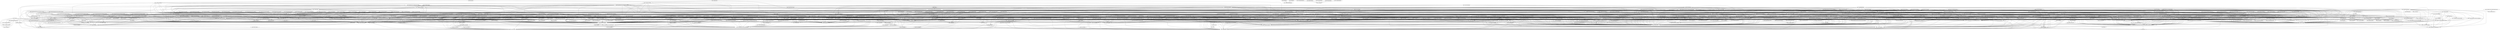digraph G { 
"fg_019: HistoryEntry" -> "fg_017: HistoryPath"; 
"fg_019: HistoryEntry" -> "fg_018: HistoryConstants"; 
"fg_042: DeviateException,AbstractDeviateException" -> "fg_001: ErrorCode"; 
"fg_043: ErrorCodeRegistry" -> "fg_001: ErrorCode"; 
"fg_044: ErrorCodeRegistry" -> "fg_001: ErrorCode"; 
"fg_045: ErrorCodeRegistry" -> "fg_001: ErrorCode"; 
"fg_046: ErrorCodeRegistry" -> "fg_001: ErrorCode"; 
"fg_047: ErrorCodeRegistry" -> "fg_001: ErrorCode"; 
"fg_049: ErrorCodeRegistry" -> "fg_001: ErrorCode"; 
"fg_050: ErrorCodeRegistry" -> "fg_001: ErrorCode"; 
"fg_051: ErrorCodeRegistry" -> "fg_001: ErrorCode"; 
"fg_052: ErrorCodeRegistry" -> "fg_001: ErrorCode"; 
"fg_053: ErrorCodeRegistry" -> "fg_001: ErrorCode"; 
"fg_054: ErrorCodeRegistry" -> "fg_001: ErrorCode"; 
"fg_055: SimpleSaveFileChooser" -> "fg_003: ResourceUtils"; 
"fg_056: IconUtils" -> "fg_006: SizeUtils"; 
"fg_057: JRibbonPanel" -> "fg_006: SizeUtils"; 
"fg_058: JRibbonTab" -> "fg_057: JRibbonPanel"; 
"fg_059: JRibbonBar" -> "fg_058: JRibbonTab"; 
"fg_060: ExplorerPlugin" -> "fg_059: JRibbonBar"; 
"fg_061: AbstractMetadataCollection" -> "fg_008: ProjectResource,MetadataAccessor"; 
"fg_063: ClusterComponentCopier,ClusterGroup,ClusterComponent,ClusterItem,ClusterVisitor" -> "fg_062: Named"; 
"fg_063: ClusterComponentCopier,ClusterGroup,ClusterComponent,ClusterItem,ClusterVisitor" -> "fg_009: Depth"; 
"fg_063: ClusterComponentCopier,ClusterGroup,ClusterComponent,ClusterItem,ClusterVisitor" -> "fg_064: ClusterParent"; 
"fg_064: ClusterParent" -> "fg_062: Named"; 
"fg_066: TreeNode" -> "fg_009: Depth"; 
"fg_067: Location,Dependency" -> "fg_012: DependencyType"; 
"fg_068: Version,Repository" -> "fg_019: HistoryEntry"; 
"fg_069: GitLogParser" -> "fg_017: HistoryPath"; 
"fg_069: GitLogParser" -> "fg_019: HistoryEntry"; 
"fg_070: LicenseException,DeviateFatalException" -> "fg_042: DeviateException,AbstractDeviateException"; 
"fg_070: LicenseException,DeviateFatalException" -> "fg_001: ErrorCode"; 
"fg_072: LicenseRestrictionException" -> "fg_042: DeviateException,AbstractDeviateException"; 
"fg_072: LicenseRestrictionException" -> "fg_001: ErrorCode"; 
"fg_073: DeviateExceptionBuilder" -> "fg_072: LicenseRestrictionException"; 
"fg_073: DeviateExceptionBuilder" -> "fg_042: DeviateException,AbstractDeviateException"; 
"fg_073: DeviateExceptionBuilder" -> "fg_071: TriFunction"; 
"fg_073: DeviateExceptionBuilder" -> "fg_001: ErrorCode"; 
"fg_073: DeviateExceptionBuilder" -> "fg_070: LicenseException,DeviateFatalException"; 
"fg_074: NameProcessingService" -> "fg_042: DeviateException,AbstractDeviateException"; 
"fg_075: Ordered,NamePreProcessor" -> "fg_042: DeviateException,AbstractDeviateException"; 
"fg_076: RevisionException" -> "fg_042: DeviateException,AbstractDeviateException"; 
"fg_076: RevisionException" -> "fg_047: ErrorCodeRegistry"; 
"fg_077: SimpleAction" -> "fg_003: ResourceUtils"; 
"fg_077: SimpleAction" -> "fg_056: IconUtils"; 
"fg_078: AbstractExplorerPlugin" -> "fg_060: ExplorerPlugin"; 
"fg_078: AbstractExplorerPlugin" -> "fg_003: ResourceUtils"; 
"fg_079: SimpleProjectContext" -> "fg_061: AbstractMetadataCollection"; 
"fg_080: ArchIssueInstanceMetaData" -> "fg_061: AbstractMetadataCollection"; 
"fg_081: Clustering" -> "fg_008: ProjectResource,MetadataAccessor"; 
"fg_081: Clustering" -> "fg_063: ClusterComponentCopier,ClusterGroup,ClusterComponent,ClusterItem,ClusterVisitor"; 
"fg_081: Clustering" -> "fg_061: AbstractMetadataCollection"; 
"fg_081: Clustering" -> "fg_064: ClusterParent"; 
"fg_082: TreeCellDecorator" -> "fg_063: ClusterComponentCopier,ClusterGroup,ClusterComponent,ClusterItem,ClusterVisitor"; 
"fg_083: DependencyMatrix" -> "fg_012: DependencyType"; 
"fg_083: DependencyMatrix" -> "fg_008: ProjectResource,MetadataAccessor"; 
"fg_083: DependencyMatrix" -> "fg_067: Location,Dependency"; 
"fg_084: BoundingBox" -> "fg_067: Location,Dependency"; 
"fg_085: TableCellDecorator" -> "fg_067: Location,Dependency"; 
"fg_086: DependencyTypeFamily" -> "fg_012: DependencyType"; 
"fg_086: DependencyTypeFamily" -> "fg_067: Location,Dependency"; 
"fg_087: ErrorCodeRegistry" -> "fg_001: ErrorCode"; 
"fg_090: ArchReportConfigService" -> "fg_007: SimpleObservable,AbstractObservable"; 
"fg_090: ArchReportConfigService" -> "fg_021: Observer"; 
"fg_090: ArchReportConfigService" -> "fg_088: AnalyzeSoftwareStep"; 
"fg_090: ArchReportConfigService" -> "fg_089: AnalyzeSoftwareStatus"; 
"fg_090: ArchReportConfigService" -> "fg_073: DeviateExceptionBuilder"; 
"fg_090: ArchReportConfigService" -> "fg_087: ErrorCodeRegistry"; 
"fg_090: ArchReportConfigService" -> "fg_068: Version,Repository"; 
"fg_090: ArchReportConfigService" -> "fg_022: DependencyMatrixType"; 
"fg_090: ArchReportConfigService" -> "fg_020: Language"; 
"fg_092: ErrorCodeRegistry" -> "fg_001: ErrorCode"; 
"fg_093: AbstractConsoleCommand" -> "fg_091: Console,ConsoleCommand"; 
"fg_093: AbstractConsoleCommand" -> "fg_005: OptionsConfigurationReader,OptionConfiguration"; 
"fg_093: AbstractConsoleCommand" -> "fg_003: ResourceUtils"; 
"fg_093: AbstractConsoleCommand" -> "fg_073: DeviateExceptionBuilder"; 
"fg_093: AbstractConsoleCommand" -> "fg_092: ErrorCodeRegistry"; 
"fg_094: ErrorCodeRegistry,DependsParserService" -> "fg_001: ErrorCode"; 
"fg_094: ErrorCodeRegistry,DependsParserService" -> "fg_073: DeviateExceptionBuilder"; 
"fg_095: ErrorCodeRegistry" -> "fg_001: ErrorCode"; 
"fg_096: GitVersion" -> "fg_068: Version,Repository"; 
"fg_097: GitRepository" -> "fg_096: GitVersion"; 
"fg_097: GitRepository" -> "fg_017: HistoryPath"; 
"fg_097: GitRepository" -> "fg_019: HistoryEntry"; 
"fg_097: GitRepository" -> "fg_073: DeviateExceptionBuilder"; 
"fg_097: GitRepository" -> "fg_068: Version,Repository"; 
"fg_097: GitRepository" -> "fg_095: ErrorCodeRegistry"; 
"fg_098: ScmLoader" -> "fg_068: Version,Repository"; 
"fg_099: GitLoader" -> "fg_098: ScmLoader"; 
"fg_099: GitLoader" -> "fg_068: Version,Repository"; 
"fg_099: GitLoader" -> "fg_097: GitRepository"; 
"fg_100: ErrorCodeRegistry" -> "fg_001: ErrorCode"; 
"fg_103: ArchReportConfigService" -> "fg_100: ErrorCodeRegistry"; 
"fg_103: ArchReportConfigService" -> "fg_007: SimpleObservable,AbstractObservable"; 
"fg_103: ArchReportConfigService" -> "fg_101: AnalyzeSoftwareStep"; 
"fg_103: ArchReportConfigService" -> "fg_021: Observer"; 
"fg_103: ArchReportConfigService" -> "fg_073: DeviateExceptionBuilder"; 
"fg_103: ArchReportConfigService" -> "fg_068: Version,Repository"; 
"fg_103: ArchReportConfigService" -> "fg_022: DependencyMatrixType"; 
"fg_103: ArchReportConfigService" -> "fg_102: AnalyzeSoftwareStatus"; 
"fg_103: ArchReportConfigService" -> "fg_020: Language"; 
"fg_104: ChangeSpaceIOService" -> "fg_047: ErrorCodeRegistry"; 
"fg_104: ChangeSpaceIOService" -> "fg_073: DeviateExceptionBuilder"; 
"fg_104: ChangeSpaceIOService" -> "fg_029: FilePathUtils"; 
"fg_104: ChangeSpaceIOService" -> "fg_036: ModifiedFile"; 
"fg_105: MeasureListParser,ErrorCodeRegistry" -> "fg_001: ErrorCode"; 
"fg_105: MeasureListParser,ErrorCodeRegistry" -> "fg_073: DeviateExceptionBuilder"; 
"fg_107: AbstractOrdered" -> "fg_075: Ordered,NamePreProcessor"; 
"fg_108: TargetListFileService" -> "fg_047: ErrorCodeRegistry"; 
"fg_108: TargetListFileService" -> "fg_076: RevisionException"; 
"fg_108: TargetListFileService" -> "fg_073: DeviateExceptionBuilder"; 
"fg_108: TargetListFileService" -> "fg_028: IssueListKey"; 
"fg_108: TargetListFileService" -> "fg_036: ModifiedFile"; 
"fg_110: ClusterTraversalVisitor" -> "fg_063: ClusterComponentCopier,ClusterGroup,ClusterComponent,ClusterItem,ClusterVisitor"; 
"fg_110: ClusterTraversalVisitor" -> "fg_081: Clustering"; 
"fg_110: ClusterTraversalVisitor" -> "fg_109: TraversalVisitResult"; 
"fg_111: ClusterTraversal" -> "fg_081: Clustering"; 
"fg_111: ClusterTraversal" -> "fg_063: ClusterComponentCopier,ClusterGroup,ClusterComponent,ClusterItem,ClusterVisitor"; 
"fg_111: ClusterTraversal" -> "fg_110: ClusterTraversalVisitor"; 
"fg_111: ClusterTraversal" -> "fg_109: TraversalVisitResult"; 
"fg_112: ClusteringFileService" -> "fg_081: Clustering"; 
"fg_113: ClusteringExportService" -> "fg_081: Clustering"; 
"fg_114: ClusteringImportService" -> "fg_081: Clustering"; 
"fg_115: Project,ProjectResourceCollection" -> "fg_008: ProjectResource,MetadataAccessor"; 
"fg_115: Project,ProjectResourceCollection" -> "fg_062: Named"; 
"fg_115: Project,ProjectResourceCollection" -> "fg_081: Clustering"; 
"fg_115: Project,ProjectResourceCollection" -> "fg_083: DependencyMatrix"; 
"fg_116: DependencyMatrixReclusterService" -> "fg_081: Clustering"; 
"fg_116: DependencyMatrixReclusterService" -> "fg_063: ClusterComponentCopier,ClusterGroup,ClusterComponent,ClusterItem,ClusterVisitor"; 
"fg_116: DependencyMatrixReclusterService" -> "fg_083: DependencyMatrix"; 
"fg_117: BidiDependencyMatrix,FilteredBidiDependencyMatrix" -> "fg_012: DependencyType"; 
"fg_117: BidiDependencyMatrix,FilteredBidiDependencyMatrix" -> "fg_083: DependencyMatrix"; 
"fg_117: BidiDependencyMatrix,FilteredBidiDependencyMatrix" -> "fg_067: Location,Dependency"; 
"fg_118: PropagationCostService" -> "fg_083: DependencyMatrix"; 
"fg_118: PropagationCostService" -> "fg_067: Location,Dependency"; 
"fg_118: PropagationCostService" -> "fg_015: Licensed"; 
"fg_119: LaunchNewAppContext" -> "fg_012: DependencyType"; 
"fg_119: LaunchNewAppContext" -> "fg_007: SimpleObservable,AbstractObservable"; 
"fg_119: LaunchNewAppContext" -> "fg_043: ErrorCodeRegistry"; 
"fg_119: LaunchNewAppContext" -> "fg_081: Clustering"; 
"fg_119: LaunchNewAppContext" -> "fg_083: DependencyMatrix"; 
"fg_119: LaunchNewAppContext" -> "fg_073: DeviateExceptionBuilder"; 
"fg_120: DependencyMatrixFileService" -> "fg_083: DependencyMatrix"; 
"fg_121: MergeDependencyMatrixService" -> "fg_083: DependencyMatrix"; 
"fg_122: DependencyMatrixExportService" -> "fg_083: DependencyMatrix"; 
"fg_123: DependencyMatrixImportService" -> "fg_083: DependencyMatrix"; 
"fg_124: AbstractPrinter,ArchIssue" -> "fg_083: DependencyMatrix"; 
"fg_125: UnstableInterfacePrinter" -> "fg_124: AbstractPrinter,ArchIssue"; 
"fg_125: UnstableInterfacePrinter" -> "fg_083: DependencyMatrix"; 
"fg_126: UnhealthyInheritancePrinter" -> "fg_124: AbstractPrinter,ArchIssue"; 
"fg_127: PackageCyclePrinter" -> "fg_124: AbstractPrinter,ArchIssue"; 
"fg_128: ModularityViolationPrinter" -> "fg_124: AbstractPrinter,ArchIssue"; 
"fg_129: CrossingPrinter" -> "fg_124: AbstractPrinter,ArchIssue"; 
"fg_129: CrossingPrinter" -> "fg_083: DependencyMatrix"; 
"fg_130: CliquePrinter" -> "fg_124: AbstractPrinter,ArchIssue"; 
"fg_131: ArchIssueType" -> "fg_129: CrossingPrinter"; 
"fg_131: ArchIssueType" -> "fg_130: CliquePrinter"; 
"fg_131: ArchIssueType" -> "fg_125: UnstableInterfacePrinter"; 
"fg_131: ArchIssueType" -> "fg_124: AbstractPrinter,ArchIssue"; 
"fg_131: ArchIssueType" -> "fg_126: UnhealthyInheritancePrinter"; 
"fg_131: ArchIssueType" -> "fg_128: ModularityViolationPrinter"; 
"fg_131: ArchIssueType" -> "fg_127: PackageCyclePrinter"; 
"fg_132: SplitDependsService" -> "fg_083: DependencyMatrix"; 
"fg_133: DependencyMatrixBuilder" -> "fg_012: DependencyType"; 
"fg_133: DependencyMatrixBuilder" -> "fg_067: Location,Dependency"; 
"fg_135: FlavorService" -> "fg_134: Flavor"; 
"fg_136: FlavorService" -> "fg_134: Flavor"; 
"fg_136: FlavorService" -> "fg_135: FlavorService"; 
"fg_137: SimpleDependency" -> "fg_012: DependencyType"; 
"fg_137: SimpleDependency" -> "fg_067: Location,Dependency"; 
"fg_138: SimpleDependencyMatrix" -> "fg_012: DependencyType"; 
"fg_138: SimpleDependencyMatrix" -> "fg_086: DependencyTypeFamily"; 
"fg_138: SimpleDependencyMatrix" -> "fg_061: AbstractMetadataCollection"; 
"fg_138: SimpleDependencyMatrix" -> "fg_083: DependencyMatrix"; 
"fg_138: SimpleDependencyMatrix" -> "fg_067: Location,Dependency"; 
"fg_139: SimpleDependencyMatrixBuilder" -> "fg_138: SimpleDependencyMatrix"; 
"fg_139: SimpleDependencyMatrixBuilder" -> "fg_012: DependencyType"; 
"fg_139: SimpleDependencyMatrixBuilder" -> "fg_073: DeviateExceptionBuilder"; 
"fg_139: SimpleDependencyMatrixBuilder" -> "fg_083: DependencyMatrix"; 
"fg_139: SimpleDependencyMatrixBuilder" -> "fg_067: Location,Dependency"; 
"fg_139: SimpleDependencyMatrixBuilder" -> "fg_133: DependencyMatrixBuilder"; 
"fg_139: SimpleDependencyMatrixBuilder" -> "fg_044: ErrorCodeRegistry"; 
"fg_139: SimpleDependencyMatrixBuilder" -> "fg_136: FlavorService"; 
"fg_139: SimpleDependencyMatrixBuilder" -> "fg_137: SimpleDependency"; 
"fg_140: DependencyMatrixTypeDetection" -> "fg_012: DependencyType"; 
"fg_140: DependencyMatrixTypeDetection" -> "fg_086: DependencyTypeFamily"; 
"fg_140: DependencyMatrixTypeDetection" -> "fg_083: DependencyMatrix"; 
"fg_141: RelationUtil" -> "fg_012: DependencyType"; 
"fg_141: RelationUtil" -> "fg_086: DependencyTypeFamily"; 
"fg_141: RelationUtil" -> "fg_067: Location,Dependency"; 
"fg_142: Shell" -> "fg_091: Console,ConsoleCommand"; 
"fg_142: Shell" -> "fg_093: AbstractConsoleCommand"; 
"fg_142: Shell" -> "fg_073: DeviateExceptionBuilder"; 
"fg_142: Shell" -> "fg_092: ErrorCodeRegistry"; 
"fg_142: Shell" -> "fg_004: ConsoleHelpFormatter"; 
"fg_143: AbstractSimpleConsoleCommand" -> "fg_091: Console,ConsoleCommand"; 
"fg_143: AbstractSimpleConsoleCommand" -> "fg_093: AbstractConsoleCommand"; 
"fg_144: AbstractClusterTraversalVisitor" -> "fg_081: Clustering"; 
"fg_144: AbstractClusterTraversalVisitor" -> "fg_063: ClusterComponentCopier,ClusterGroup,ClusterComponent,ClusterItem,ClusterVisitor"; 
"fg_144: AbstractClusterTraversalVisitor" -> "fg_110: ClusterTraversalVisitor"; 
"fg_144: AbstractClusterTraversalVisitor" -> "fg_109: TraversalVisitResult"; 
"fg_145: AbstractClusteringExportService" -> "fg_081: Clustering"; 
"fg_145: AbstractClusteringExportService" -> "fg_073: DeviateExceptionBuilder"; 
"fg_145: AbstractClusteringExportService" -> "fg_113: ClusteringExportService"; 
"fg_145: AbstractClusteringExportService" -> "fg_029: FilePathUtils"; 
"fg_145: AbstractClusteringExportService" -> "fg_045: ErrorCodeRegistry"; 
"fg_146: ExplorerUtils" -> "fg_007: SimpleObservable,AbstractObservable"; 
"fg_146: ExplorerUtils" -> "fg_077: SimpleAction"; 
"fg_146: ExplorerUtils" -> "fg_003: ResourceUtils"; 
"fg_146: ExplorerUtils" -> "fg_115: Project,ProjectResourceCollection"; 
"fg_147: ProjectFileService" -> "fg_115: Project,ProjectResourceCollection"; 
"fg_149: StyleUtils" -> "fg_148: SpreadsheetUtils"; 
"fg_149: StyleUtils" -> "fg_084: BoundingBox"; 
"fg_150: ExportSpreadsheetService" -> "fg_012: DependencyType"; 
"fg_150: ExportSpreadsheetService" -> "fg_148: SpreadsheetUtils"; 
"fg_150: ExportSpreadsheetService" -> "fg_063: ClusterComponentCopier,ClusterGroup,ClusterComponent,ClusterItem,ClusterVisitor"; 
"fg_150: ExportSpreadsheetService" -> "fg_083: DependencyMatrix"; 
"fg_150: ExportSpreadsheetService" -> "fg_067: Location,Dependency"; 
"fg_150: ExportSpreadsheetService" -> "fg_066: TreeNode"; 
"fg_150: ExportSpreadsheetService" -> "fg_110: ClusterTraversalVisitor"; 
"fg_150: ExportSpreadsheetService" -> "fg_149: StyleUtils"; 
"fg_150: ExportSpreadsheetService" -> "fg_015: Licensed"; 
"fg_150: ExportSpreadsheetService" -> "fg_109: TraversalVisitResult"; 
"fg_150: ExportSpreadsheetService" -> "fg_065: IntegerInterval"; 
"fg_150: ExportSpreadsheetService" -> "fg_086: DependencyTypeFamily"; 
"fg_150: ExportSpreadsheetService" -> "fg_081: Clustering"; 
"fg_150: ExportSpreadsheetService" -> "fg_116: DependencyMatrixReclusterService"; 
"fg_150: ExportSpreadsheetService" -> "fg_084: BoundingBox"; 
"fg_150: ExportSpreadsheetService" -> "fg_111: ClusterTraversal"; 
"fg_151: DependencyMatrixFilterService" -> "fg_117: BidiDependencyMatrix,FilteredBidiDependencyMatrix"; 
"fg_151: DependencyMatrixFilterService" -> "fg_083: DependencyMatrix"; 
"fg_152: SaveMatrixAsAction,SaveMatrixAction" -> "fg_007: SimpleObservable,AbstractObservable"; 
"fg_152: SaveMatrixAsAction,SaveMatrixAction" -> "fg_079: SimpleProjectContext"; 
"fg_152: SaveMatrixAsAction,SaveMatrixAction" -> "fg_042: DeviateException,AbstractDeviateException"; 
"fg_152: SaveMatrixAsAction,SaveMatrixAction" -> "fg_077: SimpleAction"; 
"fg_152: SaveMatrixAsAction,SaveMatrixAction" -> "fg_120: DependencyMatrixFileService"; 
"fg_152: SaveMatrixAsAction,SaveMatrixAction" -> "fg_083: DependencyMatrix"; 
"fg_152: SaveMatrixAsAction,SaveMatrixAction" -> "fg_029: FilePathUtils"; 
"fg_152: SaveMatrixAsAction,SaveMatrixAction" -> "fg_055: SimpleSaveFileChooser"; 
"fg_153: SaveClusteringAction,SaveClusteringAsAction" -> "fg_007: SimpleObservable,AbstractObservable"; 
"fg_153: SaveClusteringAction,SaveClusteringAsAction" -> "fg_079: SimpleProjectContext"; 
"fg_153: SaveClusteringAction,SaveClusteringAsAction" -> "fg_042: DeviateException,AbstractDeviateException"; 
"fg_153: SaveClusteringAction,SaveClusteringAsAction" -> "fg_077: SimpleAction"; 
"fg_153: SaveClusteringAction,SaveClusteringAsAction" -> "fg_112: ClusteringFileService"; 
"fg_153: SaveClusteringAction,SaveClusteringAsAction" -> "fg_081: Clustering"; 
"fg_153: SaveClusteringAction,SaveClusteringAsAction" -> "fg_029: FilePathUtils"; 
"fg_153: SaveClusteringAction,SaveClusteringAsAction" -> "fg_055: SimpleSaveFileChooser"; 
"fg_154: AbstractDependencyMatrixExportService" -> "fg_122: DependencyMatrixExportService"; 
"fg_154: AbstractDependencyMatrixExportService" -> "fg_083: DependencyMatrix"; 
"fg_154: AbstractDependencyMatrixExportService" -> "fg_073: DeviateExceptionBuilder"; 
"fg_154: AbstractDependencyMatrixExportService" -> "fg_029: FilePathUtils"; 
"fg_154: AbstractDependencyMatrixExportService" -> "fg_044: ErrorCodeRegistry"; 
"fg_155: UnorderedDependencyMatrixBuilder" -> "fg_012: DependencyType"; 
"fg_155: UnorderedDependencyMatrixBuilder" -> "fg_138: SimpleDependencyMatrix"; 
"fg_155: UnorderedDependencyMatrixBuilder" -> "fg_139: SimpleDependencyMatrixBuilder"; 
"fg_155: UnorderedDependencyMatrixBuilder" -> "fg_067: Location,Dependency"; 
"fg_155: UnorderedDependencyMatrixBuilder" -> "fg_133: DependencyMatrixBuilder"; 
"fg_155: UnorderedDependencyMatrixBuilder" -> "fg_137: SimpleDependency"; 
"fg_156: AbstractDetector,ParameterConfig" -> "fg_081: Clustering"; 
"fg_156: AbstractDetector,ParameterConfig" -> "fg_124: AbstractPrinter,ArchIssue"; 
"fg_156: AbstractDetector,ParameterConfig" -> "fg_083: DependencyMatrix"; 
"fg_156: AbstractDetector,ParameterConfig" -> "fg_139: SimpleDependencyMatrixBuilder"; 
"fg_156: AbstractDetector,ParameterConfig" -> "fg_067: Location,Dependency"; 
"fg_156: AbstractDetector,ParameterConfig" -> "fg_133: DependencyMatrixBuilder"; 
"fg_157: ErrorCodeRegistry" -> "fg_001: ErrorCode"; 
"fg_158: ReportCommand" -> "fg_024: ArchReportDocumentService,ArchReport"; 
"fg_158: ReportCommand" -> "fg_091: Console,ConsoleCommand"; 
"fg_158: ReportCommand" -> "fg_142: Shell"; 
"fg_158: ReportCommand" -> "fg_023: ArchReportParams"; 
"fg_159: AbstractReportCommand" -> "fg_157: ErrorCodeRegistry"; 
"fg_159: AbstractReportCommand" -> "fg_024: ArchReportDocumentService,ArchReport"; 
"fg_159: AbstractReportCommand" -> "fg_091: Console,ConsoleCommand"; 
"fg_159: AbstractReportCommand" -> "fg_142: Shell"; 
"fg_159: AbstractReportCommand" -> "fg_073: DeviateExceptionBuilder"; 
"fg_159: AbstractReportCommand" -> "fg_023: ArchReportParams"; 
"fg_159: AbstractReportCommand" -> "fg_158: ReportCommand"; 
"fg_160: ChangeListCommand" -> "fg_157: ErrorCodeRegistry"; 
"fg_160: ChangeListCommand" -> "fg_024: ArchReportDocumentService,ArchReport"; 
"fg_160: ChangeListCommand" -> "fg_091: Console,ConsoleCommand"; 
"fg_160: ChangeListCommand" -> "fg_142: Shell"; 
"fg_160: ChangeListCommand" -> "fg_073: DeviateExceptionBuilder"; 
"fg_160: ChangeListCommand" -> "fg_159: AbstractReportCommand"; 
"fg_160: ChangeListCommand" -> "fg_023: ArchReportParams"; 
"fg_160: ChangeListCommand" -> "fg_028: IssueListKey"; 
"fg_161: TargetListCommand" -> "fg_157: ErrorCodeRegistry"; 
"fg_161: TargetListCommand" -> "fg_024: ArchReportDocumentService,ArchReport"; 
"fg_161: TargetListCommand" -> "fg_091: Console,ConsoleCommand"; 
"fg_161: TargetListCommand" -> "fg_003: ResourceUtils"; 
"fg_161: TargetListCommand" -> "fg_142: Shell"; 
"fg_161: TargetListCommand" -> "fg_073: DeviateExceptionBuilder"; 
"fg_161: TargetListCommand" -> "fg_028: IssueListKey"; 
"fg_161: TargetListCommand" -> "fg_023: ArchReportParams"; 
"fg_161: TargetListCommand" -> "fg_159: AbstractReportCommand"; 
"fg_162: StructureDsmCommand" -> "fg_157: ErrorCodeRegistry"; 
"fg_162: StructureDsmCommand" -> "fg_091: Console,ConsoleCommand"; 
"fg_162: StructureDsmCommand" -> "fg_142: Shell"; 
"fg_162: StructureDsmCommand" -> "fg_073: DeviateExceptionBuilder"; 
"fg_162: StructureDsmCommand" -> "fg_023: ArchReportParams"; 
"fg_162: StructureDsmCommand" -> "fg_159: AbstractReportCommand"; 
"fg_162: StructureDsmCommand" -> "fg_029: FilePathUtils"; 
"fg_163: PropagationCostCommand" -> "fg_091: Console,ConsoleCommand"; 
"fg_163: PropagationCostCommand" -> "fg_159: AbstractReportCommand"; 
"fg_163: PropagationCostCommand" -> "fg_023: ArchReportParams"; 
"fg_164: NamespaceClusterCommand" -> "fg_091: Console,ConsoleCommand"; 
"fg_164: NamespaceClusterCommand" -> "fg_142: Shell"; 
"fg_164: NamespaceClusterCommand" -> "fg_159: AbstractReportCommand"; 
"fg_164: NamespaceClusterCommand" -> "fg_023: ArchReportParams"; 
"fg_165: MergeDsmCommand" -> "fg_091: Console,ConsoleCommand"; 
"fg_165: MergeDsmCommand" -> "fg_142: Shell"; 
"fg_165: MergeDsmCommand" -> "fg_023: ArchReportParams"; 
"fg_165: MergeDsmCommand" -> "fg_159: AbstractReportCommand"; 
"fg_166: IndependenceLevelCommand" -> "fg_091: Console,ConsoleCommand"; 
"fg_166: IndependenceLevelCommand" -> "fg_023: ArchReportParams"; 
"fg_166: IndependenceLevelCommand" -> "fg_159: AbstractReportCommand"; 
"fg_167: ArchIssueCostCommand" -> "fg_024: ArchReportDocumentService,ArchReport"; 
"fg_167: ArchIssueCostCommand" -> "fg_157: ErrorCodeRegistry"; 
"fg_167: ArchIssueCostCommand" -> "fg_091: Console,ConsoleCommand"; 
"fg_167: ArchIssueCostCommand" -> "fg_025: ArchIssueKey"; 
"fg_167: ArchIssueCostCommand" -> "fg_073: DeviateExceptionBuilder"; 
"fg_167: ArchIssueCostCommand" -> "fg_159: AbstractReportCommand"; 
"fg_167: ArchIssueCostCommand" -> "fg_023: ArchReportParams"; 
"fg_168: HotspotCostCommand" -> "fg_091: Console,ConsoleCommand"; 
"fg_168: HotspotCostCommand" -> "fg_142: Shell"; 
"fg_168: HotspotCostCommand" -> "fg_023: ArchReportParams"; 
"fg_168: HotspotCostCommand" -> "fg_159: AbstractReportCommand"; 
"fg_169: HotspotCommand" -> "fg_091: Console,ConsoleCommand"; 
"fg_169: HotspotCommand" -> "fg_142: Shell"; 
"fg_169: HotspotCommand" -> "fg_023: ArchReportParams"; 
"fg_169: HotspotCommand" -> "fg_159: AbstractReportCommand"; 
"fg_170: HistoryDsmCommand" -> "fg_024: ArchReportDocumentService,ArchReport"; 
"fg_170: HistoryDsmCommand" -> "fg_157: ErrorCodeRegistry"; 
"fg_170: HistoryDsmCommand" -> "fg_091: Console,ConsoleCommand"; 
"fg_170: HistoryDsmCommand" -> "fg_142: Shell"; 
"fg_170: HistoryDsmCommand" -> "fg_003: ResourceUtils"; 
"fg_170: HistoryDsmCommand" -> "fg_073: DeviateExceptionBuilder"; 
"fg_170: HistoryDsmCommand" -> "fg_023: ArchReportParams"; 
"fg_170: HistoryDsmCommand" -> "fg_159: AbstractReportCommand"; 
"fg_171: ExportStructureMatrixCommand" -> "fg_091: Console,ConsoleCommand"; 
"fg_171: ExportStructureMatrixCommand" -> "fg_142: Shell"; 
"fg_171: ExportStructureMatrixCommand" -> "fg_159: AbstractReportCommand"; 
"fg_171: ExportStructureMatrixCommand" -> "fg_023: ArchReportParams"; 
"fg_172: ExportNamespaceClusterCommand" -> "fg_091: Console,ConsoleCommand"; 
"fg_172: ExportNamespaceClusterCommand" -> "fg_142: Shell"; 
"fg_172: ExportNamespaceClusterCommand" -> "fg_023: ArchReportParams"; 
"fg_172: ExportNamespaceClusterCommand" -> "fg_159: AbstractReportCommand"; 
"fg_173: ExportMergeMatrixCommand" -> "fg_091: Console,ConsoleCommand"; 
"fg_173: ExportMergeMatrixCommand" -> "fg_142: Shell"; 
"fg_173: ExportMergeMatrixCommand" -> "fg_023: ArchReportParams"; 
"fg_173: ExportMergeMatrixCommand" -> "fg_159: AbstractReportCommand"; 
"fg_174: ExportHistoryMatrixCommand" -> "fg_091: Console,ConsoleCommand"; 
"fg_174: ExportHistoryMatrixCommand" -> "fg_142: Shell"; 
"fg_174: ExportHistoryMatrixCommand" -> "fg_023: ArchReportParams"; 
"fg_174: ExportHistoryMatrixCommand" -> "fg_159: AbstractReportCommand"; 
"fg_175: ExportDrhClusterCommand" -> "fg_091: Console,ConsoleCommand"; 
"fg_175: ExportDrhClusterCommand" -> "fg_142: Shell"; 
"fg_175: ExportDrhClusterCommand" -> "fg_159: AbstractReportCommand"; 
"fg_175: ExportDrhClusterCommand" -> "fg_023: ArchReportParams"; 
"fg_176: ArchIssueCommand" -> "fg_024: ArchReportDocumentService,ArchReport"; 
"fg_176: ArchIssueCommand" -> "fg_157: ErrorCodeRegistry"; 
"fg_176: ArchIssueCommand" -> "fg_091: Console,ConsoleCommand"; 
"fg_176: ArchIssueCommand" -> "fg_025: ArchIssueKey"; 
"fg_176: ArchIssueCommand" -> "fg_073: DeviateExceptionBuilder"; 
"fg_176: ArchIssueCommand" -> "fg_159: AbstractReportCommand"; 
"fg_176: ArchIssueCommand" -> "fg_023: ArchReportParams"; 
"fg_177: ArchReportService,ZipUtil" -> "fg_157: ErrorCodeRegistry"; 
"fg_177: ArchReportService,ZipUtil" -> "fg_024: ArchReportDocumentService,ArchReport"; 
"fg_177: ArchReportService,ZipUtil" -> "fg_183: ArchReportMode"; 
"fg_177: ArchReportService,ZipUtil" -> "fg_025: ArchIssueKey"; 
"fg_177: ArchReportService,ZipUtil" -> "fg_142: Shell"; 
"fg_177: ArchReportService,ZipUtil" -> "fg_003: ResourceUtils"; 
"fg_177: ArchReportService,ZipUtil" -> "fg_073: DeviateExceptionBuilder"; 
"fg_177: ArchReportService,ZipUtil" -> "fg_092: ErrorCodeRegistry"; 
"fg_177: ArchReportService,ZipUtil" -> "fg_023: ArchReportParams"; 
"fg_177: ArchReportService,ZipUtil" -> "fg_028: IssueListKey"; 
"fg_177: ArchReportService,ZipUtil" -> "fg_158: ReportCommand"; 
"fg_178: DrhClusterCommand" -> "fg_091: Console,ConsoleCommand"; 
"fg_178: DrhClusterCommand" -> "fg_142: Shell"; 
"fg_178: DrhClusterCommand" -> "fg_023: ArchReportParams"; 
"fg_178: DrhClusterCommand" -> "fg_159: AbstractReportCommand"; 
"fg_179: DecouplingLevelCommand" -> "fg_091: Console,ConsoleCommand"; 
"fg_179: DecouplingLevelCommand" -> "fg_142: Shell"; 
"fg_179: DecouplingLevelCommand" -> "fg_159: AbstractReportCommand"; 
"fg_179: DecouplingLevelCommand" -> "fg_023: ArchReportParams"; 
"fg_180: ChangeSpaceCommand" -> "fg_091: Console,ConsoleCommand"; 
"fg_180: ChangeSpaceCommand" -> "fg_142: Shell"; 
"fg_180: ChangeSpaceCommand" -> "fg_023: ArchReportParams"; 
"fg_180: ChangeSpaceCommand" -> "fg_159: AbstractReportCommand"; 
"fg_181: ArchRootDebtCommand" -> "fg_024: ArchReportDocumentService,ArchReport"; 
"fg_181: ArchRootDebtCommand" -> "fg_157: ErrorCodeRegistry"; 
"fg_181: ArchRootDebtCommand" -> "fg_091: Console,ConsoleCommand"; 
"fg_181: ArchRootDebtCommand" -> "fg_026: ArchRootSummaryKey"; 
"fg_181: ArchRootDebtCommand" -> "fg_142: Shell"; 
"fg_181: ArchRootDebtCommand" -> "fg_073: DeviateExceptionBuilder"; 
"fg_181: ArchRootDebtCommand" -> "fg_023: ArchReportParams"; 
"fg_181: ArchRootDebtCommand" -> "fg_159: AbstractReportCommand"; 
"fg_181: ArchRootDebtCommand" -> "fg_027: ArchRootDebtKey"; 
"fg_182: ArchRootCommand" -> "fg_024: ArchReportDocumentService,ArchReport"; 
"fg_182: ArchRootCommand" -> "fg_157: ErrorCodeRegistry"; 
"fg_182: ArchRootCommand" -> "fg_091: Console,ConsoleCommand"; 
"fg_182: ArchRootCommand" -> "fg_142: Shell"; 
"fg_182: ArchRootCommand" -> "fg_073: DeviateExceptionBuilder"; 
"fg_182: ArchRootCommand" -> "fg_023: ArchReportParams"; 
"fg_182: ArchRootCommand" -> "fg_159: AbstractReportCommand"; 
"fg_183: ArchReportMode" -> "fg_166: IndependenceLevelCommand"; 
"fg_183: ArchReportMode" -> "fg_164: NamespaceClusterCommand"; 
"fg_183: ArchReportMode" -> "fg_173: ExportMergeMatrixCommand"; 
"fg_183: ArchReportMode" -> "fg_182: ArchRootCommand"; 
"fg_183: ArchReportMode" -> "fg_181: ArchRootDebtCommand"; 
"fg_183: ArchReportMode" -> "fg_161: TargetListCommand"; 
"fg_183: ArchReportMode" -> "fg_165: MergeDsmCommand"; 
"fg_183: ArchReportMode" -> "fg_178: DrhClusterCommand"; 
"fg_183: ArchReportMode" -> "fg_175: ExportDrhClusterCommand"; 
"fg_183: ArchReportMode" -> "fg_167: ArchIssueCostCommand"; 
"fg_183: ArchReportMode" -> "fg_170: HistoryDsmCommand"; 
"fg_183: ArchReportMode" -> "fg_163: PropagationCostCommand"; 
"fg_183: ArchReportMode" -> "fg_174: ExportHistoryMatrixCommand"; 
"fg_183: ArchReportMode" -> "fg_180: ChangeSpaceCommand"; 
"fg_183: ArchReportMode" -> "fg_169: HotspotCommand"; 
"fg_183: ArchReportMode" -> "fg_179: DecouplingLevelCommand"; 
"fg_183: ArchReportMode" -> "fg_160: ChangeListCommand"; 
"fg_183: ArchReportMode" -> "fg_171: ExportStructureMatrixCommand"; 
"fg_183: ArchReportMode" -> "fg_176: ArchIssueCommand"; 
"fg_183: ArchReportMode" -> "fg_158: ReportCommand"; 
"fg_183: ArchReportMode" -> "fg_168: HotspotCostCommand"; 
"fg_183: ArchReportMode" -> "fg_172: ExportNamespaceClusterCommand"; 
"fg_183: ArchReportMode" -> "fg_162: StructureDsmCommand"; 
"fg_185: ChangeSpaceService" -> "fg_017: HistoryPath"; 
"fg_185: ChangeSpaceService" -> "fg_019: HistoryEntry"; 
"fg_185: ChangeSpaceService" -> "fg_074: NameProcessingService"; 
"fg_185: ChangeSpaceService" -> "fg_184: FileName"; 
"fg_185: ChangeSpaceService" -> "fg_036: ModifiedFile"; 
"fg_185: ChangeSpaceService" -> "fg_104: ChangeSpaceIOService"; 
"fg_186: AbstractGenerateChangeSpaceCommand" -> "fg_185: ChangeSpaceService"; 
"fg_186: AbstractGenerateChangeSpaceCommand" -> "fg_143: AbstractSimpleConsoleCommand"; 
"fg_187: ChangeListFileService,AbstractGenerateChangeListCommand" -> "fg_017: HistoryPath"; 
"fg_187: ChangeListFileService,AbstractGenerateChangeListCommand" -> "fg_047: ErrorCodeRegistry"; 
"fg_187: ChangeListFileService,AbstractGenerateChangeListCommand" -> "fg_143: AbstractSimpleConsoleCommand"; 
"fg_187: ChangeListFileService,AbstractGenerateChangeListCommand" -> "fg_076: RevisionException"; 
"fg_187: ChangeListFileService,AbstractGenerateChangeListCommand" -> "fg_019: HistoryEntry"; 
"fg_187: ChangeListFileService,AbstractGenerateChangeListCommand" -> "fg_073: DeviateExceptionBuilder"; 
"fg_187: ChangeListFileService,AbstractGenerateChangeListCommand" -> "fg_074: NameProcessingService"; 
"fg_187: ChangeListFileService,AbstractGenerateChangeListCommand" -> "fg_028: IssueListKey"; 
"fg_187: ChangeListFileService,AbstractGenerateChangeListCommand" -> "fg_029: FilePathUtils"; 
"fg_187: ChangeListFileService,AbstractGenerateChangeListCommand" -> "fg_036: ModifiedFile"; 
"fg_187: ChangeListFileService,AbstractGenerateChangeListCommand" -> "fg_053: ErrorCodeRegistry"; 
"fg_188: HistoryDependencyMatrixBuilder" -> "fg_138: SimpleDependencyMatrix"; 
"fg_188: HistoryDependencyMatrixBuilder" -> "fg_012: DependencyType"; 
"fg_188: HistoryDependencyMatrixBuilder" -> "fg_017: HistoryPath"; 
"fg_188: HistoryDependencyMatrixBuilder" -> "fg_019: HistoryEntry"; 
"fg_188: HistoryDependencyMatrixBuilder" -> "fg_139: SimpleDependencyMatrixBuilder"; 
"fg_188: HistoryDependencyMatrixBuilder" -> "fg_067: Location,Dependency"; 
"fg_190: AbstractImportHistoryToMatrixCommand" -> "fg_138: SimpleDependencyMatrix"; 
"fg_190: AbstractImportHistoryToMatrixCommand" -> "fg_091: Console,ConsoleCommand"; 
"fg_190: AbstractImportHistoryToMatrixCommand" -> "fg_017: HistoryPath"; 
"fg_190: AbstractImportHistoryToMatrixCommand" -> "fg_120: DependencyMatrixFileService"; 
"fg_190: AbstractImportHistoryToMatrixCommand" -> "fg_143: AbstractSimpleConsoleCommand"; 
"fg_190: AbstractImportHistoryToMatrixCommand" -> "fg_093: AbstractConsoleCommand"; 
"fg_190: AbstractImportHistoryToMatrixCommand" -> "fg_083: DependencyMatrix"; 
"fg_190: AbstractImportHistoryToMatrixCommand" -> "fg_019: HistoryEntry"; 
"fg_190: AbstractImportHistoryToMatrixCommand" -> "fg_189: HistoryResult"; 
"fg_190: AbstractImportHistoryToMatrixCommand" -> "fg_033: JsonExportService"; 
"fg_190: AbstractImportHistoryToMatrixCommand" -> "fg_074: NameProcessingService"; 
"fg_190: AbstractImportHistoryToMatrixCommand" -> "fg_188: HistoryDependencyMatrixBuilder"; 
"fg_191: AbstractGenerateTargetListCommand,ErrorCodeRegistry" -> "fg_108: TargetListFileService"; 
"fg_191: AbstractGenerateTargetListCommand,ErrorCodeRegistry" -> "fg_017: HistoryPath"; 
"fg_191: AbstractGenerateTargetListCommand,ErrorCodeRegistry" -> "fg_047: ErrorCodeRegistry"; 
"fg_191: AbstractGenerateTargetListCommand,ErrorCodeRegistry" -> "fg_143: AbstractSimpleConsoleCommand"; 
"fg_191: AbstractGenerateTargetListCommand,ErrorCodeRegistry" -> "fg_001: ErrorCode"; 
"fg_191: AbstractGenerateTargetListCommand,ErrorCodeRegistry" -> "fg_076: RevisionException"; 
"fg_191: AbstractGenerateTargetListCommand,ErrorCodeRegistry" -> "fg_073: DeviateExceptionBuilder"; 
"fg_191: AbstractGenerateTargetListCommand,ErrorCodeRegistry" -> "fg_019: HistoryEntry"; 
"fg_191: AbstractGenerateTargetListCommand,ErrorCodeRegistry" -> "fg_074: NameProcessingService"; 
"fg_191: AbstractGenerateTargetListCommand,ErrorCodeRegistry" -> "fg_029: FilePathUtils"; 
"fg_191: AbstractGenerateTargetListCommand,ErrorCodeRegistry" -> "fg_036: ModifiedFile"; 
"fg_192: ClusterUtils" -> "fg_063: ClusterComponentCopier,ClusterGroup,ClusterComponent,ClusterItem,ClusterVisitor"; 
"fg_192: ClusterUtils" -> "fg_081: Clustering"; 
"fg_192: ClusterUtils" -> "fg_083: DependencyMatrix"; 
"fg_192: ClusterUtils" -> "fg_144: AbstractClusterTraversalVisitor"; 
"fg_192: ClusterUtils" -> "fg_109: TraversalVisitResult"; 
"fg_192: ClusterUtils" -> "fg_111: ClusterTraversal"; 
"fg_193: NamespaceClusterService" -> "fg_011: ClusterName"; 
"fg_193: NamespaceClusterService" -> "fg_081: Clustering"; 
"fg_193: NamespaceClusterService" -> "fg_063: ClusterComponentCopier,ClusterGroup,ClusterComponent,ClusterItem,ClusterVisitor"; 
"fg_193: NamespaceClusterService" -> "fg_083: DependencyMatrix"; 
"fg_193: NamespaceClusterService" -> "fg_144: AbstractClusterTraversalVisitor"; 
"fg_193: NamespaceClusterService" -> "fg_109: TraversalVisitResult"; 
"fg_193: NamespaceClusterService" -> "fg_111: ClusterTraversal"; 
"fg_194: ClusteringXmlExportService" -> "fg_063: ClusterComponentCopier,ClusterGroup,ClusterComponent,ClusterItem,ClusterVisitor"; 
"fg_194: ClusteringXmlExportService" -> "fg_081: Clustering"; 
"fg_194: ClusteringXmlExportService" -> "fg_073: DeviateExceptionBuilder"; 
"fg_194: ClusteringXmlExportService" -> "fg_045: ErrorCodeRegistry"; 
"fg_194: ClusteringXmlExportService" -> "fg_015: Licensed"; 
"fg_194: ClusteringXmlExportService" -> "fg_145: AbstractClusteringExportService"; 
"fg_195: ClusteringJsonExportService" -> "fg_081: Clustering"; 
"fg_195: ClusteringJsonExportService" -> "fg_063: ClusterComponentCopier,ClusterGroup,ClusterComponent,ClusterItem,ClusterVisitor"; 
"fg_195: ClusteringJsonExportService" -> "fg_073: DeviateExceptionBuilder"; 
"fg_195: ClusteringJsonExportService" -> "fg_045: ErrorCodeRegistry"; 
"fg_195: ClusteringJsonExportService" -> "fg_015: Licensed"; 
"fg_195: ClusteringJsonExportService" -> "fg_145: AbstractClusteringExportService"; 
"fg_196: ClusterTreeModel" -> "fg_010: Observable"; 
"fg_196: ClusterTreeModel" -> "fg_081: Clustering"; 
"fg_196: ClusterTreeModel" -> "fg_063: ClusterComponentCopier,ClusterGroup,ClusterComponent,ClusterItem,ClusterVisitor"; 
"fg_197: TreeCellRenderer" -> "fg_007: SimpleObservable,AbstractObservable"; 
"fg_197: TreeCellRenderer" -> "fg_146: ExplorerUtils"; 
"fg_197: TreeCellRenderer" -> "fg_011: ClusterName"; 
"fg_197: TreeCellRenderer" -> "fg_063: ClusterComponentCopier,ClusterGroup,ClusterComponent,ClusterItem,ClusterVisitor"; 
"fg_197: TreeCellRenderer" -> "fg_081: Clustering"; 
"fg_197: TreeCellRenderer" -> "fg_062: Named"; 
"fg_197: TreeCellRenderer" -> "fg_082: TreeCellDecorator"; 
"fg_198: ClusterViewer" -> "fg_007: SimpleObservable,AbstractObservable"; 
"fg_198: ClusterViewer" -> "fg_196: ClusterTreeModel"; 
"fg_198: ClusterViewer" -> "fg_081: Clustering"; 
"fg_198: ClusterViewer" -> "fg_063: ClusterComponentCopier,ClusterGroup,ClusterComponent,ClusterItem,ClusterVisitor"; 
"fg_198: ClusterViewer" -> "fg_197: TreeCellRenderer"; 
"fg_199: LoadMatrixAction" -> "fg_007: SimpleObservable,AbstractObservable"; 
"fg_199: LoadMatrixAction" -> "fg_012: DependencyType"; 
"fg_199: LoadMatrixAction" -> "fg_146: ExplorerUtils"; 
"fg_199: LoadMatrixAction" -> "fg_153: SaveClusteringAction,SaveClusteringAsAction"; 
"fg_199: LoadMatrixAction" -> "fg_079: SimpleProjectContext"; 
"fg_199: LoadMatrixAction" -> "fg_042: DeviateException,AbstractDeviateException"; 
"fg_199: LoadMatrixAction" -> "fg_120: DependencyMatrixFileService"; 
"fg_199: LoadMatrixAction" -> "fg_077: SimpleAction"; 
"fg_199: LoadMatrixAction" -> "fg_083: DependencyMatrix"; 
"fg_199: LoadMatrixAction" -> "fg_152: SaveMatrixAsAction,SaveMatrixAction"; 
"fg_199: LoadMatrixAction" -> "fg_029: FilePathUtils"; 
"fg_200: DependencyMatrixXmlExportService" -> "fg_012: DependencyType"; 
"fg_200: DependencyMatrixXmlExportService" -> "fg_083: DependencyMatrix"; 
"fg_200: DependencyMatrixXmlExportService" -> "fg_073: DeviateExceptionBuilder"; 
"fg_200: DependencyMatrixXmlExportService" -> "fg_067: Location,Dependency"; 
"fg_200: DependencyMatrixXmlExportService" -> "fg_154: AbstractDependencyMatrixExportService"; 
"fg_200: DependencyMatrixXmlExportService" -> "fg_044: ErrorCodeRegistry"; 
"fg_200: DependencyMatrixXmlExportService" -> "fg_015: Licensed"; 
"fg_201: DependencyMatrixJsonExportService" -> "fg_012: DependencyType"; 
"fg_201: DependencyMatrixJsonExportService" -> "fg_083: DependencyMatrix"; 
"fg_201: DependencyMatrixJsonExportService" -> "fg_073: DeviateExceptionBuilder"; 
"fg_201: DependencyMatrixJsonExportService" -> "fg_067: Location,Dependency"; 
"fg_201: DependencyMatrixJsonExportService" -> "fg_154: AbstractDependencyMatrixExportService"; 
"fg_201: DependencyMatrixJsonExportService" -> "fg_044: ErrorCodeRegistry"; 
"fg_201: DependencyMatrixJsonExportService" -> "fg_015: Licensed"; 
"fg_204: DependencyMatrixCondenseService" -> "fg_117: BidiDependencyMatrix,FilteredBidiDependencyMatrix"; 
"fg_204: DependencyMatrixCondenseService" -> "fg_083: DependencyMatrix"; 
"fg_205: HierarchyService" -> "fg_202: HierarchyServiceOptions"; 
"fg_205: HierarchyService" -> "fg_081: Clustering"; 
"fg_205: HierarchyService" -> "fg_117: BidiDependencyMatrix,FilteredBidiDependencyMatrix"; 
"fg_205: HierarchyService" -> "fg_083: DependencyMatrix"; 
"fg_206: SimpleBidiDependencyMatrix" -> "fg_012: DependencyType"; 
"fg_206: SimpleBidiDependencyMatrix" -> "fg_138: SimpleDependencyMatrix"; 
"fg_206: SimpleBidiDependencyMatrix" -> "fg_117: BidiDependencyMatrix,FilteredBidiDependencyMatrix"; 
"fg_206: SimpleBidiDependencyMatrix" -> "fg_083: DependencyMatrix"; 
"fg_206: SimpleBidiDependencyMatrix" -> "fg_139: SimpleDependencyMatrixBuilder"; 
"fg_206: SimpleBidiDependencyMatrix" -> "fg_067: Location,Dependency"; 
"fg_207: AbstractHierarchyService" -> "fg_138: SimpleDependencyMatrix"; 
"fg_207: AbstractHierarchyService" -> "fg_202: HierarchyServiceOptions"; 
"fg_207: AbstractHierarchyService" -> "fg_210: SimpleDependencyMatrixCondenseService"; 
"fg_207: AbstractHierarchyService" -> "fg_206: SimpleBidiDependencyMatrix"; 
"fg_207: AbstractHierarchyService" -> "fg_204: DependencyMatrixCondenseService"; 
"fg_207: AbstractHierarchyService" -> "fg_081: Clustering"; 
"fg_207: AbstractHierarchyService" -> "fg_083: DependencyMatrix"; 
"fg_207: AbstractHierarchyService" -> "fg_205: HierarchyService"; 
"fg_208: DependencyMatrixTraversal,TIntRangeIterator" -> "fg_203: DependencyMatrixTraversalVisitor,TraversalVisitResult"; 
"fg_208: DependencyMatrixTraversal,TIntRangeIterator" -> "fg_117: BidiDependencyMatrix,FilteredBidiDependencyMatrix"; 
"fg_208: DependencyMatrixTraversal,TIntRangeIterator" -> "fg_083: DependencyMatrix"; 
"fg_208: DependencyMatrixTraversal,TIntRangeIterator" -> "fg_067: Location,Dependency"; 
"fg_209: AbstractDependencyMatrixTraversalVisitor" -> "fg_203: DependencyMatrixTraversalVisitor,TraversalVisitResult"; 
"fg_210: SimpleDependencyMatrixCondenseService" -> "fg_138: SimpleDependencyMatrix"; 
"fg_210: SimpleDependencyMatrixCondenseService" -> "fg_012: DependencyType"; 
"fg_210: SimpleDependencyMatrixCondenseService" -> "fg_203: DependencyMatrixTraversalVisitor,TraversalVisitResult"; 
"fg_210: SimpleDependencyMatrixCondenseService" -> "fg_206: SimpleBidiDependencyMatrix"; 
"fg_210: SimpleDependencyMatrixCondenseService" -> "fg_155: UnorderedDependencyMatrixBuilder"; 
"fg_210: SimpleDependencyMatrixCondenseService" -> "fg_204: DependencyMatrixCondenseService"; 
"fg_210: SimpleDependencyMatrixCondenseService" -> "fg_117: BidiDependencyMatrix,FilteredBidiDependencyMatrix"; 
"fg_210: SimpleDependencyMatrixCondenseService" -> "fg_083: DependencyMatrix"; 
"fg_210: SimpleDependencyMatrixCondenseService" -> "fg_209: AbstractDependencyMatrixTraversalVisitor"; 
"fg_210: SimpleDependencyMatrixCondenseService" -> "fg_067: Location,Dependency"; 
"fg_210: SimpleDependencyMatrixCondenseService" -> "fg_208: DependencyMatrixTraversal,TIntRangeIterator"; 
"fg_210: SimpleDependencyMatrixCondenseService" -> "fg_015: Licensed"; 
"fg_211: VariableSelector,VariableSelectors" -> "fg_117: BidiDependencyMatrix,FilteredBidiDependencyMatrix"; 
"fg_212: AbstractRecursiveHierarchyServiceOptions" -> "fg_202: HierarchyServiceOptions"; 
"fg_212: AbstractRecursiveHierarchyServiceOptions" -> "fg_011: ClusterName"; 
"fg_212: AbstractRecursiveHierarchyServiceOptions" -> "fg_117: BidiDependencyMatrix,FilteredBidiDependencyMatrix"; 
"fg_213: SimpleFilteredBidiDependencyMatrix" -> "fg_012: DependencyType"; 
"fg_213: SimpleFilteredBidiDependencyMatrix" -> "fg_086: DependencyTypeFamily"; 
"fg_213: SimpleFilteredBidiDependencyMatrix" -> "fg_117: BidiDependencyMatrix,FilteredBidiDependencyMatrix"; 
"fg_213: SimpleFilteredBidiDependencyMatrix" -> "fg_061: AbstractMetadataCollection"; 
"fg_213: SimpleFilteredBidiDependencyMatrix" -> "fg_083: DependencyMatrix"; 
"fg_213: SimpleFilteredBidiDependencyMatrix" -> "fg_067: Location,Dependency"; 
"fg_214: ArchIssueUtil" -> "fg_012: DependencyType"; 
"fg_214: ArchIssueUtil" -> "fg_086: DependencyTypeFamily"; 
"fg_215: DetectorLoader" -> "fg_156: AbstractDetector,ParameterConfig"; 
"fg_216: ArchIssueService" -> "fg_080: ArchIssueInstanceMetaData"; 
"fg_216: ArchIssueService" -> "fg_012: DependencyType"; 
"fg_216: ArchIssueService" -> "fg_120: DependencyMatrixFileService"; 
"fg_216: ArchIssueService" -> "fg_025: ArchIssueKey"; 
"fg_216: ArchIssueService" -> "fg_063: ClusterComponentCopier,ClusterGroup,ClusterComponent,ClusterItem,ClusterVisitor"; 
"fg_216: ArchIssueService" -> "fg_151: DependencyMatrixFilterService"; 
"fg_216: ArchIssueService" -> "fg_083: DependencyMatrix"; 
"fg_216: ArchIssueService" -> "fg_113: ClusteringExportService"; 
"fg_216: ArchIssueService" -> "fg_015: Licensed"; 
"fg_216: ArchIssueService" -> "fg_156: AbstractDetector,ParameterConfig"; 
"fg_216: ArchIssueService" -> "fg_131: ArchIssueType"; 
"fg_216: ArchIssueService" -> "fg_122: DependencyMatrixExportService"; 
"fg_216: ArchIssueService" -> "fg_034: MetadataFileService"; 
"fg_216: ArchIssueService" -> "fg_011: ClusterName"; 
"fg_216: ArchIssueService" -> "fg_112: ClusteringFileService"; 
"fg_216: ArchIssueService" -> "fg_081: Clustering"; 
"fg_216: ArchIssueService" -> "fg_140: DependencyMatrixTypeDetection"; 
"fg_216: ArchIssueService" -> "fg_124: AbstractPrinter,ArchIssue"; 
"fg_216: ArchIssueService" -> "fg_061: AbstractMetadataCollection"; 
"fg_216: ArchIssueService" -> "fg_033: JsonExportService"; 
"fg_216: ArchIssueService" -> "fg_215: DetectorLoader"; 
"fg_216: ArchIssueService" -> "fg_214: ArchIssueUtil"; 
"fg_217: SubversionLogPath" -> "fg_017: HistoryPath"; 
"fg_218: SubversionLogEntry" -> "fg_217: SubversionLogPath"; 
"fg_219: ImportSubversionHistoryToMatrixCommand" -> "fg_012: DependencyType"; 
"fg_219: ImportSubversionHistoryToMatrixCommand" -> "fg_052: ErrorCodeRegistry"; 
"fg_219: ImportSubversionHistoryToMatrixCommand" -> "fg_190: AbstractImportHistoryToMatrixCommand"; 
"fg_219: ImportSubversionHistoryToMatrixCommand" -> "fg_143: AbstractSimpleConsoleCommand"; 
"fg_219: ImportSubversionHistoryToMatrixCommand" -> "fg_019: HistoryEntry"; 
"fg_219: ImportSubversionHistoryToMatrixCommand" -> "fg_083: DependencyMatrix"; 
"fg_219: ImportSubversionHistoryToMatrixCommand" -> "fg_218: SubversionLogEntry"; 
"fg_219: ImportSubversionHistoryToMatrixCommand" -> "fg_217: SubversionLogPath"; 
"fg_219: ImportSubversionHistoryToMatrixCommand" -> "fg_188: HistoryDependencyMatrixBuilder"; 
"fg_219: ImportSubversionHistoryToMatrixCommand" -> "fg_091: Console,ConsoleCommand"; 
"fg_219: ImportSubversionHistoryToMatrixCommand" -> "fg_017: HistoryPath"; 
"fg_219: ImportSubversionHistoryToMatrixCommand" -> "fg_086: DependencyTypeFamily"; 
"fg_219: ImportSubversionHistoryToMatrixCommand" -> "fg_003: ResourceUtils"; 
"fg_219: ImportSubversionHistoryToMatrixCommand" -> "fg_073: DeviateExceptionBuilder"; 
"fg_220: SubSystemService" -> "fg_193: NamespaceClusterService"; 
"fg_220: SubSystemService" -> "fg_151: DependencyMatrixFilterService"; 
"fg_220: SubSystemService" -> "fg_081: Clustering"; 
"fg_220: SubSystemService" -> "fg_063: ClusterComponentCopier,ClusterGroup,ClusterComponent,ClusterItem,ClusterVisitor"; 
"fg_220: SubSystemService" -> "fg_083: DependencyMatrix"; 
"fg_220: SubSystemService" -> "fg_015: Licensed"; 
"fg_221: IntervalResult,IntegerIntervalUtil" -> "fg_066: TreeNode"; 
"fg_221: IntervalResult,IntegerIntervalUtil" -> "fg_065: IntegerInterval"; 
"fg_223: TableCell" -> "fg_085: TableCellDecorator"; 
"fg_223: TableCell" -> "fg_012: DependencyType"; 
"fg_223: TableCell" -> "fg_010: Observable"; 
"fg_223: TableCell" -> "fg_003: ResourceUtils"; 
"fg_223: TableCell" -> "fg_067: Location,Dependency"; 
"fg_223: TableCell" -> "fg_222: BorderStyle"; 
"fg_223: TableCell" -> "fg_006: SizeUtils"; 
"fg_223: TableCell" -> "fg_066: TreeNode"; 
"fg_223: TableCell" -> "fg_221: IntervalResult,IntegerIntervalUtil"; 
"fg_223: TableCell" -> "fg_084: BoundingBox"; 
"fg_223: TableCell" -> "fg_065: IntegerInterval"; 
"fg_224: TableHeaderCell" -> "fg_007: SimpleObservable,AbstractObservable"; 
"fg_224: TableHeaderCell" -> "fg_146: ExplorerUtils"; 
"fg_224: TableHeaderCell" -> "fg_013: TableHeaderCellDecorator"; 
"fg_224: TableHeaderCell" -> "fg_006: SizeUtils"; 
"fg_225: MatrixViewer" -> "fg_007: SimpleObservable,AbstractObservable"; 
"fg_225: MatrixViewer" -> "fg_198: ClusterViewer"; 
"fg_225: MatrixViewer" -> "fg_146: ExplorerUtils"; 
"fg_225: MatrixViewer" -> "fg_010: Observable"; 
"fg_225: MatrixViewer" -> "fg_223: TableCell"; 
"fg_225: MatrixViewer" -> "fg_083: DependencyMatrix"; 
"fg_225: MatrixViewer" -> "fg_006: SizeUtils"; 
"fg_225: MatrixViewer" -> "fg_224: TableHeaderCell"; 
"fg_225: MatrixViewer" -> "fg_066: TreeNode"; 
"fg_225: MatrixViewer" -> "fg_221: IntervalResult,IntegerIntervalUtil"; 
"fg_225: MatrixViewer" -> "fg_065: IntegerInterval"; 
"fg_226: RecentFilesMenu" -> "fg_007: SimpleObservable,AbstractObservable"; 
"fg_226: RecentFilesMenu" -> "fg_079: SimpleProjectContext"; 
"fg_226: RecentFilesMenu" -> "fg_003: ResourceUtils"; 
"fg_226: RecentFilesMenu" -> "fg_083: DependencyMatrix"; 
"fg_226: RecentFilesMenu" -> "fg_199: LoadMatrixAction"; 
"fg_227: RecursiveHierarchyServiceOptions" -> "fg_212: AbstractRecursiveHierarchyServiceOptions"; 
"fg_228: RecursiveHierarchyTask" -> "fg_202: HierarchyServiceOptions"; 
"fg_228: RecursiveHierarchyTask" -> "fg_206: SimpleBidiDependencyMatrix"; 
"fg_228: RecursiveHierarchyTask" -> "fg_211: VariableSelector,VariableSelectors"; 
"fg_228: RecursiveHierarchyTask" -> "fg_204: DependencyMatrixCondenseService"; 
"fg_228: RecursiveHierarchyTask" -> "fg_117: BidiDependencyMatrix,FilteredBidiDependencyMatrix"; 
"fg_228: RecursiveHierarchyTask" -> "fg_063: ClusterComponentCopier,ClusterGroup,ClusterComponent,ClusterItem,ClusterVisitor"; 
"fg_228: RecursiveHierarchyTask" -> "fg_083: DependencyMatrix"; 
"fg_228: RecursiveHierarchyTask" -> "fg_067: Location,Dependency"; 
"fg_228: RecursiveHierarchyTask" -> "fg_208: DependencyMatrixTraversal,TIntRangeIterator"; 
"fg_228: RecursiveHierarchyTask" -> "fg_212: AbstractRecursiveHierarchyServiceOptions"; 
"fg_228: RecursiveHierarchyTask" -> "fg_138: SimpleDependencyMatrix"; 
"fg_228: RecursiveHierarchyTask" -> "fg_155: UnorderedDependencyMatrixBuilder"; 
"fg_228: RecursiveHierarchyTask" -> "fg_011: ClusterName"; 
"fg_228: RecursiveHierarchyTask" -> "fg_062: Named"; 
"fg_228: RecursiveHierarchyTask" -> "fg_081: Clustering"; 
"fg_228: RecursiveHierarchyTask" -> "fg_213: SimpleFilteredBidiDependencyMatrix"; 
"fg_228: RecursiveHierarchyTask" -> "fg_064: ClusterParent"; 
"fg_228: RecursiveHierarchyTask" -> "fg_227: RecursiveHierarchyServiceOptions"; 
"fg_229: RecursiveHierarchyService" -> "fg_211: VariableSelector,VariableSelectors"; 
"fg_229: RecursiveHierarchyService" -> "fg_011: ClusterName"; 
"fg_229: RecursiveHierarchyService" -> "fg_204: DependencyMatrixCondenseService"; 
"fg_229: RecursiveHierarchyService" -> "fg_228: RecursiveHierarchyTask"; 
"fg_229: RecursiveHierarchyService" -> "fg_081: Clustering"; 
"fg_229: RecursiveHierarchyService" -> "fg_117: BidiDependencyMatrix,FilteredBidiDependencyMatrix"; 
"fg_229: RecursiveHierarchyService" -> "fg_207: AbstractHierarchyService"; 
"fg_229: RecursiveHierarchyService" -> "fg_083: DependencyMatrix"; 
"fg_229: RecursiveHierarchyService" -> "fg_213: SimpleFilteredBidiDependencyMatrix"; 
"fg_229: RecursiveHierarchyService" -> "fg_015: Licensed"; 
"fg_229: RecursiveHierarchyService" -> "fg_227: RecursiveHierarchyServiceOptions"; 
"fg_230: HierarchyBasedMetricService" -> "fg_138: SimpleDependencyMatrix"; 
"fg_230: HierarchyBasedMetricService" -> "fg_206: SimpleBidiDependencyMatrix"; 
"fg_230: HierarchyBasedMetricService" -> "fg_086: DependencyTypeFamily"; 
"fg_230: HierarchyBasedMetricService" -> "fg_117: BidiDependencyMatrix,FilteredBidiDependencyMatrix"; 
"fg_230: HierarchyBasedMetricService" -> "fg_081: Clustering"; 
"fg_230: HierarchyBasedMetricService" -> "fg_083: DependencyMatrix"; 
"fg_230: HierarchyBasedMetricService" -> "fg_067: Location,Dependency"; 
"fg_230: HierarchyBasedMetricService" -> "fg_015: Licensed"; 
"fg_231: AbstractHierarchyProcessor" -> "fg_202: HierarchyServiceOptions"; 
"fg_231: AbstractHierarchyProcessor" -> "fg_206: SimpleBidiDependencyMatrix"; 
"fg_231: AbstractHierarchyProcessor" -> "fg_155: UnorderedDependencyMatrixBuilder"; 
"fg_231: AbstractHierarchyProcessor" -> "fg_011: ClusterName"; 
"fg_231: AbstractHierarchyProcessor" -> "fg_204: DependencyMatrixCondenseService"; 
"fg_231: AbstractHierarchyProcessor" -> "fg_117: BidiDependencyMatrix,FilteredBidiDependencyMatrix"; 
"fg_231: AbstractHierarchyProcessor" -> "fg_063: ClusterComponentCopier,ClusterGroup,ClusterComponent,ClusterItem,ClusterVisitor"; 
"fg_231: AbstractHierarchyProcessor" -> "fg_062: Named"; 
"fg_231: AbstractHierarchyProcessor" -> "fg_081: Clustering"; 
"fg_231: AbstractHierarchyProcessor" -> "fg_083: DependencyMatrix"; 
"fg_231: AbstractHierarchyProcessor" -> "fg_067: Location,Dependency"; 
"fg_231: AbstractHierarchyProcessor" -> "fg_064: ClusterParent"; 
"fg_232: DesignRuleSplitService" -> "fg_138: SimpleDependencyMatrix"; 
"fg_232: DesignRuleSplitService" -> "fg_202: HierarchyServiceOptions"; 
"fg_232: DesignRuleSplitService" -> "fg_206: SimpleBidiDependencyMatrix"; 
"fg_232: DesignRuleSplitService" -> "fg_063: ClusterComponentCopier,ClusterGroup,ClusterComponent,ClusterItem,ClusterVisitor"; 
"fg_232: DesignRuleSplitService" -> "fg_081: Clustering"; 
"fg_232: DesignRuleSplitService" -> "fg_151: DependencyMatrixFilterService"; 
"fg_232: DesignRuleSplitService" -> "fg_083: DependencyMatrix"; 
"fg_232: DesignRuleSplitService" -> "fg_067: Location,Dependency"; 
"fg_232: DesignRuleSplitService" -> "fg_229: RecursiveHierarchyService"; 
"fg_232: DesignRuleSplitService" -> "fg_227: RecursiveHierarchyServiceOptions"; 
"fg_233: IndependenceLevelService" -> "fg_192: ClusterUtils"; 
"fg_233: IndependenceLevelService" -> "fg_011: ClusterName"; 
"fg_233: IndependenceLevelService" -> "fg_117: BidiDependencyMatrix,FilteredBidiDependencyMatrix"; 
"fg_233: IndependenceLevelService" -> "fg_081: Clustering"; 
"fg_233: IndependenceLevelService" -> "fg_063: ClusterComponentCopier,ClusterGroup,ClusterComponent,ClusterItem,ClusterVisitor"; 
"fg_233: IndependenceLevelService" -> "fg_083: DependencyMatrix"; 
"fg_233: IndependenceLevelService" -> "fg_230: HierarchyBasedMetricService"; 
"fg_233: IndependenceLevelService" -> "fg_015: Licensed"; 
"fg_234: DecouplingLevelService" -> "fg_192: ClusterUtils"; 
"fg_234: DecouplingLevelService" -> "fg_011: ClusterName"; 
"fg_234: DecouplingLevelService" -> "fg_081: Clustering"; 
"fg_234: DecouplingLevelService" -> "fg_117: BidiDependencyMatrix,FilteredBidiDependencyMatrix"; 
"fg_234: DecouplingLevelService" -> "fg_063: ClusterComponentCopier,ClusterGroup,ClusterComponent,ClusterItem,ClusterVisitor"; 
"fg_234: DecouplingLevelService" -> "fg_083: DependencyMatrix"; 
"fg_234: DecouplingLevelService" -> "fg_067: Location,Dependency"; 
"fg_234: DecouplingLevelService" -> "fg_230: HierarchyBasedMetricService"; 
"fg_236: GenerateLicenseRequest" -> "fg_235: LicensePolicy"; 
"fg_237: LicenseGenerationService" -> "fg_236: GenerateLicenseRequest"; 
"fg_238: ErrorCodeRegistry" -> "fg_001: ErrorCode"; 
"fg_239: SimpleLicenseGenerationService" -> "fg_237: LicenseGenerationService"; 
"fg_239: SimpleLicenseGenerationService" -> "fg_238: ErrorCodeRegistry"; 
"fg_239: SimpleLicenseGenerationService" -> "fg_236: GenerateLicenseRequest"; 
"fg_239: SimpleLicenseGenerationService" -> "fg_073: DeviateExceptionBuilder"; 
"fg_239: SimpleLicenseGenerationService" -> "fg_235: LicensePolicy"; 
"fg_239: SimpleLicenseGenerationService" -> "fg_002: StringFormatUtil"; 
"fg_240: Program" -> "fg_237: LicenseGenerationService"; 
"fg_240: Program" -> "fg_005: OptionsConfigurationReader,OptionConfiguration"; 
"fg_240: Program" -> "fg_042: DeviateException,AbstractDeviateException"; 
"fg_240: Program" -> "fg_239: SimpleLicenseGenerationService"; 
"fg_240: Program" -> "fg_238: ErrorCodeRegistry"; 
"fg_240: Program" -> "fg_003: ResourceUtils"; 
"fg_240: Program" -> "fg_236: GenerateLicenseRequest"; 
"fg_240: Program" -> "fg_073: DeviateExceptionBuilder"; 
"fg_240: Program" -> "fg_004: ConsoleHelpFormatter"; 
"fg_240: Program" -> "fg_235: LicensePolicy"; 
"fg_241: AdvancedAnalysisAction,AbstractViewer,Viewer" -> "fg_198: ClusterViewer"; 
"fg_241: AdvancedAnalysisAction,AbstractViewer,Viewer" -> "fg_079: SimpleProjectContext"; 
"fg_241: AdvancedAnalysisAction,AbstractViewer,Viewer" -> "fg_059: JRibbonBar"; 
"fg_241: AdvancedAnalysisAction,AbstractViewer,Viewer" -> "fg_058: JRibbonTab"; 
"fg_241: AdvancedAnalysisAction,AbstractViewer,Viewer" -> "fg_243: StatusBar"; 
"fg_241: AdvancedAnalysisAction,AbstractViewer,Viewer" -> "fg_244: GuidingViewer"; 
"fg_241: AdvancedAnalysisAction,AbstractViewer,Viewer" -> "fg_056: IconUtils"; 
"fg_241: AdvancedAnalysisAction,AbstractViewer,Viewer" -> "fg_007: SimpleObservable,AbstractObservable"; 
"fg_241: AdvancedAnalysisAction,AbstractViewer,Viewer" -> "fg_146: ExplorerUtils"; 
"fg_241: AdvancedAnalysisAction,AbstractViewer,Viewer" -> "fg_077: SimpleAction"; 
"fg_241: AdvancedAnalysisAction,AbstractViewer,Viewer" -> "fg_043: ErrorCodeRegistry"; 
"fg_241: AdvancedAnalysisAction,AbstractViewer,Viewer" -> "fg_003: ResourceUtils"; 
"fg_241: AdvancedAnalysisAction,AbstractViewer,Viewer" -> "fg_060: ExplorerPlugin"; 
"fg_241: AdvancedAnalysisAction,AbstractViewer,Viewer" -> "fg_225: MatrixViewer"; 
"fg_241: AdvancedAnalysisAction,AbstractViewer,Viewer" -> "fg_073: DeviateExceptionBuilder"; 
"fg_242: Viewer" -> "fg_241: AdvancedAnalysisAction,AbstractViewer,Viewer"; 
"fg_243: StatusBar" -> "fg_003: ResourceUtils"; 
"fg_244: GuidingViewer" -> "fg_077: SimpleAction"; 
"fg_244: GuidingViewer" -> "fg_003: ResourceUtils"; 
"fg_244: GuidingViewer" -> "fg_056: IconUtils"; 
"fg_245: SwingStyleUtils" -> "fg_006: SizeUtils"; 
"fg_246: UncaughtExceptionMessageHandler" -> "fg_042: DeviateException,AbstractDeviateException"; 
"fg_246: UncaughtExceptionMessageHandler" -> "fg_003: ResourceUtils"; 
"fg_246: UncaughtExceptionMessageHandler" -> "fg_070: LicenseException,DeviateFatalException"; 
"fg_247: ActivationDialog,InstallLicenseDialog" -> "fg_043: ErrorCodeRegistry"; 
"fg_247: ActivationDialog,InstallLicenseDialog" -> "fg_003: ResourceUtils"; 
"fg_247: ActivationDialog,InstallLicenseDialog" -> "fg_073: DeviateExceptionBuilder"; 
"fg_247: ActivationDialog,InstallLicenseDialog" -> "fg_044: ErrorCodeRegistry"; 
"fg_247: ActivationDialog,InstallLicenseDialog" -> "fg_014: LicenseInfoService"; 
"fg_247: ActivationDialog,InstallLicenseDialog" -> "fg_070: LicenseException,DeviateFatalException"; 
"fg_248: RestartProgram" -> "fg_003: ResourceUtils"; 
"fg_249: Program" -> "fg_042: DeviateException,AbstractDeviateException"; 
"fg_249: Program" -> "fg_247: ActivationDialog,InstallLicenseDialog"; 
"fg_249: Program" -> "fg_043: ErrorCodeRegistry"; 
"fg_249: Program" -> "fg_248: RestartProgram"; 
"fg_249: Program" -> "fg_003: ResourceUtils"; 
"fg_249: Program" -> "fg_246: UncaughtExceptionMessageHandler"; 
"fg_249: Program" -> "fg_073: DeviateExceptionBuilder"; 
"fg_249: Program" -> "fg_014: LicenseInfoService"; 
"fg_249: Program" -> "fg_245: SwingStyleUtils"; 
"fg_249: Program" -> "fg_070: LicenseException,DeviateFatalException"; 
"fg_250: DeactivateAction,DeactivationDialog" -> "fg_146: ExplorerUtils"; 
"fg_250: DeactivateAction,DeactivationDialog" -> "fg_077: SimpleAction"; 
"fg_250: DeactivateAction,DeactivationDialog" -> "fg_043: ErrorCodeRegistry"; 
"fg_250: DeactivateAction,DeactivationDialog" -> "fg_003: ResourceUtils"; 
"fg_250: DeactivateAction,DeactivationDialog" -> "fg_073: DeviateExceptionBuilder"; 
"fg_250: DeactivateAction,DeactivationDialog" -> "fg_014: LicenseInfoService"; 
"fg_250: DeactivateAction,DeactivationDialog" -> "fg_070: LicenseException,DeviateFatalException"; 
"fg_251: EnterViewerAction" -> "fg_007: SimpleObservable,AbstractObservable"; 
"fg_251: EnterViewerAction" -> "fg_077: SimpleAction"; 
"fg_252: AboutAction" -> "fg_077: SimpleAction"; 
"fg_252: AboutAction" -> "fg_056: IconUtils"; 
"fg_253: ExportSpreadsheetAction" -> "fg_007: SimpleObservable,AbstractObservable"; 
"fg_253: ExportSpreadsheetAction" -> "fg_012: DependencyType"; 
"fg_253: ExportSpreadsheetAction" -> "fg_150: ExportSpreadsheetService"; 
"fg_253: ExportSpreadsheetAction" -> "fg_010: Observable"; 
"fg_253: ExportSpreadsheetAction" -> "fg_077: SimpleAction"; 
"fg_253: ExportSpreadsheetAction" -> "fg_083: DependencyMatrix"; 
"fg_253: ExportSpreadsheetAction" -> "fg_066: TreeNode"; 
"fg_253: ExportSpreadsheetAction" -> "fg_055: SimpleSaveFileChooser"; 
"fg_253: ExportSpreadsheetAction" -> "fg_065: IntegerInterval"; 
"fg_254: ExportExplorerPlugin" -> "fg_059: JRibbonBar"; 
"fg_254: ExportExplorerPlugin" -> "fg_078: AbstractExplorerPlugin"; 
"fg_255: IndependenceLevelAction" -> "fg_012: DependencyType"; 
"fg_255: IndependenceLevelAction" -> "fg_202: HierarchyServiceOptions"; 
"fg_255: IndependenceLevelAction" -> "fg_079: SimpleProjectContext"; 
"fg_255: IndependenceLevelAction" -> "fg_010: Observable"; 
"fg_255: IndependenceLevelAction" -> "fg_151: DependencyMatrixFilterService"; 
"fg_255: IndependenceLevelAction" -> "fg_083: DependencyMatrix"; 
"fg_255: IndependenceLevelAction" -> "fg_212: AbstractRecursiveHierarchyServiceOptions"; 
"fg_255: IndependenceLevelAction" -> "fg_229: RecursiveHierarchyService"; 
"fg_255: IndependenceLevelAction" -> "fg_002: StringFormatUtil"; 
"fg_255: IndependenceLevelAction" -> "fg_077: SimpleAction"; 
"fg_255: IndependenceLevelAction" -> "fg_233: IndependenceLevelService"; 
"fg_255: IndependenceLevelAction" -> "fg_081: Clustering"; 
"fg_255: IndependenceLevelAction" -> "fg_227: RecursiveHierarchyServiceOptions"; 
"fg_256: DecouplingLevelAction" -> "fg_012: DependencyType"; 
"fg_256: DecouplingLevelAction" -> "fg_202: HierarchyServiceOptions"; 
"fg_256: DecouplingLevelAction" -> "fg_234: DecouplingLevelService"; 
"fg_256: DecouplingLevelAction" -> "fg_079: SimpleProjectContext"; 
"fg_256: DecouplingLevelAction" -> "fg_010: Observable"; 
"fg_256: DecouplingLevelAction" -> "fg_151: DependencyMatrixFilterService"; 
"fg_256: DecouplingLevelAction" -> "fg_083: DependencyMatrix"; 
"fg_256: DecouplingLevelAction" -> "fg_212: AbstractRecursiveHierarchyServiceOptions"; 
"fg_256: DecouplingLevelAction" -> "fg_229: RecursiveHierarchyService"; 
"fg_256: DecouplingLevelAction" -> "fg_002: StringFormatUtil"; 
"fg_256: DecouplingLevelAction" -> "fg_077: SimpleAction"; 
"fg_256: DecouplingLevelAction" -> "fg_081: Clustering"; 
"fg_256: DecouplingLevelAction" -> "fg_227: RecursiveHierarchyServiceOptions"; 
"fg_257: PropagationCostAction" -> "fg_012: DependencyType"; 
"fg_257: PropagationCostAction" -> "fg_118: PropagationCostService"; 
"fg_257: PropagationCostAction" -> "fg_079: SimpleProjectContext"; 
"fg_257: PropagationCostAction" -> "fg_010: Observable"; 
"fg_257: PropagationCostAction" -> "fg_077: SimpleAction"; 
"fg_257: PropagationCostAction" -> "fg_151: DependencyMatrixFilterService"; 
"fg_257: PropagationCostAction" -> "fg_083: DependencyMatrix"; 
"fg_257: PropagationCostAction" -> "fg_002: StringFormatUtil"; 
"fg_258: MetricsExplorerPlugin" -> "fg_059: JRibbonBar"; 
"fg_258: MetricsExplorerPlugin" -> "fg_078: AbstractExplorerPlugin"; 
"fg_261: ConfigHistoryPanel" -> "fg_007: SimpleObservable,AbstractObservable"; 
"fg_261: ConfigHistoryPanel" -> "fg_260: LabelTextField"; 
"fg_261: ConfigHistoryPanel" -> "fg_146: ExplorerUtils"; 
"fg_261: ConfigHistoryPanel" -> "fg_077: SimpleAction"; 
"fg_261: ConfigHistoryPanel" -> "fg_090: ArchReportConfigService"; 
"fg_261: ConfigHistoryPanel" -> "fg_003: ResourceUtils"; 
"fg_261: ConfigHistoryPanel" -> "fg_259: PathChooser"; 
"fg_261: ConfigHistoryPanel" -> "fg_068: Version,Repository"; 
"fg_261: ConfigHistoryPanel" -> "fg_016: SwingUtils"; 
"fg_262: ArchReportTabbedPane" -> "fg_088: AnalyzeSoftwareStep"; 
"fg_262: ArchReportTabbedPane" -> "fg_090: ArchReportConfigService"; 
"fg_262: ArchReportTabbedPane" -> "fg_089: AnalyzeSoftwareStatus"; 
"fg_263: RunHotspotService,ArchReportProgressPanel" -> "fg_088: AnalyzeSoftwareStep"; 
"fg_263: RunHotspotService,ArchReportProgressPanel" -> "fg_090: ArchReportConfigService"; 
"fg_263: RunHotspotService,ArchReportProgressPanel" -> "fg_094: ErrorCodeRegistry,DependsParserService"; 
"fg_263: RunHotspotService,ArchReportProgressPanel" -> "fg_089: AnalyzeSoftwareStatus"; 
"fg_263: RunHotspotService,ArchReportProgressPanel" -> "fg_023: ArchReportParams"; 
"fg_263: RunHotspotService,ArchReportProgressPanel" -> "fg_029: FilePathUtils"; 
"fg_263: RunHotspotService,ArchReportProgressPanel" -> "fg_087: ErrorCodeRegistry"; 
"fg_263: RunHotspotService,ArchReportProgressPanel" -> "fg_022: DependencyMatrixType"; 
"fg_263: RunHotspotService,ArchReportProgressPanel" -> "fg_016: SwingUtils"; 
"fg_263: RunHotspotService,ArchReportProgressPanel" -> "fg_007: SimpleObservable,AbstractObservable"; 
"fg_263: RunHotspotService,ArchReportProgressPanel" -> "fg_146: ExplorerUtils"; 
"fg_263: RunHotspotService,ArchReportProgressPanel" -> "fg_177: ArchReportService,ZipUtil"; 
"fg_263: RunHotspotService,ArchReportProgressPanel" -> "fg_077: SimpleAction"; 
"fg_263: RunHotspotService,ArchReportProgressPanel" -> "fg_003: ResourceUtils"; 
"fg_263: RunHotspotService,ArchReportProgressPanel" -> "fg_073: DeviateExceptionBuilder"; 
"fg_263: RunHotspotService,ArchReportProgressPanel" -> "fg_068: Version,Repository"; 
"fg_264: AnalyzeDependencyFilePanel" -> "fg_007: SimpleObservable,AbstractObservable"; 
"fg_264: AnalyzeDependencyFilePanel" -> "fg_146: ExplorerUtils"; 
"fg_264: AnalyzeDependencyFilePanel" -> "fg_260: LabelTextField"; 
"fg_264: AnalyzeDependencyFilePanel" -> "fg_077: SimpleAction"; 
"fg_264: AnalyzeDependencyFilePanel" -> "fg_090: ArchReportConfigService"; 
"fg_264: AnalyzeDependencyFilePanel" -> "fg_003: ResourceUtils"; 
"fg_264: AnalyzeDependencyFilePanel" -> "fg_259: PathChooser"; 
"fg_264: AnalyzeDependencyFilePanel" -> "fg_022: DependencyMatrixType"; 
"fg_264: AnalyzeDependencyFilePanel" -> "fg_016: SwingUtils"; 
"fg_265: AnalyzeCodebasePanel" -> "fg_007: SimpleObservable,AbstractObservable"; 
"fg_265: AnalyzeCodebasePanel" -> "fg_260: LabelTextField"; 
"fg_265: AnalyzeCodebasePanel" -> "fg_146: ExplorerUtils"; 
"fg_265: AnalyzeCodebasePanel" -> "fg_077: SimpleAction"; 
"fg_265: AnalyzeCodebasePanel" -> "fg_003: ResourceUtils"; 
"fg_265: AnalyzeCodebasePanel" -> "fg_090: ArchReportConfigService"; 
"fg_265: AnalyzeCodebasePanel" -> "fg_259: PathChooser"; 
"fg_265: AnalyzeCodebasePanel" -> "fg_020: Language"; 
"fg_265: AnalyzeCodebasePanel" -> "fg_016: SwingUtils"; 
"fg_266: HotspotAction" -> "fg_007: SimpleObservable,AbstractObservable"; 
"fg_266: HotspotAction" -> "fg_077: SimpleAction"; 
"fg_266: HotspotAction" -> "fg_090: ArchReportConfigService"; 
"fg_266: HotspotAction" -> "fg_267: ArchReportConfigDialog"; 
"fg_267: ArchReportConfigDialog" -> "fg_262: ArchReportTabbedPane"; 
"fg_267: ArchReportConfigDialog" -> "fg_007: SimpleObservable,AbstractObservable"; 
"fg_267: ArchReportConfigDialog" -> "fg_077: SimpleAction"; 
"fg_267: ArchReportConfigDialog" -> "fg_003: ResourceUtils"; 
"fg_267: ArchReportConfigDialog" -> "fg_088: AnalyzeSoftwareStep"; 
"fg_267: ArchReportConfigDialog" -> "fg_090: ArchReportConfigService"; 
"fg_267: ArchReportConfigDialog" -> "fg_263: RunHotspotService,ArchReportProgressPanel"; 
"fg_267: ArchReportConfigDialog" -> "fg_089: AnalyzeSoftwareStatus"; 
"fg_267: ArchReportConfigDialog" -> "fg_264: AnalyzeDependencyFilePanel"; 
"fg_267: ArchReportConfigDialog" -> "fg_265: AnalyzeCodebasePanel"; 
"fg_267: ArchReportConfigDialog" -> "fg_261: ConfigHistoryPanel"; 
"fg_268: ArchReportFinishDialog,FinishAction" -> "fg_007: SimpleObservable,AbstractObservable"; 
"fg_268: ArchReportFinishDialog,FinishAction" -> "fg_146: ExplorerUtils"; 
"fg_268: ArchReportFinishDialog,FinishAction" -> "fg_077: SimpleAction"; 
"fg_268: ArchReportFinishDialog,FinishAction" -> "fg_003: ResourceUtils"; 
"fg_268: ArchReportFinishDialog,FinishAction" -> "fg_090: ArchReportConfigService"; 
"fg_268: ArchReportFinishDialog,FinishAction" -> "fg_073: DeviateExceptionBuilder"; 
"fg_268: ArchReportFinishDialog,FinishAction" -> "fg_023: ArchReportParams"; 
"fg_268: ArchReportFinishDialog,FinishAction" -> "fg_087: ErrorCodeRegistry"; 
"fg_268: ArchReportFinishDialog,FinishAction" -> "fg_016: SwingUtils"; 
"fg_269: SaveLogAction" -> "fg_007: SimpleObservable,AbstractObservable"; 
"fg_269: SaveLogAction" -> "fg_077: SimpleAction"; 
"fg_269: SaveLogAction" -> "fg_090: ArchReportConfigService"; 
"fg_269: SaveLogAction" -> "fg_073: DeviateExceptionBuilder"; 
"fg_269: SaveLogAction" -> "fg_087: ErrorCodeRegistry"; 
"fg_269: SaveLogAction" -> "fg_055: SimpleSaveFileChooser"; 
"fg_270: RunArchReportAction" -> "fg_077: SimpleAction"; 
"fg_270: RunArchReportAction" -> "fg_088: AnalyzeSoftwareStep"; 
"fg_270: RunArchReportAction" -> "fg_090: ArchReportConfigService"; 
"fg_271: PreviousAction" -> "fg_077: SimpleAction"; 
"fg_271: PreviousAction" -> "fg_090: ArchReportConfigService"; 
"fg_272: LoadDependencyAction" -> "fg_007: SimpleObservable,AbstractObservable"; 
"fg_272: LoadDependencyAction" -> "fg_077: SimpleAction"; 
"fg_272: LoadDependencyAction" -> "fg_088: AnalyzeSoftwareStep"; 
"fg_272: LoadDependencyAction" -> "fg_090: ArchReportConfigService"; 
"fg_273: LoadCodebaseAction" -> "fg_007: SimpleObservable,AbstractObservable"; 
"fg_273: LoadCodebaseAction" -> "fg_077: SimpleAction"; 
"fg_273: LoadCodebaseAction" -> "fg_090: ArchReportConfigService"; 
"fg_273: LoadCodebaseAction" -> "fg_088: AnalyzeSoftwareStep"; 
"fg_273: LoadCodebaseAction" -> "fg_068: Version,Repository"; 
"fg_273: LoadCodebaseAction" -> "fg_099: GitLoader"; 
"fg_274: CancelAction" -> "fg_007: SimpleObservable,AbstractObservable"; 
"fg_274: CancelAction" -> "fg_077: SimpleAction"; 
"fg_274: CancelAction" -> "fg_090: ArchReportConfigService"; 
"fg_274: CancelAction" -> "fg_088: AnalyzeSoftwareStep"; 
"fg_275: HotspotPlugin" -> "fg_059: JRibbonBar"; 
"fg_275: HotspotPlugin" -> "fg_077: SimpleAction"; 
"fg_275: HotspotPlugin" -> "fg_078: AbstractExplorerPlugin"; 
"fg_276: HierarchyClusterAction" -> "fg_012: DependencyType"; 
"fg_276: HierarchyClusterAction" -> "fg_007: SimpleObservable,AbstractObservable"; 
"fg_276: HierarchyClusterAction" -> "fg_202: HierarchyServiceOptions"; 
"fg_276: HierarchyClusterAction" -> "fg_010: Observable"; 
"fg_276: HierarchyClusterAction" -> "fg_077: SimpleAction"; 
"fg_276: HierarchyClusterAction" -> "fg_063: ClusterComponentCopier,ClusterGroup,ClusterComponent,ClusterItem,ClusterVisitor"; 
"fg_276: HierarchyClusterAction" -> "fg_151: DependencyMatrixFilterService"; 
"fg_276: HierarchyClusterAction" -> "fg_081: Clustering"; 
"fg_276: HierarchyClusterAction" -> "fg_083: DependencyMatrix"; 
"fg_276: HierarchyClusterAction" -> "fg_116: DependencyMatrixReclusterService"; 
"fg_276: HierarchyClusterAction" -> "fg_229: RecursiveHierarchyService"; 
"fg_276: HierarchyClusterAction" -> "fg_227: RecursiveHierarchyServiceOptions"; 
"fg_277: DesignRuleSplitAction" -> "fg_012: DependencyType"; 
"fg_277: DesignRuleSplitAction" -> "fg_202: HierarchyServiceOptions"; 
"fg_277: DesignRuleSplitAction" -> "fg_198: ClusterViewer"; 
"fg_277: DesignRuleSplitAction" -> "fg_119: LaunchNewAppContext"; 
"fg_277: DesignRuleSplitAction" -> "fg_063: ClusterComponentCopier,ClusterGroup,ClusterComponent,ClusterItem,ClusterVisitor"; 
"fg_277: DesignRuleSplitAction" -> "fg_083: DependencyMatrix"; 
"fg_277: DesignRuleSplitAction" -> "fg_229: RecursiveHierarchyService"; 
"fg_277: DesignRuleSplitAction" -> "fg_007: SimpleObservable,AbstractObservable"; 
"fg_277: DesignRuleSplitAction" -> "fg_192: ClusterUtils"; 
"fg_277: DesignRuleSplitAction" -> "fg_042: DeviateException,AbstractDeviateException"; 
"fg_277: DesignRuleSplitAction" -> "fg_077: SimpleAction"; 
"fg_277: DesignRuleSplitAction" -> "fg_081: Clustering"; 
"fg_277: DesignRuleSplitAction" -> "fg_232: DesignRuleSplitService"; 
"fg_277: DesignRuleSplitAction" -> "fg_227: RecursiveHierarchyServiceOptions"; 
"fg_278: NamespaceClusterAction" -> "fg_007: SimpleObservable,AbstractObservable"; 
"fg_278: NamespaceClusterAction" -> "fg_193: NamespaceClusterService"; 
"fg_278: NamespaceClusterAction" -> "fg_010: Observable"; 
"fg_278: NamespaceClusterAction" -> "fg_077: SimpleAction"; 
"fg_278: NamespaceClusterAction" -> "fg_081: Clustering"; 
"fg_278: NamespaceClusterAction" -> "fg_063: ClusterComponentCopier,ClusterGroup,ClusterComponent,ClusterItem,ClusterVisitor"; 
"fg_278: NamespaceClusterAction" -> "fg_083: DependencyMatrix"; 
"fg_278: NamespaceClusterAction" -> "fg_116: DependencyMatrixReclusterService"; 
"fg_279: ClusterExplorerPlugin" -> "fg_059: JRibbonBar"; 
"fg_279: ClusterExplorerPlugin" -> "fg_078: AbstractExplorerPlugin"; 
"fg_280: ToggleModularityViolationDecorationAction" -> "fg_012: DependencyType"; 
"fg_280: ToggleModularityViolationDecorationAction" -> "fg_007: SimpleObservable,AbstractObservable"; 
"fg_280: ToggleModularityViolationDecorationAction" -> "fg_086: DependencyTypeFamily"; 
"fg_280: ToggleModularityViolationDecorationAction" -> "fg_010: Observable"; 
"fg_280: ToggleModularityViolationDecorationAction" -> "fg_077: SimpleAction"; 
"fg_281: ModularityViolationTableCellDecorator" -> "fg_085: TableCellDecorator"; 
"fg_281: ModularityViolationTableCellDecorator" -> "fg_086: DependencyTypeFamily"; 
"fg_281: ModularityViolationTableCellDecorator" -> "fg_010: Observable"; 
"fg_281: ModularityViolationTableCellDecorator" -> "fg_083: DependencyMatrix"; 
"fg_281: ModularityViolationTableCellDecorator" -> "fg_067: Location,Dependency"; 
"fg_281: ModularityViolationTableCellDecorator" -> "fg_030: ColorPalette"; 
"fg_282: ZoomOutAction" -> "fg_007: SimpleObservable,AbstractObservable"; 
"fg_282: ZoomOutAction" -> "fg_010: Observable"; 
"fg_282: ZoomOutAction" -> "fg_077: SimpleAction"; 
"fg_282: ZoomOutAction" -> "fg_083: DependencyMatrix"; 
"fg_283: ZoomInAction" -> "fg_007: SimpleObservable,AbstractObservable"; 
"fg_283: ZoomInAction" -> "fg_010: Observable"; 
"fg_283: ZoomInAction" -> "fg_077: SimpleAction"; 
"fg_283: ZoomInAction" -> "fg_083: DependencyMatrix"; 
"fg_284: ToggleShortLabelAction" -> "fg_007: SimpleObservable,AbstractObservable"; 
"fg_284: ToggleShortLabelAction" -> "fg_010: Observable"; 
"fg_284: ToggleShortLabelAction" -> "fg_077: SimpleAction"; 
"fg_284: ToggleShortLabelAction" -> "fg_083: DependencyMatrix"; 
"fg_285: ToggleRowLabelAction" -> "fg_007: SimpleObservable,AbstractObservable"; 
"fg_285: ToggleRowLabelAction" -> "fg_010: Observable"; 
"fg_285: ToggleRowLabelAction" -> "fg_077: SimpleAction"; 
"fg_285: ToggleRowLabelAction" -> "fg_083: DependencyMatrix"; 
"fg_286: ToggleCellDetailsAction" -> "fg_007: SimpleObservable,AbstractObservable"; 
"fg_286: ToggleCellDetailsAction" -> "fg_010: Observable"; 
"fg_286: ToggleCellDetailsAction" -> "fg_077: SimpleAction"; 
"fg_286: ToggleCellDetailsAction" -> "fg_083: DependencyMatrix"; 
"fg_287: MergeDependencyMatrixAction" -> "fg_007: SimpleObservable,AbstractObservable"; 
"fg_287: MergeDependencyMatrixAction" -> "fg_012: DependencyType"; 
"fg_287: MergeDependencyMatrixAction" -> "fg_042: DeviateException,AbstractDeviateException"; 
"fg_287: MergeDependencyMatrixAction" -> "fg_077: SimpleAction"; 
"fg_287: MergeDependencyMatrixAction" -> "fg_120: DependencyMatrixFileService"; 
"fg_287: MergeDependencyMatrixAction" -> "fg_121: MergeDependencyMatrixService"; 
"fg_287: MergeDependencyMatrixAction" -> "fg_119: LaunchNewAppContext"; 
"fg_287: MergeDependencyMatrixAction" -> "fg_083: DependencyMatrix"; 
"fg_288: AutoSizeColumnsAction" -> "fg_010: Observable"; 
"fg_288: AutoSizeColumnsAction" -> "fg_077: SimpleAction"; 
"fg_288: AutoSizeColumnsAction" -> "fg_223: TableCell"; 
"fg_288: AutoSizeColumnsAction" -> "fg_225: MatrixViewer"; 
"fg_288: AutoSizeColumnsAction" -> "fg_083: DependencyMatrix"; 
"fg_288: AutoSizeColumnsAction" -> "fg_067: Location,Dependency"; 
"fg_289: MatrixSelectorDialog" -> "fg_003: ResourceUtils"; 
"fg_290: DependencyTypeSelectionPanel,DependencyTypeFamilySelectionPanel" -> "fg_007: SimpleObservable,AbstractObservable"; 
"fg_290: DependencyTypeSelectionPanel,DependencyTypeFamilySelectionPanel" -> "fg_012: DependencyType"; 
"fg_290: DependencyTypeSelectionPanel,DependencyTypeFamilySelectionPanel" -> "fg_010: Observable"; 
"fg_290: DependencyTypeSelectionPanel,DependencyTypeFamilySelectionPanel" -> "fg_003: ResourceUtils"; 
"fg_290: DependencyTypeSelectionPanel,DependencyTypeFamilySelectionPanel" -> "fg_083: DependencyMatrix"; 
"fg_290: DependencyTypeSelectionPanel,DependencyTypeFamilySelectionPanel" -> "fg_006: SizeUtils"; 
"fg_290: DependencyTypeSelectionPanel,DependencyTypeFamilySelectionPanel" -> "fg_056: IconUtils"; 
"fg_291: DependencyTypeFamilyOptionsPanel" -> "fg_012: DependencyType"; 
"fg_291: DependencyTypeFamilyOptionsPanel" -> "fg_006: SizeUtils"; 
"fg_292: DependencyTypeOptionsPanel" -> "fg_007: SimpleObservable,AbstractObservable"; 
"fg_292: DependencyTypeOptionsPanel" -> "fg_012: DependencyType"; 
"fg_292: DependencyTypeOptionsPanel" -> "fg_010: Observable"; 
"fg_292: DependencyTypeOptionsPanel" -> "fg_003: ResourceUtils"; 
"fg_292: DependencyTypeOptionsPanel" -> "fg_083: DependencyMatrix"; 
"fg_292: DependencyTypeOptionsPanel" -> "fg_291: DependencyTypeFamilyOptionsPanel"; 
"fg_293: DependencyTypeOptionsAction" -> "fg_007: SimpleObservable,AbstractObservable"; 
"fg_293: DependencyTypeOptionsAction" -> "fg_012: DependencyType"; 
"fg_293: DependencyTypeOptionsAction" -> "fg_146: ExplorerUtils"; 
"fg_293: DependencyTypeOptionsAction" -> "fg_010: Observable"; 
"fg_293: DependencyTypeOptionsAction" -> "fg_077: SimpleAction"; 
"fg_293: DependencyTypeOptionsAction" -> "fg_083: DependencyMatrix"; 
"fg_293: DependencyTypeOptionsAction" -> "fg_292: DependencyTypeOptionsPanel"; 
"fg_294: ExportMatrixAsXmlAction" -> "fg_007: SimpleObservable,AbstractObservable"; 
"fg_294: ExportMatrixAsXmlAction" -> "fg_077: SimpleAction"; 
"fg_294: ExportMatrixAsXmlAction" -> "fg_083: DependencyMatrix"; 
"fg_294: ExportMatrixAsXmlAction" -> "fg_029: FilePathUtils"; 
"fg_294: ExportMatrixAsXmlAction" -> "fg_200: DependencyMatrixXmlExportService"; 
"fg_294: ExportMatrixAsXmlAction" -> "fg_055: SimpleSaveFileChooser"; 
"fg_295: ExportMatrixAsJsonAction" -> "fg_007: SimpleObservable,AbstractObservable"; 
"fg_295: ExportMatrixAsJsonAction" -> "fg_201: DependencyMatrixJsonExportService"; 
"fg_295: ExportMatrixAsJsonAction" -> "fg_077: SimpleAction"; 
"fg_295: ExportMatrixAsJsonAction" -> "fg_083: DependencyMatrix"; 
"fg_295: ExportMatrixAsJsonAction" -> "fg_029: FilePathUtils"; 
"fg_295: ExportMatrixAsJsonAction" -> "fg_055: SimpleSaveFileChooser"; 
"fg_296: ExportClusterAsXmlAction" -> "fg_007: SimpleObservable,AbstractObservable"; 
"fg_296: ExportClusterAsXmlAction" -> "fg_077: SimpleAction"; 
"fg_296: ExportClusterAsXmlAction" -> "fg_081: Clustering"; 
"fg_296: ExportClusterAsXmlAction" -> "fg_029: FilePathUtils"; 
"fg_296: ExportClusterAsXmlAction" -> "fg_194: ClusteringXmlExportService"; 
"fg_296: ExportClusterAsXmlAction" -> "fg_055: SimpleSaveFileChooser"; 
"fg_297: ExportClusterAsJsonAction" -> "fg_007: SimpleObservable,AbstractObservable"; 
"fg_297: ExportClusterAsJsonAction" -> "fg_077: SimpleAction"; 
"fg_297: ExportClusterAsJsonAction" -> "fg_081: Clustering"; 
"fg_297: ExportClusterAsJsonAction" -> "fg_029: FilePathUtils"; 
"fg_297: ExportClusterAsJsonAction" -> "fg_195: ClusteringJsonExportService"; 
"fg_297: ExportClusterAsJsonAction" -> "fg_055: SimpleSaveFileChooser"; 
"fg_298: SearchTableHeaderCellDecorator" -> "fg_007: SimpleObservable,AbstractObservable"; 
"fg_298: SearchTableHeaderCellDecorator" -> "fg_198: ClusterViewer"; 
"fg_298: SearchTableHeaderCellDecorator" -> "fg_013: TableHeaderCellDecorator"; 
"fg_298: SearchTableHeaderCellDecorator" -> "fg_030: ColorPalette"; 
"fg_299: SearchTableCellDecorator" -> "fg_085: TableCellDecorator"; 
"fg_299: SearchTableCellDecorator" -> "fg_007: SimpleObservable,AbstractObservable"; 
"fg_299: SearchTableCellDecorator" -> "fg_198: ClusterViewer"; 
"fg_299: SearchTableCellDecorator" -> "fg_030: ColorPalette"; 
"fg_299: SearchTableCellDecorator" -> "fg_067: Location,Dependency"; 
"fg_300: ClusterSelectionTableHeaderCellDecorator" -> "fg_198: ClusterViewer"; 
"fg_300: ClusterSelectionTableHeaderCellDecorator" -> "fg_010: Observable"; 
"fg_300: ClusterSelectionTableHeaderCellDecorator" -> "fg_011: ClusterName"; 
"fg_300: ClusterSelectionTableHeaderCellDecorator" -> "fg_063: ClusterComponentCopier,ClusterGroup,ClusterComponent,ClusterItem,ClusterVisitor"; 
"fg_300: ClusterSelectionTableHeaderCellDecorator" -> "fg_083: DependencyMatrix"; 
"fg_300: ClusterSelectionTableHeaderCellDecorator" -> "fg_013: TableHeaderCellDecorator"; 
"fg_300: ClusterSelectionTableHeaderCellDecorator" -> "fg_030: ColorPalette"; 
"fg_301: ClusterSelectionTableCellDecorator" -> "fg_085: TableCellDecorator"; 
"fg_301: ClusterSelectionTableCellDecorator" -> "fg_198: ClusterViewer"; 
"fg_301: ClusterSelectionTableCellDecorator" -> "fg_011: ClusterName"; 
"fg_301: ClusterSelectionTableCellDecorator" -> "fg_010: Observable"; 
"fg_301: ClusterSelectionTableCellDecorator" -> "fg_063: ClusterComponentCopier,ClusterGroup,ClusterComponent,ClusterItem,ClusterVisitor"; 
"fg_301: ClusterSelectionTableCellDecorator" -> "fg_081: Clustering"; 
"fg_301: ClusterSelectionTableCellDecorator" -> "fg_083: DependencyMatrix"; 
"fg_301: ClusterSelectionTableCellDecorator" -> "fg_067: Location,Dependency"; 
"fg_301: ClusterSelectionTableCellDecorator" -> "fg_030: ColorPalette"; 
"fg_302: SubSystemAction" -> "fg_012: DependencyType"; 
"fg_302: SubSystemAction" -> "fg_007: SimpleObservable,AbstractObservable"; 
"fg_302: SubSystemAction" -> "fg_198: ClusterViewer"; 
"fg_302: SubSystemAction" -> "fg_192: ClusterUtils"; 
"fg_302: SubSystemAction" -> "fg_042: DeviateException,AbstractDeviateException"; 
"fg_302: SubSystemAction" -> "fg_077: SimpleAction"; 
"fg_302: SubSystemAction" -> "fg_220: SubSystemService"; 
"fg_302: SubSystemAction" -> "fg_063: ClusterComponentCopier,ClusterGroup,ClusterComponent,ClusterItem,ClusterVisitor"; 
"fg_302: SubSystemAction" -> "fg_081: Clustering"; 
"fg_302: SubSystemAction" -> "fg_119: LaunchNewAppContext"; 
"fg_302: SubSystemAction" -> "fg_083: DependencyMatrix"; 
"fg_303: SearchAction,RowHeaderListModel" -> "fg_198: ClusterViewer"; 
"fg_303: SearchAction,RowHeaderListModel" -> "fg_010: Observable"; 
"fg_303: SearchAction,RowHeaderListModel" -> "fg_063: ClusterComponentCopier,ClusterGroup,ClusterComponent,ClusterItem,ClusterVisitor"; 
"fg_303: SearchAction,RowHeaderListModel" -> "fg_083: DependencyMatrix"; 
"fg_303: SearchAction,RowHeaderListModel" -> "fg_066: TreeNode"; 
"fg_303: SearchAction,RowHeaderListModel" -> "fg_110: ClusterTraversalVisitor"; 
"fg_303: SearchAction,RowHeaderListModel" -> "fg_109: TraversalVisitResult"; 
"fg_303: SearchAction,RowHeaderListModel" -> "fg_065: IntegerInterval"; 
"fg_303: SearchAction,RowHeaderListModel" -> "fg_007: SimpleObservable,AbstractObservable"; 
"fg_303: SearchAction,RowHeaderListModel" -> "fg_146: ExplorerUtils"; 
"fg_303: SearchAction,RowHeaderListModel" -> "fg_077: SimpleAction"; 
"fg_303: SearchAction,RowHeaderListModel" -> "fg_081: Clustering"; 
"fg_303: SearchAction,RowHeaderListModel" -> "fg_225: MatrixViewer"; 
"fg_303: SearchAction,RowHeaderListModel" -> "fg_116: DependencyMatrixReclusterService"; 
"fg_303: SearchAction,RowHeaderListModel" -> "fg_111: ClusterTraversal"; 
"fg_304: RedrawAction" -> "fg_198: ClusterViewer"; 
"fg_304: RedrawAction" -> "fg_010: Observable"; 
"fg_304: RedrawAction" -> "fg_063: ClusterComponentCopier,ClusterGroup,ClusterComponent,ClusterItem,ClusterVisitor"; 
"fg_304: RedrawAction" -> "fg_083: DependencyMatrix"; 
"fg_304: RedrawAction" -> "fg_066: TreeNode"; 
"fg_304: RedrawAction" -> "fg_110: ClusterTraversalVisitor"; 
"fg_304: RedrawAction" -> "fg_109: TraversalVisitResult"; 
"fg_304: RedrawAction" -> "fg_065: IntegerInterval"; 
"fg_304: RedrawAction" -> "fg_007: SimpleObservable,AbstractObservable"; 
"fg_304: RedrawAction" -> "fg_077: SimpleAction"; 
"fg_304: RedrawAction" -> "fg_081: Clustering"; 
"fg_304: RedrawAction" -> "fg_225: MatrixViewer"; 
"fg_304: RedrawAction" -> "fg_116: DependencyMatrixReclusterService"; 
"fg_304: RedrawAction" -> "fg_111: ClusterTraversal"; 
"fg_305: ViewOptionsExplorerPlugin" -> "fg_007: SimpleObservable,AbstractObservable"; 
"fg_305: ViewOptionsExplorerPlugin" -> "fg_059: JRibbonBar"; 
"fg_305: ViewOptionsExplorerPlugin" -> "fg_057: JRibbonPanel"; 
"fg_305: ViewOptionsExplorerPlugin" -> "fg_078: AbstractExplorerPlugin"; 
"fg_305: ViewOptionsExplorerPlugin" -> "fg_058: JRibbonTab"; 
"fg_306: ResourceExportPlugin" -> "fg_059: JRibbonBar"; 
"fg_306: ResourceExportPlugin" -> "fg_078: AbstractExplorerPlugin"; 
"fg_307: MatrixExplorerPlugin" -> "fg_057: JRibbonPanel"; 
"fg_307: MatrixExplorerPlugin" -> "fg_059: JRibbonBar"; 
"fg_307: MatrixExplorerPlugin" -> "fg_078: AbstractExplorerPlugin"; 
"fg_307: MatrixExplorerPlugin" -> "fg_058: JRibbonTab"; 
"fg_308: FileExplorerPlugin" -> "fg_057: JRibbonPanel"; 
"fg_308: FileExplorerPlugin" -> "fg_059: JRibbonBar"; 
"fg_308: FileExplorerPlugin" -> "fg_078: AbstractExplorerPlugin"; 
"fg_308: FileExplorerPlugin" -> "fg_058: JRibbonTab"; 
"fg_308: FileExplorerPlugin" -> "fg_226: RecentFilesMenu"; 
"fg_309: ClusterExplorerPlugin" -> "fg_057: JRibbonPanel"; 
"fg_309: ClusterExplorerPlugin" -> "fg_059: JRibbonBar"; 
"fg_309: ClusterExplorerPlugin" -> "fg_078: AbstractExplorerPlugin"; 
"fg_309: ClusterExplorerPlugin" -> "fg_058: JRibbonTab"; 
"fg_310: RemoveClusterGroupAction" -> "fg_007: SimpleObservable,AbstractObservable"; 
"fg_310: RemoveClusterGroupAction" -> "fg_196: ClusterTreeModel"; 
"fg_310: RemoveClusterGroupAction" -> "fg_192: ClusterUtils"; 
"fg_310: RemoveClusterGroupAction" -> "fg_198: ClusterViewer"; 
"fg_310: RemoveClusterGroupAction" -> "fg_010: Observable"; 
"fg_310: RemoveClusterGroupAction" -> "fg_077: SimpleAction"; 
"fg_310: RemoveClusterGroupAction" -> "fg_063: ClusterComponentCopier,ClusterGroup,ClusterComponent,ClusterItem,ClusterVisitor"; 
"fg_310: RemoveClusterGroupAction" -> "fg_081: Clustering"; 
"fg_310: RemoveClusterGroupAction" -> "fg_083: DependencyMatrix"; 
"fg_311: MoveClusterUpAction" -> "fg_007: SimpleObservable,AbstractObservable"; 
"fg_311: MoveClusterUpAction" -> "fg_196: ClusterTreeModel"; 
"fg_311: MoveClusterUpAction" -> "fg_198: ClusterViewer"; 
"fg_311: MoveClusterUpAction" -> "fg_010: Observable"; 
"fg_311: MoveClusterUpAction" -> "fg_077: SimpleAction"; 
"fg_311: MoveClusterUpAction" -> "fg_063: ClusterComponentCopier,ClusterGroup,ClusterComponent,ClusterItem,ClusterVisitor"; 
"fg_311: MoveClusterUpAction" -> "fg_081: Clustering"; 
"fg_311: MoveClusterUpAction" -> "fg_083: DependencyMatrix"; 
"fg_312: MoveClusterDownAction" -> "fg_196: ClusterTreeModel"; 
"fg_312: MoveClusterDownAction" -> "fg_007: SimpleObservable,AbstractObservable"; 
"fg_312: MoveClusterDownAction" -> "fg_198: ClusterViewer"; 
"fg_312: MoveClusterDownAction" -> "fg_010: Observable"; 
"fg_312: MoveClusterDownAction" -> "fg_077: SimpleAction"; 
"fg_312: MoveClusterDownAction" -> "fg_081: Clustering"; 
"fg_312: MoveClusterDownAction" -> "fg_063: ClusterComponentCopier,ClusterGroup,ClusterComponent,ClusterItem,ClusterVisitor"; 
"fg_312: MoveClusterDownAction" -> "fg_083: DependencyMatrix"; 
"fg_313: HideClusterTreeAction" -> "fg_007: SimpleObservable,AbstractObservable"; 
"fg_313: HideClusterTreeAction" -> "fg_192: ClusterUtils"; 
"fg_313: HideClusterTreeAction" -> "fg_198: ClusterViewer"; 
"fg_313: HideClusterTreeAction" -> "fg_077: SimpleAction"; 
"fg_313: HideClusterTreeAction" -> "fg_063: ClusterComponentCopier,ClusterGroup,ClusterComponent,ClusterItem,ClusterVisitor"; 
"fg_313: HideClusterTreeAction" -> "fg_081: Clustering"; 
"fg_313: HideClusterTreeAction" -> "fg_083: DependencyMatrix"; 
"fg_314: ExpandClusterTreeAction" -> "fg_007: SimpleObservable,AbstractObservable"; 
"fg_314: ExpandClusterTreeAction" -> "fg_198: ClusterViewer"; 
"fg_314: ExpandClusterTreeAction" -> "fg_077: SimpleAction"; 
"fg_314: ExpandClusterTreeAction" -> "fg_063: ClusterComponentCopier,ClusterGroup,ClusterComponent,ClusterItem,ClusterVisitor"; 
"fg_314: ExpandClusterTreeAction" -> "fg_083: DependencyMatrix"; 
"fg_315: DeleteClusterTreeAction" -> "fg_007: SimpleObservable,AbstractObservable"; 
"fg_315: DeleteClusterTreeAction" -> "fg_192: ClusterUtils"; 
"fg_315: DeleteClusterTreeAction" -> "fg_198: ClusterViewer"; 
"fg_315: DeleteClusterTreeAction" -> "fg_077: SimpleAction"; 
"fg_315: DeleteClusterTreeAction" -> "fg_063: ClusterComponentCopier,ClusterGroup,ClusterComponent,ClusterItem,ClusterVisitor"; 
"fg_315: DeleteClusterTreeAction" -> "fg_081: Clustering"; 
"fg_315: DeleteClusterTreeAction" -> "fg_083: DependencyMatrix"; 
"fg_315: DeleteClusterTreeAction" -> "fg_116: DependencyMatrixReclusterService"; 
"fg_316: CreateClusterGroupAction" -> "fg_196: ClusterTreeModel"; 
"fg_316: CreateClusterGroupAction" -> "fg_007: SimpleObservable,AbstractObservable"; 
"fg_316: CreateClusterGroupAction" -> "fg_192: ClusterUtils"; 
"fg_316: CreateClusterGroupAction" -> "fg_198: ClusterViewer"; 
"fg_316: CreateClusterGroupAction" -> "fg_077: SimpleAction"; 
"fg_316: CreateClusterGroupAction" -> "fg_063: ClusterComponentCopier,ClusterGroup,ClusterComponent,ClusterItem,ClusterVisitor"; 
"fg_316: CreateClusterGroupAction" -> "fg_083: DependencyMatrix"; 
"fg_317: CollapseClusterTreeAction" -> "fg_007: SimpleObservable,AbstractObservable"; 
"fg_317: CollapseClusterTreeAction" -> "fg_198: ClusterViewer"; 
"fg_317: CollapseClusterTreeAction" -> "fg_077: SimpleAction"; 
"fg_317: CollapseClusterTreeAction" -> "fg_083: DependencyMatrix"; 
"fg_318: ImportMatrixAction,LoadDependencyTypeAction" -> "fg_007: SimpleObservable,AbstractObservable"; 
"fg_318: ImportMatrixAction,LoadDependencyTypeAction" -> "fg_012: DependencyType"; 
"fg_318: ImportMatrixAction,LoadDependencyTypeAction" -> "fg_146: ExplorerUtils"; 
"fg_318: ImportMatrixAction,LoadDependencyTypeAction" -> "fg_153: SaveClusteringAction,SaveClusteringAsAction"; 
"fg_318: ImportMatrixAction,LoadDependencyTypeAction" -> "fg_079: SimpleProjectContext"; 
"fg_318: ImportMatrixAction,LoadDependencyTypeAction" -> "fg_042: DeviateException,AbstractDeviateException"; 
"fg_318: ImportMatrixAction,LoadDependencyTypeAction" -> "fg_077: SimpleAction"; 
"fg_318: ImportMatrixAction,LoadDependencyTypeAction" -> "fg_031: DependencyTypeFileService,DependencyTypeCode"; 
"fg_318: ImportMatrixAction,LoadDependencyTypeAction" -> "fg_083: DependencyMatrix"; 
"fg_318: ImportMatrixAction,LoadDependencyTypeAction" -> "fg_152: SaveMatrixAsAction,SaveMatrixAction"; 
"fg_318: ImportMatrixAction,LoadDependencyTypeAction" -> "fg_044: ErrorCodeRegistry"; 
"fg_318: ImportMatrixAction,LoadDependencyTypeAction" -> "fg_123: DependencyMatrixImportService"; 
"fg_319: LoadClusteringAction" -> "fg_079: SimpleProjectContext"; 
"fg_319: LoadClusteringAction" -> "fg_010: Observable"; 
"fg_319: LoadClusteringAction" -> "fg_063: ClusterComponentCopier,ClusterGroup,ClusterComponent,ClusterItem,ClusterVisitor"; 
"fg_319: LoadClusteringAction" -> "fg_083: DependencyMatrix"; 
"fg_319: LoadClusteringAction" -> "fg_029: FilePathUtils"; 
"fg_319: LoadClusteringAction" -> "fg_066: TreeNode"; 
"fg_319: LoadClusteringAction" -> "fg_065: IntegerInterval"; 
"fg_319: LoadClusteringAction" -> "fg_007: SimpleObservable,AbstractObservable"; 
"fg_319: LoadClusteringAction" -> "fg_146: ExplorerUtils"; 
"fg_319: LoadClusteringAction" -> "fg_153: SaveClusteringAction,SaveClusteringAsAction"; 
"fg_319: LoadClusteringAction" -> "fg_042: DeviateException,AbstractDeviateException"; 
"fg_319: LoadClusteringAction" -> "fg_112: ClusteringFileService"; 
"fg_319: LoadClusteringAction" -> "fg_077: SimpleAction"; 
"fg_319: LoadClusteringAction" -> "fg_081: Clustering"; 
"fg_320: ImportClusteringAction" -> "fg_007: SimpleObservable,AbstractObservable"; 
"fg_320: ImportClusteringAction" -> "fg_146: ExplorerUtils"; 
"fg_320: ImportClusteringAction" -> "fg_153: SaveClusteringAction,SaveClusteringAsAction"; 
"fg_320: ImportClusteringAction" -> "fg_042: DeviateException,AbstractDeviateException"; 
"fg_320: ImportClusteringAction" -> "fg_010: Observable"; 
"fg_320: ImportClusteringAction" -> "fg_077: SimpleAction"; 
"fg_320: ImportClusteringAction" -> "fg_081: Clustering"; 
"fg_320: ImportClusteringAction" -> "fg_083: DependencyMatrix"; 
"fg_320: ImportClusteringAction" -> "fg_114: ClusteringImportService"; 
"fg_321: ArchIssueViewAction" -> "fg_080: ArchIssueInstanceMetaData"; 
"fg_321: ArchIssueViewAction" -> "fg_320: ImportClusteringAction"; 
"fg_321: ArchIssueViewAction" -> "fg_083: DependencyMatrix"; 
"fg_321: ArchIssueViewAction" -> "fg_319: LoadClusteringAction"; 
"fg_321: ArchIssueViewAction" -> "fg_007: SimpleObservable,AbstractObservable"; 
"fg_321: ArchIssueViewAction" -> "fg_131: ArchIssueType"; 
"fg_321: ArchIssueViewAction" -> "fg_034: MetadataFileService"; 
"fg_321: ArchIssueViewAction" -> "fg_046: ErrorCodeRegistry"; 
"fg_321: ArchIssueViewAction" -> "fg_077: SimpleAction"; 
"fg_321: ArchIssueViewAction" -> "fg_081: Clustering"; 
"fg_321: ArchIssueViewAction" -> "fg_073: DeviateExceptionBuilder"; 
"fg_321: ArchIssueViewAction" -> "fg_061: AbstractMetadataCollection"; 
"fg_321: ArchIssueViewAction" -> "fg_035: JsonImportService"; 
"fg_321: ArchIssueViewAction" -> "fg_318: ImportMatrixAction,LoadDependencyTypeAction"; 
"fg_321: ArchIssueViewAction" -> "fg_199: LoadMatrixAction"; 
"fg_322: RefreshPreferenceAction" -> "fg_007: SimpleObservable,AbstractObservable"; 
"fg_322: RefreshPreferenceAction" -> "fg_077: SimpleAction"; 
"fg_322: RefreshPreferenceAction" -> "fg_226: RecentFilesMenu"; 
"fg_323: ExitAction" -> "fg_007: SimpleObservable,AbstractObservable"; 
"fg_323: ExitAction" -> "fg_146: ExplorerUtils"; 
"fg_323: ExitAction" -> "fg_153: SaveClusteringAction,SaveClusteringAsAction"; 
"fg_323: ExitAction" -> "fg_077: SimpleAction"; 
"fg_323: ExitAction" -> "fg_152: SaveMatrixAsAction,SaveMatrixAction"; 
"fg_326: ArchReportAction" -> "fg_007: SimpleObservable,AbstractObservable"; 
"fg_326: ArchReportAction" -> "fg_077: SimpleAction"; 
"fg_326: ArchReportAction" -> "fg_103: ArchReportConfigService"; 
"fg_326: ArchReportAction" -> "fg_332: ArchReportConfigDialog"; 
"fg_327: ConfigHistoryPanel" -> "fg_007: SimpleObservable,AbstractObservable"; 
"fg_327: ConfigHistoryPanel" -> "fg_146: ExplorerUtils"; 
"fg_327: ConfigHistoryPanel" -> "fg_077: SimpleAction"; 
"fg_327: ConfigHistoryPanel" -> "fg_324: PathChooser"; 
"fg_327: ConfigHistoryPanel" -> "fg_003: ResourceUtils"; 
"fg_327: ConfigHistoryPanel" -> "fg_103: ArchReportConfigService"; 
"fg_327: ConfigHistoryPanel" -> "fg_068: Version,Repository"; 
"fg_327: ConfigHistoryPanel" -> "fg_325: LabelTextField"; 
"fg_327: ConfigHistoryPanel" -> "fg_032: SwingUtils"; 
"fg_328: ArchReportTabbedPane" -> "fg_101: AnalyzeSoftwareStep"; 
"fg_328: ArchReportTabbedPane" -> "fg_103: ArchReportConfigService"; 
"fg_328: ArchReportTabbedPane" -> "fg_102: AnalyzeSoftwareStatus"; 
"fg_329: RunArchReportService,ArchReportProgressPanel" -> "fg_101: AnalyzeSoftwareStep"; 
"fg_329: RunArchReportService,ArchReportProgressPanel" -> "fg_094: ErrorCodeRegistry,DependsParserService"; 
"fg_329: RunArchReportService,ArchReportProgressPanel" -> "fg_023: ArchReportParams"; 
"fg_329: RunArchReportService,ArchReportProgressPanel" -> "fg_029: FilePathUtils"; 
"fg_329: RunArchReportService,ArchReportProgressPanel" -> "fg_103: ArchReportConfigService"; 
"fg_329: RunArchReportService,ArchReportProgressPanel" -> "fg_022: DependencyMatrixType"; 
"fg_329: RunArchReportService,ArchReportProgressPanel" -> "fg_102: AnalyzeSoftwareStatus"; 
"fg_329: RunArchReportService,ArchReportProgressPanel" -> "fg_007: SimpleObservable,AbstractObservable"; 
"fg_329: RunArchReportService,ArchReportProgressPanel" -> "fg_100: ErrorCodeRegistry"; 
"fg_329: RunArchReportService,ArchReportProgressPanel" -> "fg_146: ExplorerUtils"; 
"fg_329: RunArchReportService,ArchReportProgressPanel" -> "fg_177: ArchReportService,ZipUtil"; 
"fg_329: RunArchReportService,ArchReportProgressPanel" -> "fg_077: SimpleAction"; 
"fg_329: RunArchReportService,ArchReportProgressPanel" -> "fg_003: ResourceUtils"; 
"fg_329: RunArchReportService,ArchReportProgressPanel" -> "fg_073: DeviateExceptionBuilder"; 
"fg_329: RunArchReportService,ArchReportProgressPanel" -> "fg_068: Version,Repository"; 
"fg_329: RunArchReportService,ArchReportProgressPanel" -> "fg_032: SwingUtils"; 
"fg_330: AnalyzeDependencyFilePanel" -> "fg_007: SimpleObservable,AbstractObservable"; 
"fg_330: AnalyzeDependencyFilePanel" -> "fg_146: ExplorerUtils"; 
"fg_330: AnalyzeDependencyFilePanel" -> "fg_077: SimpleAction"; 
"fg_330: AnalyzeDependencyFilePanel" -> "fg_324: PathChooser"; 
"fg_330: AnalyzeDependencyFilePanel" -> "fg_003: ResourceUtils"; 
"fg_330: AnalyzeDependencyFilePanel" -> "fg_103: ArchReportConfigService"; 
"fg_330: AnalyzeDependencyFilePanel" -> "fg_325: LabelTextField"; 
"fg_330: AnalyzeDependencyFilePanel" -> "fg_022: DependencyMatrixType"; 
"fg_330: AnalyzeDependencyFilePanel" -> "fg_032: SwingUtils"; 
"fg_331: AnalyzeCodebasePanel" -> "fg_007: SimpleObservable,AbstractObservable"; 
"fg_331: AnalyzeCodebasePanel" -> "fg_146: ExplorerUtils"; 
"fg_331: AnalyzeCodebasePanel" -> "fg_077: SimpleAction"; 
"fg_331: AnalyzeCodebasePanel" -> "fg_003: ResourceUtils"; 
"fg_331: AnalyzeCodebasePanel" -> "fg_324: PathChooser"; 
"fg_331: AnalyzeCodebasePanel" -> "fg_103: ArchReportConfigService"; 
"fg_331: AnalyzeCodebasePanel" -> "fg_325: LabelTextField"; 
"fg_331: AnalyzeCodebasePanel" -> "fg_032: SwingUtils"; 
"fg_331: AnalyzeCodebasePanel" -> "fg_020: Language"; 
"fg_332: ArchReportConfigDialog" -> "fg_007: SimpleObservable,AbstractObservable"; 
"fg_332: ArchReportConfigDialog" -> "fg_101: AnalyzeSoftwareStep"; 
"fg_332: ArchReportConfigDialog" -> "fg_328: ArchReportTabbedPane"; 
"fg_332: ArchReportConfigDialog" -> "fg_330: AnalyzeDependencyFilePanel"; 
"fg_332: ArchReportConfigDialog" -> "fg_077: SimpleAction"; 
"fg_332: ArchReportConfigDialog" -> "fg_329: RunArchReportService,ArchReportProgressPanel"; 
"fg_332: ArchReportConfigDialog" -> "fg_003: ResourceUtils"; 
"fg_332: ArchReportConfigDialog" -> "fg_331: AnalyzeCodebasePanel"; 
"fg_332: ArchReportConfigDialog" -> "fg_327: ConfigHistoryPanel"; 
"fg_332: ArchReportConfigDialog" -> "fg_103: ArchReportConfigService"; 
"fg_332: ArchReportConfigDialog" -> "fg_102: AnalyzeSoftwareStatus"; 
"fg_333: FinishAction,ArchReportFinishDialog" -> "fg_100: ErrorCodeRegistry"; 
"fg_333: FinishAction,ArchReportFinishDialog" -> "fg_007: SimpleObservable,AbstractObservable"; 
"fg_333: FinishAction,ArchReportFinishDialog" -> "fg_146: ExplorerUtils"; 
"fg_333: FinishAction,ArchReportFinishDialog" -> "fg_077: SimpleAction"; 
"fg_333: FinishAction,ArchReportFinishDialog" -> "fg_003: ResourceUtils"; 
"fg_333: FinishAction,ArchReportFinishDialog" -> "fg_073: DeviateExceptionBuilder"; 
"fg_333: FinishAction,ArchReportFinishDialog" -> "fg_023: ArchReportParams"; 
"fg_333: FinishAction,ArchReportFinishDialog" -> "fg_103: ArchReportConfigService"; 
"fg_333: FinishAction,ArchReportFinishDialog" -> "fg_032: SwingUtils"; 
"fg_334: SaveLogAction" -> "fg_100: ErrorCodeRegistry"; 
"fg_334: SaveLogAction" -> "fg_007: SimpleObservable,AbstractObservable"; 
"fg_334: SaveLogAction" -> "fg_077: SimpleAction"; 
"fg_334: SaveLogAction" -> "fg_073: DeviateExceptionBuilder"; 
"fg_334: SaveLogAction" -> "fg_103: ArchReportConfigService"; 
"fg_334: SaveLogAction" -> "fg_055: SimpleSaveFileChooser"; 
"fg_335: RunArchReportAction" -> "fg_101: AnalyzeSoftwareStep"; 
"fg_335: RunArchReportAction" -> "fg_077: SimpleAction"; 
"fg_335: RunArchReportAction" -> "fg_103: ArchReportConfigService"; 
"fg_336: PreviousAction" -> "fg_077: SimpleAction"; 
"fg_336: PreviousAction" -> "fg_103: ArchReportConfigService"; 
"fg_337: LoadDependencyAction" -> "fg_007: SimpleObservable,AbstractObservable"; 
"fg_337: LoadDependencyAction" -> "fg_101: AnalyzeSoftwareStep"; 
"fg_337: LoadDependencyAction" -> "fg_077: SimpleAction"; 
"fg_337: LoadDependencyAction" -> "fg_103: ArchReportConfigService"; 
"fg_338: LoadCodebaseAction" -> "fg_007: SimpleObservable,AbstractObservable"; 
"fg_338: LoadCodebaseAction" -> "fg_101: AnalyzeSoftwareStep"; 
"fg_338: LoadCodebaseAction" -> "fg_077: SimpleAction"; 
"fg_338: LoadCodebaseAction" -> "fg_103: ArchReportConfigService"; 
"fg_338: LoadCodebaseAction" -> "fg_099: GitLoader"; 
"fg_338: LoadCodebaseAction" -> "fg_068: Version,Repository"; 
"fg_339: CancelAction" -> "fg_007: SimpleObservable,AbstractObservable"; 
"fg_339: CancelAction" -> "fg_101: AnalyzeSoftwareStep"; 
"fg_339: CancelAction" -> "fg_077: SimpleAction"; 
"fg_339: CancelAction" -> "fg_103: ArchReportConfigService"; 
"fg_340: ArchReportPlugin" -> "fg_059: JRibbonBar"; 
"fg_340: ArchReportPlugin" -> "fg_077: SimpleAction"; 
"fg_340: ArchReportPlugin" -> "fg_078: AbstractExplorerPlugin"; 
"fg_341: ParameterConfigResource" -> "fg_046: ErrorCodeRegistry"; 
"fg_341: ParameterConfigResource" -> "fg_003: ResourceUtils"; 
"fg_341: ParameterConfigResource" -> "fg_073: DeviateExceptionBuilder"; 
"fg_341: ParameterConfigResource" -> "fg_156: AbstractDetector,ParameterConfig"; 
"fg_342: ArchIssueProgress" -> "fg_012: DependencyType"; 
"fg_342: ArchIssueProgress" -> "fg_202: HierarchyServiceOptions"; 
"fg_342: ArchIssueProgress" -> "fg_151: DependencyMatrixFilterService"; 
"fg_342: ArchIssueProgress" -> "fg_083: DependencyMatrix"; 
"fg_342: ArchIssueProgress" -> "fg_156: AbstractDetector,ParameterConfig"; 
"fg_342: ArchIssueProgress" -> "fg_229: RecursiveHierarchyService"; 
"fg_342: ArchIssueProgress" -> "fg_007: SimpleObservable,AbstractObservable"; 
"fg_342: ArchIssueProgress" -> "fg_193: NamespaceClusterService"; 
"fg_342: ArchIssueProgress" -> "fg_042: DeviateException,AbstractDeviateException"; 
"fg_342: ArchIssueProgress" -> "fg_081: Clustering"; 
"fg_342: ArchIssueProgress" -> "fg_124: AbstractPrinter,ArchIssue"; 
"fg_342: ArchIssueProgress" -> "fg_216: ArchIssueService"; 
"fg_342: ArchIssueProgress" -> "fg_214: ArchIssueUtil"; 
"fg_342: ArchIssueProgress" -> "fg_227: RecursiveHierarchyServiceOptions"; 
"fg_343: ArchIssueAction" -> "fg_151: DependencyMatrixFilterService"; 
"fg_343: ArchIssueAction" -> "fg_083: DependencyMatrix"; 
"fg_343: ArchIssueAction" -> "fg_342: ArchIssueProgress"; 
"fg_343: ArchIssueAction" -> "fg_341: ParameterConfigResource"; 
"fg_343: ArchIssueAction" -> "fg_229: RecursiveHierarchyService"; 
"fg_343: ArchIssueAction" -> "fg_156: AbstractDetector,ParameterConfig"; 
"fg_343: ArchIssueAction" -> "fg_007: SimpleObservable,AbstractObservable"; 
"fg_343: ArchIssueAction" -> "fg_046: ErrorCodeRegistry"; 
"fg_343: ArchIssueAction" -> "fg_193: NamespaceClusterService"; 
"fg_343: ArchIssueAction" -> "fg_042: DeviateException,AbstractDeviateException"; 
"fg_343: ArchIssueAction" -> "fg_077: SimpleAction"; 
"fg_343: ArchIssueAction" -> "fg_124: AbstractPrinter,ArchIssue"; 
"fg_343: ArchIssueAction" -> "fg_216: ArchIssueService"; 
"fg_344: ArchIssueSettingAction" -> "fg_131: ArchIssueType"; 
"fg_344: ArchIssueSettingAction" -> "fg_007: SimpleObservable,AbstractObservable"; 
"fg_344: ArchIssueSettingAction" -> "fg_343: ArchIssueAction"; 
"fg_344: ArchIssueSettingAction" -> "fg_077: SimpleAction"; 
"fg_344: ArchIssueSettingAction" -> "fg_083: DependencyMatrix"; 
"fg_344: ArchIssueSettingAction" -> "fg_341: ParameterConfigResource"; 
"fg_344: ArchIssueSettingAction" -> "fg_156: AbstractDetector,ParameterConfig"; 
"fg_344: ArchIssueSettingAction" -> "fg_056: IconUtils"; 
"fg_345: UnstableInterfaceTreeCellDecorator" -> "fg_007: SimpleObservable,AbstractObservable"; 
"fg_345: UnstableInterfaceTreeCellDecorator" -> "fg_131: ArchIssueType"; 
"fg_345: UnstableInterfaceTreeCellDecorator" -> "fg_063: ClusterComponentCopier,ClusterGroup,ClusterComponent,ClusterItem,ClusterVisitor"; 
"fg_345: UnstableInterfaceTreeCellDecorator" -> "fg_082: TreeCellDecorator"; 
"fg_345: UnstableInterfaceTreeCellDecorator" -> "fg_030: ColorPalette"; 
"fg_346: UnstableInterfaceTableCellDecorator" -> "fg_131: ArchIssueType"; 
"fg_346: UnstableInterfaceTableCellDecorator" -> "fg_085: TableCellDecorator"; 
"fg_346: UnstableInterfaceTableCellDecorator" -> "fg_007: SimpleObservable,AbstractObservable"; 
"fg_346: UnstableInterfaceTableCellDecorator" -> "fg_030: ColorPalette"; 
"fg_346: UnstableInterfaceTableCellDecorator" -> "fg_067: Location,Dependency"; 
"fg_346: UnstableInterfaceTableCellDecorator" -> "fg_066: TreeNode"; 
"fg_346: UnstableInterfaceTableCellDecorator" -> "fg_065: IntegerInterval"; 
"fg_347: UnhealthyInheritanceTreeCellDecorator" -> "fg_007: SimpleObservable,AbstractObservable"; 
"fg_347: UnhealthyInheritanceTreeCellDecorator" -> "fg_131: ArchIssueType"; 
"fg_347: UnhealthyInheritanceTreeCellDecorator" -> "fg_063: ClusterComponentCopier,ClusterGroup,ClusterComponent,ClusterItem,ClusterVisitor"; 
"fg_347: UnhealthyInheritanceTreeCellDecorator" -> "fg_082: TreeCellDecorator"; 
"fg_347: UnhealthyInheritanceTreeCellDecorator" -> "fg_030: ColorPalette"; 
"fg_348: UnhealthyInheritanceTableCellDecorator" -> "fg_007: SimpleObservable,AbstractObservable"; 
"fg_348: UnhealthyInheritanceTableCellDecorator" -> "fg_085: TableCellDecorator"; 
"fg_348: UnhealthyInheritanceTableCellDecorator" -> "fg_131: ArchIssueType"; 
"fg_348: UnhealthyInheritanceTableCellDecorator" -> "fg_067: Location,Dependency"; 
"fg_348: UnhealthyInheritanceTableCellDecorator" -> "fg_030: ColorPalette"; 
"fg_348: UnhealthyInheritanceTableCellDecorator" -> "fg_066: TreeNode"; 
"fg_348: UnhealthyInheritanceTableCellDecorator" -> "fg_065: IntegerInterval"; 
"fg_349: CrossingTreeCellDecorator" -> "fg_007: SimpleObservable,AbstractObservable"; 
"fg_349: CrossingTreeCellDecorator" -> "fg_131: ArchIssueType"; 
"fg_349: CrossingTreeCellDecorator" -> "fg_063: ClusterComponentCopier,ClusterGroup,ClusterComponent,ClusterItem,ClusterVisitor"; 
"fg_349: CrossingTreeCellDecorator" -> "fg_082: TreeCellDecorator"; 
"fg_349: CrossingTreeCellDecorator" -> "fg_030: ColorPalette"; 
"fg_350: CrossingTableCellDecorator" -> "fg_085: TableCellDecorator"; 
"fg_350: CrossingTableCellDecorator" -> "fg_007: SimpleObservable,AbstractObservable"; 
"fg_350: CrossingTableCellDecorator" -> "fg_131: ArchIssueType"; 
"fg_350: CrossingTableCellDecorator" -> "fg_067: Location,Dependency"; 
"fg_350: CrossingTableCellDecorator" -> "fg_030: ColorPalette"; 
"fg_350: CrossingTableCellDecorator" -> "fg_066: TreeNode"; 
"fg_350: CrossingTableCellDecorator" -> "fg_065: IntegerInterval"; 
"fg_351: ToggleArchIssueHighLightAction" -> "fg_131: ArchIssueType"; 
"fg_351: ToggleArchIssueHighLightAction" -> "fg_007: SimpleObservable,AbstractObservable"; 
"fg_351: ToggleArchIssueHighLightAction" -> "fg_198: ClusterViewer"; 
"fg_351: ToggleArchIssueHighLightAction" -> "fg_077: SimpleAction"; 
"fg_352: OpenArchIssueAction" -> "fg_007: SimpleObservable,AbstractObservable"; 
"fg_352: OpenArchIssueAction" -> "fg_077: SimpleAction"; 
"fg_353: ArchIssueExplorerPlugin" -> "fg_007: SimpleObservable,AbstractObservable"; 
"fg_353: ArchIssueExplorerPlugin" -> "fg_077: SimpleAction"; 
"fg_353: ArchIssueExplorerPlugin" -> "fg_059: JRibbonBar"; 
"fg_353: ArchIssueExplorerPlugin" -> "fg_078: AbstractExplorerPlugin"; 
"fg_354: DependencyMatrixTableModel" -> "fg_010: Observable"; 
"fg_354: DependencyMatrixTableModel" -> "fg_083: DependencyMatrix"; 
"fg_354: DependencyMatrixTableModel" -> "fg_067: Location,Dependency"; 
"fg_355: RevisionException" -> "fg_042: DeviateException,AbstractDeviateException"; 
"fg_355: RevisionException" -> "fg_047: ErrorCodeRegistry"; 
"fg_356: package-info" -> "fg_037: OffsetDateTimeXmlAdapter"; 
"fg_357: package-info" -> "fg_037: OffsetDateTimeXmlAdapter"; 
"fg_358: PropagationCostCommand,PropagationCostResult" -> "fg_118: PropagationCostService"; 
"fg_358: PropagationCostCommand,PropagationCostResult" -> "fg_091: Console,ConsoleCommand"; 
"fg_358: PropagationCostCommand,PropagationCostResult" -> "fg_120: DependencyMatrixFileService"; 
"fg_358: PropagationCostCommand,PropagationCostResult" -> "fg_093: AbstractConsoleCommand"; 
"fg_358: PropagationCostCommand,PropagationCostResult" -> "fg_143: AbstractSimpleConsoleCommand"; 
"fg_358: PropagationCostCommand,PropagationCostResult" -> "fg_083: DependencyMatrix"; 
"fg_358: PropagationCostCommand,PropagationCostResult" -> "fg_073: DeviateExceptionBuilder"; 
"fg_358: PropagationCostCommand,PropagationCostResult" -> "fg_033: JsonExportService"; 
"fg_358: PropagationCostCommand,PropagationCostResult" -> "fg_002: StringFormatUtil"; 
"fg_358: PropagationCostCommand,PropagationCostResult" -> "fg_054: ErrorCodeRegistry"; 
"fg_359: IndependenceLevelResult,IndependenceLevelCommand" -> "fg_202: HierarchyServiceOptions"; 
"fg_359: IndependenceLevelResult,IndependenceLevelCommand" -> "fg_120: DependencyMatrixFileService"; 
"fg_359: IndependenceLevelResult,IndependenceLevelCommand" -> "fg_143: AbstractSimpleConsoleCommand"; 
"fg_359: IndependenceLevelResult,IndependenceLevelCommand" -> "fg_083: DependencyMatrix"; 
"fg_359: IndependenceLevelResult,IndependenceLevelCommand" -> "fg_229: RecursiveHierarchyService"; 
"fg_359: IndependenceLevelResult,IndependenceLevelCommand" -> "fg_212: AbstractRecursiveHierarchyServiceOptions"; 
"fg_359: IndependenceLevelResult,IndependenceLevelCommand" -> "fg_002: StringFormatUtil"; 
"fg_359: IndependenceLevelResult,IndependenceLevelCommand" -> "fg_091: Console,ConsoleCommand"; 
"fg_359: IndependenceLevelResult,IndependenceLevelCommand" -> "fg_233: IndependenceLevelService"; 
"fg_359: IndependenceLevelResult,IndependenceLevelCommand" -> "fg_081: Clustering"; 
"fg_359: IndependenceLevelResult,IndependenceLevelCommand" -> "fg_073: DeviateExceptionBuilder"; 
"fg_359: IndependenceLevelResult,IndependenceLevelCommand" -> "fg_033: JsonExportService"; 
"fg_359: IndependenceLevelResult,IndependenceLevelCommand" -> "fg_054: ErrorCodeRegistry"; 
"fg_359: IndependenceLevelResult,IndependenceLevelCommand" -> "fg_227: RecursiveHierarchyServiceOptions"; 
"fg_360: DecouplingLevelResult,DecouplingLevelCommand" -> "fg_202: HierarchyServiceOptions"; 
"fg_360: DecouplingLevelResult,DecouplingLevelCommand" -> "fg_234: DecouplingLevelService"; 
"fg_360: DecouplingLevelResult,DecouplingLevelCommand" -> "fg_120: DependencyMatrixFileService"; 
"fg_360: DecouplingLevelResult,DecouplingLevelCommand" -> "fg_143: AbstractSimpleConsoleCommand"; 
"fg_360: DecouplingLevelResult,DecouplingLevelCommand" -> "fg_083: DependencyMatrix"; 
"fg_360: DecouplingLevelResult,DecouplingLevelCommand" -> "fg_212: AbstractRecursiveHierarchyServiceOptions"; 
"fg_360: DecouplingLevelResult,DecouplingLevelCommand" -> "fg_229: RecursiveHierarchyService"; 
"fg_360: DecouplingLevelResult,DecouplingLevelCommand" -> "fg_002: StringFormatUtil"; 
"fg_360: DecouplingLevelResult,DecouplingLevelCommand" -> "fg_091: Console,ConsoleCommand"; 
"fg_360: DecouplingLevelResult,DecouplingLevelCommand" -> "fg_081: Clustering"; 
"fg_360: DecouplingLevelResult,DecouplingLevelCommand" -> "fg_093: AbstractConsoleCommand"; 
"fg_360: DecouplingLevelResult,DecouplingLevelCommand" -> "fg_073: DeviateExceptionBuilder"; 
"fg_360: DecouplingLevelResult,DecouplingLevelCommand" -> "fg_033: JsonExportService"; 
"fg_360: DecouplingLevelResult,DecouplingLevelCommand" -> "fg_054: ErrorCodeRegistry"; 
"fg_360: DecouplingLevelResult,DecouplingLevelCommand" -> "fg_227: RecursiveHierarchyServiceOptions"; 
"fg_362: HotspotService" -> "fg_083: DependencyMatrix"; 
"fg_362: HotspotService" -> "fg_361: UnionFind"; 
"fg_363: HotspotCommand" -> "fg_048: FileName"; 
"fg_363: HotspotCommand" -> "fg_091: Console,ConsoleCommand"; 
"fg_363: HotspotCommand" -> "fg_120: DependencyMatrixFileService"; 
"fg_363: HotspotCommand" -> "fg_151: DependencyMatrixFilterService"; 
"fg_363: HotspotCommand" -> "fg_143: AbstractSimpleConsoleCommand"; 
"fg_363: HotspotCommand" -> "fg_140: DependencyMatrixTypeDetection"; 
"fg_363: HotspotCommand" -> "fg_049: ErrorCodeRegistry"; 
"fg_363: HotspotCommand" -> "fg_073: DeviateExceptionBuilder"; 
"fg_363: HotspotCommand" -> "fg_083: DependencyMatrix"; 
"fg_363: HotspotCommand" -> "fg_029: FilePathUtils"; 
"fg_363: HotspotCommand" -> "fg_362: HotspotService"; 
"fg_363: HotspotCommand" -> "fg_104: ChangeSpaceIOService"; 
"fg_364: RecursiveStrictHierarchyServiceOptions" -> "fg_212: AbstractRecursiveHierarchyServiceOptions"; 
"fg_365: StrictModuleHierarchyTask" -> "fg_202: HierarchyServiceOptions"; 
"fg_365: StrictModuleHierarchyTask" -> "fg_206: SimpleBidiDependencyMatrix"; 
"fg_365: StrictModuleHierarchyTask" -> "fg_211: VariableSelector,VariableSelectors"; 
"fg_365: StrictModuleHierarchyTask" -> "fg_204: DependencyMatrixCondenseService"; 
"fg_365: StrictModuleHierarchyTask" -> "fg_063: ClusterComponentCopier,ClusterGroup,ClusterComponent,ClusterItem,ClusterVisitor"; 
"fg_365: StrictModuleHierarchyTask" -> "fg_117: BidiDependencyMatrix,FilteredBidiDependencyMatrix"; 
"fg_365: StrictModuleHierarchyTask" -> "fg_083: DependencyMatrix"; 
"fg_365: StrictModuleHierarchyTask" -> "fg_067: Location,Dependency"; 
"fg_365: StrictModuleHierarchyTask" -> "fg_212: AbstractRecursiveHierarchyServiceOptions"; 
"fg_365: StrictModuleHierarchyTask" -> "fg_155: UnorderedDependencyMatrixBuilder"; 
"fg_365: StrictModuleHierarchyTask" -> "fg_011: ClusterName"; 
"fg_365: StrictModuleHierarchyTask" -> "fg_231: AbstractHierarchyProcessor"; 
"fg_365: StrictModuleHierarchyTask" -> "fg_062: Named"; 
"fg_365: StrictModuleHierarchyTask" -> "fg_081: Clustering"; 
"fg_365: StrictModuleHierarchyTask" -> "fg_213: SimpleFilteredBidiDependencyMatrix"; 
"fg_365: StrictModuleHierarchyTask" -> "fg_364: RecursiveStrictHierarchyServiceOptions"; 
"fg_365: StrictModuleHierarchyTask" -> "fg_064: ClusterParent"; 
"fg_366: RecursiveStrictHierarchyProcessor" -> "fg_211: VariableSelector,VariableSelectors"; 
"fg_366: RecursiveStrictHierarchyProcessor" -> "fg_204: DependencyMatrixCondenseService"; 
"fg_366: RecursiveStrictHierarchyProcessor" -> "fg_365: StrictModuleHierarchyTask"; 
"fg_366: RecursiveStrictHierarchyProcessor" -> "fg_063: ClusterComponentCopier,ClusterGroup,ClusterComponent,ClusterItem,ClusterVisitor"; 
"fg_366: RecursiveStrictHierarchyProcessor" -> "fg_117: BidiDependencyMatrix,FilteredBidiDependencyMatrix"; 
"fg_366: RecursiveStrictHierarchyProcessor" -> "fg_083: DependencyMatrix"; 
"fg_366: RecursiveStrictHierarchyProcessor" -> "fg_208: DependencyMatrixTraversal,TIntRangeIterator"; 
"fg_366: RecursiveStrictHierarchyProcessor" -> "fg_231: AbstractHierarchyProcessor"; 
"fg_366: RecursiveStrictHierarchyProcessor" -> "fg_062: Named"; 
"fg_366: RecursiveStrictHierarchyProcessor" -> "fg_081: Clustering"; 
"fg_366: RecursiveStrictHierarchyProcessor" -> "fg_213: SimpleFilteredBidiDependencyMatrix"; 
"fg_366: RecursiveStrictHierarchyProcessor" -> "fg_364: RecursiveStrictHierarchyServiceOptions"; 
"fg_366: RecursiveStrictHierarchyProcessor" -> "fg_064: ClusterParent"; 
"fg_367: RecursiveStrictHierarchyService" -> "fg_204: DependencyMatrixCondenseService"; 
"fg_367: RecursiveStrictHierarchyService" -> "fg_211: VariableSelector,VariableSelectors"; 
"fg_367: RecursiveStrictHierarchyService" -> "fg_231: AbstractHierarchyProcessor"; 
"fg_367: RecursiveStrictHierarchyService" -> "fg_117: BidiDependencyMatrix,FilteredBidiDependencyMatrix"; 
"fg_367: RecursiveStrictHierarchyService" -> "fg_207: AbstractHierarchyService"; 
"fg_367: RecursiveStrictHierarchyService" -> "fg_081: Clustering"; 
"fg_367: RecursiveStrictHierarchyService" -> "fg_366: RecursiveStrictHierarchyProcessor"; 
"fg_367: RecursiveStrictHierarchyService" -> "fg_364: RecursiveStrictHierarchyServiceOptions"; 
"fg_368: SimpleHierarchyProcessor" -> "fg_202: HierarchyServiceOptions"; 
"fg_368: SimpleHierarchyProcessor" -> "fg_204: DependencyMatrixCondenseService"; 
"fg_368: SimpleHierarchyProcessor" -> "fg_231: AbstractHierarchyProcessor"; 
"fg_368: SimpleHierarchyProcessor" -> "fg_063: ClusterComponentCopier,ClusterGroup,ClusterComponent,ClusterItem,ClusterVisitor"; 
"fg_368: SimpleHierarchyProcessor" -> "fg_062: Named"; 
"fg_368: SimpleHierarchyProcessor" -> "fg_117: BidiDependencyMatrix,FilteredBidiDependencyMatrix"; 
"fg_368: SimpleHierarchyProcessor" -> "fg_081: Clustering"; 
"fg_368: SimpleHierarchyProcessor" -> "fg_083: DependencyMatrix"; 
"fg_368: SimpleHierarchyProcessor" -> "fg_208: DependencyMatrixTraversal,TIntRangeIterator"; 
"fg_368: SimpleHierarchyProcessor" -> "fg_064: ClusterParent"; 
"fg_369: SimpleHierarchyService" -> "fg_202: HierarchyServiceOptions"; 
"fg_369: SimpleHierarchyService" -> "fg_204: DependencyMatrixCondenseService"; 
"fg_369: SimpleHierarchyService" -> "fg_231: AbstractHierarchyProcessor"; 
"fg_369: SimpleHierarchyService" -> "fg_117: BidiDependencyMatrix,FilteredBidiDependencyMatrix"; 
"fg_369: SimpleHierarchyService" -> "fg_207: AbstractHierarchyService"; 
"fg_369: SimpleHierarchyService" -> "fg_081: Clustering"; 
"fg_369: SimpleHierarchyService" -> "fg_368: SimpleHierarchyProcessor"; 
"fg_369: SimpleHierarchyService" -> "fg_015: Licensed"; 
"fg_370: HierarchyCommand" -> "fg_202: HierarchyServiceOptions"; 
"fg_370: HierarchyCommand" -> "fg_091: Console,ConsoleCommand"; 
"fg_370: HierarchyCommand" -> "fg_112: ClusteringFileService"; 
"fg_370: HierarchyCommand" -> "fg_120: DependencyMatrixFileService"; 
"fg_370: HierarchyCommand" -> "fg_369: SimpleHierarchyService"; 
"fg_370: HierarchyCommand" -> "fg_081: Clustering"; 
"fg_370: HierarchyCommand" -> "fg_143: AbstractSimpleConsoleCommand"; 
"fg_370: HierarchyCommand" -> "fg_083: DependencyMatrix"; 
"fg_370: HierarchyCommand" -> "fg_229: RecursiveHierarchyService"; 
"fg_370: HierarchyCommand" -> "fg_212: AbstractRecursiveHierarchyServiceOptions"; 
"fg_370: HierarchyCommand" -> "fg_227: RecursiveHierarchyServiceOptions"; 
"fg_372: AttributeElement" -> "fg_371: XmlConstants"; 
"fg_373: GraphComponent" -> "fg_372: AttributeElement"; 
"fg_373: GraphComponent" -> "fg_371: XmlConstants"; 
"fg_374: ErrorCodeRegistry" -> "fg_001: ErrorCode"; 
"fg_375: GraphNode" -> "fg_373: GraphComponent"; 
"fg_375: GraphNode" -> "fg_371: XmlConstants"; 
"fg_376: GraphEdge" -> "fg_373: GraphComponent"; 
"fg_376: GraphEdge" -> "fg_371: XmlConstants"; 
"fg_377: ImportDependencyMatrix" -> "fg_012: DependencyType"; 
"fg_377: ImportDependencyMatrix" -> "fg_120: DependencyMatrixFileService"; 
"fg_377: ImportDependencyMatrix" -> "fg_143: AbstractSimpleConsoleCommand"; 
"fg_377: ImportDependencyMatrix" -> "fg_083: DependencyMatrix"; 
"fg_377: ImportDependencyMatrix" -> "fg_373: GraphComponent"; 
"fg_377: ImportDependencyMatrix" -> "fg_015: Licensed"; 
"fg_377: ImportDependencyMatrix" -> "fg_372: AttributeElement"; 
"fg_377: ImportDependencyMatrix" -> "fg_155: UnorderedDependencyMatrixBuilder"; 
"fg_377: ImportDependencyMatrix" -> "fg_091: Console,ConsoleCommand"; 
"fg_377: ImportDependencyMatrix" -> "fg_042: DeviateException,AbstractDeviateException"; 
"fg_377: ImportDependencyMatrix" -> "fg_031: DependencyTypeFileService,DependencyTypeCode"; 
"fg_377: ImportDependencyMatrix" -> "fg_374: ErrorCodeRegistry"; 
"fg_377: ImportDependencyMatrix" -> "fg_073: DeviateExceptionBuilder"; 
"fg_377: ImportDependencyMatrix" -> "fg_074: NameProcessingService"; 
"fg_377: ImportDependencyMatrix" -> "fg_376: GraphEdge"; 
"fg_377: ImportDependencyMatrix" -> "fg_375: GraphNode"; 
"fg_378: RootIndexElement" -> "fg_083: DependencyMatrix"; 
"fg_379: ErrorCodeRegistry" -> "fg_001: ErrorCode"; 
"fg_380: SimpleDependencyMatrixFilterService" -> "fg_012: DependencyType"; 
"fg_380: SimpleDependencyMatrixFilterService" -> "fg_086: DependencyTypeFamily"; 
"fg_380: SimpleDependencyMatrixFilterService" -> "fg_117: BidiDependencyMatrix,FilteredBidiDependencyMatrix"; 
"fg_380: SimpleDependencyMatrixFilterService" -> "fg_151: DependencyMatrixFilterService"; 
"fg_380: SimpleDependencyMatrixFilterService" -> "fg_083: DependencyMatrix"; 
"fg_380: SimpleDependencyMatrixFilterService" -> "fg_067: Location,Dependency"; 
"fg_380: SimpleDependencyMatrixFilterService" -> "fg_139: SimpleDependencyMatrixBuilder"; 
"fg_380: SimpleDependencyMatrixFilterService" -> "fg_015: Licensed"; 
"fg_381: RootCoverService" -> "fg_083: DependencyMatrix"; 
"fg_381: RootCoverService" -> "fg_378: RootIndexElement"; 
"fg_381: RootCoverService" -> "fg_015: Licensed"; 
"fg_382: ErrorCodeRegistry" -> "fg_001: ErrorCode"; 
"fg_383: ArchRootException" -> "fg_382: ErrorCodeRegistry"; 
"fg_383: ArchRootException" -> "fg_042: DeviateException,AbstractDeviateException"; 
"fg_384: RootCoverFileService" -> "fg_382: ErrorCodeRegistry"; 
"fg_384: RootCoverFileService" -> "fg_383: ArchRootException"; 
"fg_384: RootCoverFileService" -> "fg_378: RootIndexElement"; 
"fg_385: RootCoverCommand" -> "fg_012: DependencyType"; 
"fg_385: RootCoverCommand" -> "fg_202: HierarchyServiceOptions"; 
"fg_385: RootCoverCommand" -> "fg_384: RootCoverFileService"; 
"fg_385: RootCoverCommand" -> "fg_120: DependencyMatrixFileService"; 
"fg_385: RootCoverCommand" -> "fg_383: ArchRootException"; 
"fg_385: RootCoverCommand" -> "fg_143: AbstractSimpleConsoleCommand"; 
"fg_385: RootCoverCommand" -> "fg_083: DependencyMatrix"; 
"fg_385: RootCoverCommand" -> "fg_381: RootCoverService"; 
"fg_385: RootCoverCommand" -> "fg_029: FilePathUtils"; 
"fg_385: RootCoverCommand" -> "fg_229: RecursiveHierarchyService"; 
"fg_385: RootCoverCommand" -> "fg_091: Console,ConsoleCommand"; 
"fg_385: RootCoverCommand" -> "fg_108: TargetListFileService"; 
"fg_385: RootCoverCommand" -> "fg_086: DependencyTypeFamily"; 
"fg_385: RootCoverCommand" -> "fg_379: ErrorCodeRegistry"; 
"fg_385: RootCoverCommand" -> "fg_081: Clustering"; 
"fg_385: RootCoverCommand" -> "fg_073: DeviateExceptionBuilder"; 
"fg_385: RootCoverCommand" -> "fg_380: SimpleDependencyMatrixFilterService"; 
"fg_385: RootCoverCommand" -> "fg_378: RootIndexElement"; 
"fg_385: RootCoverCommand" -> "fg_036: ModifiedFile"; 
"fg_385: RootCoverCommand" -> "fg_232: DesignRuleSplitService"; 
"fg_385: RootCoverCommand" -> "fg_227: RecursiveHierarchyServiceOptions"; 
"fg_386: ErrorCodeRegistry,ArchReportDocxFileService" -> "fg_024: ArchReportDocumentService,ArchReport"; 
"fg_386: ErrorCodeRegistry,ArchReportDocxFileService" -> "fg_001: ErrorCode"; 
"fg_386: ErrorCodeRegistry,ArchReportDocxFileService" -> "fg_073: DeviateExceptionBuilder"; 
"fg_386: ErrorCodeRegistry,ArchReportDocxFileService" -> "fg_029: FilePathUtils"; 
"fg_387: UnstableInterfaceDetector" -> "fg_131: ArchIssueType"; 
"fg_387: UnstableInterfaceDetector" -> "fg_124: AbstractPrinter,ArchIssue"; 
"fg_387: UnstableInterfaceDetector" -> "fg_083: DependencyMatrix"; 
"fg_387: UnstableInterfaceDetector" -> "fg_067: Location,Dependency"; 
"fg_387: UnstableInterfaceDetector" -> "fg_141: RelationUtil"; 
"fg_387: UnstableInterfaceDetector" -> "fg_156: AbstractDetector,ParameterConfig"; 
"fg_388: UnhealthyInheritanceDetector" -> "fg_131: ArchIssueType"; 
"fg_388: UnhealthyInheritanceDetector" -> "fg_124: AbstractPrinter,ArchIssue"; 
"fg_388: UnhealthyInheritanceDetector" -> "fg_083: DependencyMatrix"; 
"fg_388: UnhealthyInheritanceDetector" -> "fg_067: Location,Dependency"; 
"fg_388: UnhealthyInheritanceDetector" -> "fg_141: RelationUtil"; 
"fg_388: UnhealthyInheritanceDetector" -> "fg_156: AbstractDetector,ParameterConfig"; 
"fg_389: PackageCycleDetector" -> "fg_131: ArchIssueType"; 
"fg_389: PackageCycleDetector" -> "fg_124: AbstractPrinter,ArchIssue"; 
"fg_389: PackageCycleDetector" -> "fg_063: ClusterComponentCopier,ClusterGroup,ClusterComponent,ClusterItem,ClusterVisitor"; 
"fg_389: PackageCycleDetector" -> "fg_081: Clustering"; 
"fg_389: PackageCycleDetector" -> "fg_083: DependencyMatrix"; 
"fg_389: PackageCycleDetector" -> "fg_156: AbstractDetector,ParameterConfig"; 
"fg_389: PackageCycleDetector" -> "fg_141: RelationUtil"; 
"fg_390: ModularityViolationDetector" -> "fg_131: ArchIssueType"; 
"fg_390: ModularityViolationDetector" -> "fg_086: DependencyTypeFamily"; 
"fg_390: ModularityViolationDetector" -> "fg_124: AbstractPrinter,ArchIssue"; 
"fg_390: ModularityViolationDetector" -> "fg_081: Clustering"; 
"fg_390: ModularityViolationDetector" -> "fg_083: DependencyMatrix"; 
"fg_390: ModularityViolationDetector" -> "fg_067: Location,Dependency"; 
"fg_390: ModularityViolationDetector" -> "fg_141: RelationUtil"; 
"fg_390: ModularityViolationDetector" -> "fg_156: AbstractDetector,ParameterConfig"; 
"fg_391: CrossingDetector" -> "fg_131: ArchIssueType"; 
"fg_391: CrossingDetector" -> "fg_124: AbstractPrinter,ArchIssue"; 
"fg_391: CrossingDetector" -> "fg_083: DependencyMatrix"; 
"fg_391: CrossingDetector" -> "fg_067: Location,Dependency"; 
"fg_391: CrossingDetector" -> "fg_156: AbstractDetector,ParameterConfig"; 
"fg_391: CrossingDetector" -> "fg_141: RelationUtil"; 
"fg_392: CliqueDetector" -> "fg_131: ArchIssueType"; 
"fg_392: CliqueDetector" -> "fg_124: AbstractPrinter,ArchIssue"; 
"fg_392: CliqueDetector" -> "fg_083: DependencyMatrix"; 
"fg_392: CliqueDetector" -> "fg_067: Location,Dependency"; 
"fg_392: CliqueDetector" -> "fg_156: AbstractDetector,ParameterConfig"; 
"fg_392: CliqueDetector" -> "fg_141: RelationUtil"; 
"fg_393: ErrorCodeRegistry,ArchIssueOutputService" -> "fg_131: ArchIssueType"; 
"fg_393: ErrorCodeRegistry,ArchIssueOutputService" -> "fg_025: ArchIssueKey"; 
"fg_393: ErrorCodeRegistry,ArchIssueOutputService" -> "fg_001: ErrorCode"; 
"fg_393: ErrorCodeRegistry,ArchIssueOutputService" -> "fg_124: AbstractPrinter,ArchIssue"; 
"fg_393: ErrorCodeRegistry,ArchIssueOutputService" -> "fg_083: DependencyMatrix"; 
"fg_393: ErrorCodeRegistry,ArchIssueOutputService" -> "fg_073: DeviateExceptionBuilder"; 
"fg_393: ErrorCodeRegistry,ArchIssueOutputService" -> "fg_015: Licensed"; 
"fg_394: ErrorCodeRegistry" -> "fg_001: ErrorCode"; 
"fg_395: ArchIssueCommand" -> "fg_012: DependencyType"; 
"fg_395: ArchIssueCommand" -> "fg_202: HierarchyServiceOptions"; 
"fg_395: ArchIssueCommand" -> "fg_120: DependencyMatrixFileService"; 
"fg_395: ArchIssueCommand" -> "fg_151: DependencyMatrixFilterService"; 
"fg_395: ArchIssueCommand" -> "fg_143: AbstractSimpleConsoleCommand"; 
"fg_395: ArchIssueCommand" -> "fg_394: ErrorCodeRegistry"; 
"fg_395: ArchIssueCommand" -> "fg_083: DependencyMatrix"; 
"fg_395: ArchIssueCommand" -> "fg_029: FilePathUtils"; 
"fg_395: ArchIssueCommand" -> "fg_156: AbstractDetector,ParameterConfig"; 
"fg_395: ArchIssueCommand" -> "fg_229: RecursiveHierarchyService"; 
"fg_395: ArchIssueCommand" -> "fg_393: ErrorCodeRegistry,ArchIssueOutputService"; 
"fg_395: ArchIssueCommand" -> "fg_091: Console,ConsoleCommand"; 
"fg_395: ArchIssueCommand" -> "fg_193: NamespaceClusterService"; 
"fg_395: ArchIssueCommand" -> "fg_042: DeviateException,AbstractDeviateException"; 
"fg_395: ArchIssueCommand" -> "fg_093: AbstractConsoleCommand"; 
"fg_395: ArchIssueCommand" -> "fg_081: Clustering"; 
"fg_395: ArchIssueCommand" -> "fg_124: AbstractPrinter,ArchIssue"; 
"fg_395: ArchIssueCommand" -> "fg_216: ArchIssueService"; 
"fg_395: ArchIssueCommand" -> "fg_073: DeviateExceptionBuilder"; 
"fg_395: ArchIssueCommand" -> "fg_214: ArchIssueUtil"; 
"fg_395: ArchIssueCommand" -> "fg_227: RecursiveHierarchyServiceOptions"; 
"fg_400: HardwareInformation" -> "fg_002: StringFormatUtil"; 
"fg_402: LicenseRequestService" -> "fg_397: LicenseEntity"; 
"fg_402: LicenseRequestService" -> "fg_398: LicenseTime"; 
"fg_402: LicenseRequestService" -> "fg_400: HardwareInformation"; 
"fg_402: LicenseRequestService" -> "fg_401: LicenseTypeValidator"; 
"fg_402: LicenseRequestService" -> "fg_399: LicenseTypeValidator"; 
"fg_402: LicenseRequestService" -> "fg_396: MachineEntity"; 
"fg_404: LicenseFile" -> "fg_397: LicenseEntity"; 
"fg_404: LicenseFile" -> "fg_396: MachineEntity"; 
"fg_406: NtpTimeServer" -> "fg_405: TimeServer"; 
"fg_407: HttpTimeServer" -> "fg_405: TimeServer"; 
"fg_408: ErrorCodeRegistry" -> "fg_001: ErrorCode"; 
"fg_409: License" -> "fg_411: TimeChecker"; 
"fg_409: License" -> "fg_398: LicenseTime"; 
"fg_409: License" -> "fg_073: DeviateExceptionBuilder"; 
"fg_409: License" -> "fg_408: ErrorCodeRegistry"; 
"fg_409: License" -> "fg_412: LicenseService"; 
"fg_410: SimpleLicenseInfoService" -> "fg_409: License"; 
"fg_410: SimpleLicenseInfoService" -> "fg_398: LicenseTime"; 
"fg_410: SimpleLicenseInfoService" -> "fg_014: LicenseInfoService"; 
"fg_410: SimpleLicenseInfoService" -> "fg_412: LicenseService"; 
"fg_411: TimeChecker" -> "fg_405: TimeServer"; 
"fg_411: TimeChecker" -> "fg_407: HttpTimeServer"; 
"fg_411: TimeChecker" -> "fg_406: NtpTimeServer"; 
"fg_412: LicenseService" -> "fg_404: LicenseFile"; 
"fg_412: LicenseService" -> "fg_403: TokenEntity"; 
"fg_412: LicenseService" -> "fg_397: LicenseEntity"; 
"fg_412: LicenseService" -> "fg_398: LicenseTime"; 
"fg_412: LicenseService" -> "fg_073: DeviateExceptionBuilder"; 
"fg_412: LicenseService" -> "fg_408: ErrorCodeRegistry"; 
"fg_412: LicenseService" -> "fg_400: HardwareInformation"; 
"fg_412: LicenseService" -> "fg_402: LicenseRequestService"; 
"fg_412: LicenseService" -> "fg_396: MachineEntity"; 
"fg_413: SimpleProjectResourceConverter,ProjectConverter" -> "fg_008: ProjectResource,MetadataAccessor"; 
"fg_414: ProjectBuilder" -> "fg_008: ProjectResource,MetadataAccessor"; 
"fg_414: ProjectBuilder" -> "fg_081: Clustering"; 
"fg_414: ProjectBuilder" -> "fg_083: DependencyMatrix"; 
"fg_414: ProjectBuilder" -> "fg_115: Project,ProjectResourceCollection"; 
"fg_415: SimpleProjectResourceCollection,LazyReference" -> "fg_008: ProjectResource,MetadataAccessor"; 
"fg_415: SimpleProjectResourceCollection,LazyReference" -> "fg_115: Project,ProjectResourceCollection"; 
"fg_416: SimpleMutableProject" -> "fg_008: ProjectResource,MetadataAccessor"; 
"fg_416: SimpleMutableProject" -> "fg_081: Clustering"; 
"fg_416: SimpleMutableProject" -> "fg_083: DependencyMatrix"; 
"fg_416: SimpleMutableProject" -> "fg_115: Project,ProjectResourceCollection"; 
"fg_416: SimpleMutableProject" -> "fg_418: SimpleProject"; 
"fg_418: SimpleProject" -> "fg_417: ProjectResourceCollectionConstants"; 
"fg_418: SimpleProject" -> "fg_008: ProjectResource,MetadataAccessor"; 
"fg_418: SimpleProject" -> "fg_081: Clustering"; 
"fg_418: SimpleProject" -> "fg_083: DependencyMatrix"; 
"fg_418: SimpleProject" -> "fg_061: AbstractMetadataCollection"; 
"fg_418: SimpleProject" -> "fg_115: Project,ProjectResourceCollection"; 
"fg_418: SimpleProject" -> "fg_415: SimpleProjectResourceCollection,LazyReference"; 
"fg_419: SimpleProjectBuilder" -> "fg_417: ProjectResourceCollectionConstants"; 
"fg_419: SimpleProjectBuilder" -> "fg_416: SimpleMutableProject"; 
"fg_419: SimpleProjectBuilder" -> "fg_008: ProjectResource,MetadataAccessor"; 
"fg_419: SimpleProjectBuilder" -> "fg_081: Clustering"; 
"fg_419: SimpleProjectBuilder" -> "fg_083: DependencyMatrix"; 
"fg_419: SimpleProjectBuilder" -> "fg_061: AbstractMetadataCollection"; 
"fg_419: SimpleProjectBuilder" -> "fg_115: Project,ProjectResourceCollection"; 
"fg_419: SimpleProjectBuilder" -> "fg_415: SimpleProjectResourceCollection,LazyReference"; 
"fg_419: SimpleProjectBuilder" -> "fg_414: ProjectBuilder"; 
"fg_419: SimpleProjectBuilder" -> "fg_418: SimpleProject"; 
"fg_420: SimpleClusteringFileService" -> "fg_112: ClusteringFileService"; 
"fg_420: SimpleClusteringFileService" -> "fg_063: ClusterComponentCopier,ClusterGroup,ClusterComponent,ClusterItem,ClusterVisitor"; 
"fg_420: SimpleClusteringFileService" -> "fg_081: Clustering"; 
"fg_420: SimpleClusteringFileService" -> "fg_073: DeviateExceptionBuilder"; 
"fg_420: SimpleClusteringFileService" -> "fg_029: FilePathUtils"; 
"fg_420: SimpleClusteringFileService" -> "fg_045: ErrorCodeRegistry"; 
"fg_420: SimpleClusteringFileService" -> "fg_015: Licensed"; 
"fg_420: SimpleClusteringFileService" -> "fg_039: CompactDataInputStream"; 
"fg_420: SimpleClusteringFileService" -> "fg_038: CompactDataOutputStream"; 
"fg_423: DependencyMatrixBuilderFactory,SimpleDependencyMatrixFileService" -> "fg_012: DependencyType"; 
"fg_423: DependencyMatrixBuilderFactory,SimpleDependencyMatrixFileService" -> "fg_120: DependencyMatrixFileService"; 
"fg_423: DependencyMatrixBuilderFactory,SimpleDependencyMatrixFileService" -> "fg_073: DeviateExceptionBuilder"; 
"fg_423: DependencyMatrixBuilderFactory,SimpleDependencyMatrixFileService" -> "fg_083: DependencyMatrix"; 
"fg_423: DependencyMatrixBuilderFactory,SimpleDependencyMatrixFileService" -> "fg_139: SimpleDependencyMatrixBuilder"; 
"fg_423: DependencyMatrixBuilderFactory,SimpleDependencyMatrixFileService" -> "fg_067: Location,Dependency"; 
"fg_423: DependencyMatrixBuilderFactory,SimpleDependencyMatrixFileService" -> "fg_029: FilePathUtils"; 
"fg_423: DependencyMatrixBuilderFactory,SimpleDependencyMatrixFileService" -> "fg_133: DependencyMatrixBuilder"; 
"fg_423: DependencyMatrixBuilderFactory,SimpleDependencyMatrixFileService" -> "fg_044: ErrorCodeRegistry"; 
"fg_423: DependencyMatrixBuilderFactory,SimpleDependencyMatrixFileService" -> "fg_015: Licensed"; 
"fg_423: DependencyMatrixBuilderFactory,SimpleDependencyMatrixFileService" -> "fg_039: CompactDataInputStream"; 
"fg_423: DependencyMatrixBuilderFactory,SimpleDependencyMatrixFileService" -> "fg_038: CompactDataOutputStream"; 
"fg_424: MatrixResourceConverter" -> "fg_413: SimpleProjectResourceConverter,ProjectConverter"; 
"fg_424: MatrixResourceConverter" -> "fg_120: DependencyMatrixFileService"; 
"fg_424: MatrixResourceConverter" -> "fg_083: DependencyMatrix"; 
"fg_425: ClusteringResourceConverter" -> "fg_413: SimpleProjectResourceConverter,ProjectConverter"; 
"fg_425: ClusteringResourceConverter" -> "fg_112: ClusteringFileService"; 
"fg_425: ClusteringResourceConverter" -> "fg_081: Clustering"; 
"fg_426: SimpleProjectFileService" -> "fg_413: SimpleProjectResourceConverter,ProjectConverter"; 
"fg_426: SimpleProjectFileService" -> "fg_416: SimpleMutableProject"; 
"fg_426: SimpleProjectFileService" -> "fg_424: MatrixResourceConverter"; 
"fg_426: SimpleProjectFileService" -> "fg_008: ProjectResource,MetadataAccessor"; 
"fg_426: SimpleProjectFileService" -> "fg_420: SimpleClusteringFileService"; 
"fg_426: SimpleProjectFileService" -> "fg_423: DependencyMatrixBuilderFactory,SimpleDependencyMatrixFileService"; 
"fg_426: SimpleProjectFileService" -> "fg_425: ClusteringResourceConverter"; 
"fg_426: SimpleProjectFileService" -> "fg_015: Licensed"; 
"fg_426: SimpleProjectFileService" -> "fg_039: CompactDataInputStream"; 
"fg_426: SimpleProjectFileService" -> "fg_038: CompactDataOutputStream"; 
"fg_426: SimpleProjectFileService" -> "fg_034: MetadataFileService"; 
"fg_426: SimpleProjectFileService" -> "fg_417: ProjectResourceCollectionConstants"; 
"fg_426: SimpleProjectFileService" -> "fg_050: ErrorCodeRegistry"; 
"fg_426: SimpleProjectFileService" -> "fg_422: QuadConsumer"; 
"fg_426: SimpleProjectFileService" -> "fg_147: ProjectFileService"; 
"fg_426: SimpleProjectFileService" -> "fg_042: DeviateException,AbstractDeviateException"; 
"fg_426: SimpleProjectFileService" -> "fg_073: DeviateExceptionBuilder"; 
"fg_426: SimpleProjectFileService" -> "fg_040: ProjectKeyConverter"; 
"fg_426: SimpleProjectFileService" -> "fg_115: Project,ProjectResourceCollection"; 
"fg_426: SimpleProjectFileService" -> "fg_421: TriConsumer"; 
"fg_426: SimpleProjectFileService" -> "fg_419: SimpleProjectBuilder"; 
"fg_426: SimpleProjectFileService" -> "fg_414: ProjectBuilder"; 
"fg_428: StringMetadataConverter" -> "fg_427: MetadataConverter"; 
"fg_429: IntegerMetadataConverter" -> "fg_427: MetadataConverter"; 
"fg_430: DoubleMetadataConverter" -> "fg_427: MetadataConverter"; 
"fg_431: BooleanMetadataConverter" -> "fg_427: MetadataConverter"; 
"fg_432: ErrorCodeRegistry" -> "fg_001: ErrorCode"; 
"fg_433: SimpleMetadataFileService" -> "fg_034: MetadataFileService"; 
"fg_433: SimpleMetadataFileService" -> "fg_427: MetadataConverter"; 
"fg_433: SimpleMetadataFileService" -> "fg_429: IntegerMetadataConverter"; 
"fg_433: SimpleMetadataFileService" -> "fg_428: StringMetadataConverter"; 
"fg_433: SimpleMetadataFileService" -> "fg_432: ErrorCodeRegistry"; 
"fg_433: SimpleMetadataFileService" -> "fg_073: DeviateExceptionBuilder"; 
"fg_433: SimpleMetadataFileService" -> "fg_431: BooleanMetadataConverter"; 
"fg_433: SimpleMetadataFileService" -> "fg_039: CompactDataInputStream"; 
"fg_433: SimpleMetadataFileService" -> "fg_038: CompactDataOutputStream"; 
"fg_433: SimpleMetadataFileService" -> "fg_430: DoubleMetadataConverter"; 
"fg_434: UUIDKeyConverter,SimpleProjectKeyConverter" -> "fg_040: ProjectKeyConverter"; 
"fg_435: ErrorCodeRegistry,SimplePlatformNamePreProcessor" -> "fg_042: DeviateException,AbstractDeviateException"; 
"fg_435: ErrorCodeRegistry,SimplePlatformNamePreProcessor" -> "fg_107: AbstractOrdered"; 
"fg_435: ErrorCodeRegistry,SimplePlatformNamePreProcessor" -> "fg_001: ErrorCode"; 
"fg_435: ErrorCodeRegistry,SimplePlatformNamePreProcessor" -> "fg_073: DeviateExceptionBuilder"; 
"fg_435: ErrorCodeRegistry,SimplePlatformNamePreProcessor" -> "fg_075: Ordered,NamePreProcessor"; 
"fg_436: SimpleNameAffixFilteringPreProcessor" -> "fg_042: DeviateException,AbstractDeviateException"; 
"fg_436: SimpleNameAffixFilteringPreProcessor" -> "fg_107: AbstractOrdered"; 
"fg_436: SimpleNameAffixFilteringPreProcessor" -> "fg_075: Ordered,NamePreProcessor"; 
"fg_437: SimpleAffixRemovalNamePreProcessor" -> "fg_042: DeviateException,AbstractDeviateException"; 
"fg_437: SimpleAffixRemovalNamePreProcessor" -> "fg_107: AbstractOrdered"; 
"fg_437: SimpleAffixRemovalNamePreProcessor" -> "fg_075: Ordered,NamePreProcessor"; 
"fg_438: NamePostProcessor,NameProcessors" -> "fg_042: DeviateException,AbstractDeviateException"; 
"fg_438: NamePostProcessor,NameProcessors" -> "fg_075: Ordered,NamePreProcessor"; 
"fg_438: NamePostProcessor,NameProcessors" -> "fg_074: NameProcessingService"; 
"fg_439: DependencyMatrixJsonImportService,ImportDependencyMatrixCommand" -> "fg_012: DependencyType"; 
"fg_439: DependencyMatrixJsonImportService,ImportDependencyMatrixCommand" -> "fg_120: DependencyMatrixFileService"; 
"fg_439: DependencyMatrixJsonImportService,ImportDependencyMatrixCommand" -> "fg_143: AbstractSimpleConsoleCommand"; 
"fg_439: DependencyMatrixJsonImportService,ImportDependencyMatrixCommand" -> "fg_083: DependencyMatrix"; 
"fg_439: DependencyMatrixJsonImportService,ImportDependencyMatrixCommand" -> "fg_133: DependencyMatrixBuilder"; 
"fg_439: DependencyMatrixJsonImportService,ImportDependencyMatrixCommand" -> "fg_442: DependencyMatrixXmlImportService"; 
"fg_439: DependencyMatrixJsonImportService,ImportDependencyMatrixCommand" -> "fg_044: ErrorCodeRegistry"; 
"fg_439: DependencyMatrixJsonImportService,ImportDependencyMatrixCommand" -> "fg_015: Licensed"; 
"fg_439: DependencyMatrixJsonImportService,ImportDependencyMatrixCommand" -> "fg_091: Console,ConsoleCommand"; 
"fg_439: DependencyMatrixJsonImportService,ImportDependencyMatrixCommand" -> "fg_155: UnorderedDependencyMatrixBuilder"; 
"fg_439: DependencyMatrixJsonImportService,ImportDependencyMatrixCommand" -> "fg_031: DependencyTypeFileService,DependencyTypeCode"; 
"fg_439: DependencyMatrixJsonImportService,ImportDependencyMatrixCommand" -> "fg_073: DeviateExceptionBuilder"; 
"fg_439: DependencyMatrixJsonImportService,ImportDependencyMatrixCommand" -> "fg_074: NameProcessingService"; 
"fg_439: DependencyMatrixJsonImportService,ImportDependencyMatrixCommand" -> "fg_123: DependencyMatrixImportService"; 
"fg_442: DependencyMatrixXmlImportService" -> "fg_012: DependencyType"; 
"fg_442: DependencyMatrixXmlImportService" -> "fg_440: XmlVariableList"; 
"fg_442: DependencyMatrixXmlImportService" -> "fg_155: UnorderedDependencyMatrixBuilder"; 
"fg_442: DependencyMatrixXmlImportService" -> "fg_441: XmlDependencyCell,XmlDependency"; 
"fg_442: DependencyMatrixXmlImportService" -> "fg_083: DependencyMatrix"; 
"fg_442: DependencyMatrixXmlImportService" -> "fg_073: DeviateExceptionBuilder"; 
"fg_442: DependencyMatrixXmlImportService" -> "fg_074: NameProcessingService"; 
"fg_442: DependencyMatrixXmlImportService" -> "fg_133: DependencyMatrixBuilder"; 
"fg_442: DependencyMatrixXmlImportService" -> "fg_044: ErrorCodeRegistry"; 
"fg_442: DependencyMatrixXmlImportService" -> "fg_015: Licensed"; 
"fg_442: DependencyMatrixXmlImportService" -> "fg_123: DependencyMatrixImportService"; 
"fg_443: SimpleSplitDependsService" -> "fg_012: DependencyType"; 
"fg_443: SimpleSplitDependsService" -> "fg_083: DependencyMatrix"; 
"fg_443: SimpleSplitDependsService" -> "fg_067: Location,Dependency"; 
"fg_443: SimpleSplitDependsService" -> "fg_139: SimpleDependencyMatrixBuilder"; 
"fg_443: SimpleSplitDependsService" -> "fg_015: Licensed"; 
"fg_443: SimpleSplitDependsService" -> "fg_132: SplitDependsService"; 
"fg_444: SimpleMergeDependencyMatrixService" -> "fg_012: DependencyType"; 
"fg_444: SimpleMergeDependencyMatrixService" -> "fg_155: UnorderedDependencyMatrixBuilder"; 
"fg_444: SimpleMergeDependencyMatrixService" -> "fg_121: MergeDependencyMatrixService"; 
"fg_444: SimpleMergeDependencyMatrixService" -> "fg_083: DependencyMatrix"; 
"fg_444: SimpleMergeDependencyMatrixService" -> "fg_067: Location,Dependency"; 
"fg_444: SimpleMergeDependencyMatrixService" -> "fg_133: DependencyMatrixBuilder"; 
"fg_444: SimpleMergeDependencyMatrixService" -> "fg_015: Licensed"; 
"fg_444: SimpleMergeDependencyMatrixService" -> "fg_137: SimpleDependency"; 
"fg_445: DependencyTypeJsonDeserializer,SimpleDependencyTypeFileService" -> "fg_012: DependencyType"; 
"fg_445: DependencyTypeJsonDeserializer,SimpleDependencyTypeFileService" -> "fg_031: DependencyTypeFileService,DependencyTypeCode"; 
"fg_445: DependencyTypeJsonDeserializer,SimpleDependencyTypeFileService" -> "fg_073: DeviateExceptionBuilder"; 
"fg_445: DependencyTypeJsonDeserializer,SimpleDependencyTypeFileService" -> "fg_044: ErrorCodeRegistry"; 
"fg_445: DependencyTypeJsonDeserializer,SimpleDependencyTypeFileService" -> "fg_015: Licensed"; 
"fg_446: DependencyMatrixMinosImportService" -> "fg_012: DependencyType"; 
"fg_446: DependencyMatrixMinosImportService" -> "fg_086: DependencyTypeFamily"; 
"fg_446: DependencyMatrixMinosImportService" -> "fg_073: DeviateExceptionBuilder"; 
"fg_446: DependencyMatrixMinosImportService" -> "fg_083: DependencyMatrix"; 
"fg_446: DependencyMatrixMinosImportService" -> "fg_074: NameProcessingService"; 
"fg_446: DependencyMatrixMinosImportService" -> "fg_067: Location,Dependency"; 
"fg_446: DependencyMatrixMinosImportService" -> "fg_139: SimpleDependencyMatrixBuilder"; 
"fg_446: DependencyMatrixMinosImportService" -> "fg_133: DependencyMatrixBuilder"; 
"fg_446: DependencyMatrixMinosImportService" -> "fg_044: ErrorCodeRegistry"; 
"fg_446: DependencyMatrixMinosImportService" -> "fg_015: Licensed"; 
"fg_446: DependencyMatrixMinosImportService" -> "fg_123: DependencyMatrixImportService"; 
"fg_447: PolynomialIntSequence" -> "fg_041: IntSequence"; 
"fg_448: OffsetIntSequence" -> "fg_041: IntSequence"; 
"fg_449: MersenneSequence" -> "fg_041: IntSequence"; 
"fg_450: FibonacciSequence" -> "fg_041: IntSequence"; 
"fg_451: ConstantIntSequence" -> "fg_041: IntSequence"; 
"fg_452: SimpleJsonImportService" -> "fg_051: ErrorCodeRegistry"; 
"fg_452: SimpleJsonImportService" -> "fg_073: DeviateExceptionBuilder"; 
"fg_452: SimpleJsonImportService" -> "fg_035: JsonImportService"; 
"fg_453: SimpleJsonExportService" -> "fg_051: ErrorCodeRegistry"; 
"fg_453: SimpleJsonExportService" -> "fg_073: DeviateExceptionBuilder"; 
"fg_453: SimpleJsonExportService" -> "fg_033: JsonExportService"; 
"fg_453: SimpleJsonExportService" -> "fg_029: FilePathUtils"; 
"fg_454: SimpleDependencyMatrixReclusterService" -> "fg_012: DependencyType"; 
"fg_454: SimpleDependencyMatrixReclusterService" -> "fg_063: ClusterComponentCopier,ClusterGroup,ClusterComponent,ClusterItem,ClusterVisitor"; 
"fg_454: SimpleDependencyMatrixReclusterService" -> "fg_081: Clustering"; 
"fg_454: SimpleDependencyMatrixReclusterService" -> "fg_083: DependencyMatrix"; 
"fg_454: SimpleDependencyMatrixReclusterService" -> "fg_139: SimpleDependencyMatrixBuilder"; 
"fg_454: SimpleDependencyMatrixReclusterService" -> "fg_116: DependencyMatrixReclusterService"; 
"fg_454: SimpleDependencyMatrixReclusterService" -> "fg_067: Location,Dependency"; 
"fg_454: SimpleDependencyMatrixReclusterService" -> "fg_110: ClusterTraversalVisitor"; 
"fg_454: SimpleDependencyMatrixReclusterService" -> "fg_015: Licensed"; 
"fg_454: SimpleDependencyMatrixReclusterService" -> "fg_109: TraversalVisitResult"; 
"fg_454: SimpleDependencyMatrixReclusterService" -> "fg_111: ClusterTraversal"; 
"fg_455: ClusteringJsonImportService" -> "fg_461: JsonClustering"; 
"fg_455: ClusteringJsonImportService" -> "fg_081: Clustering"; 
"fg_455: ClusteringJsonImportService" -> "fg_073: DeviateExceptionBuilder"; 
"fg_455: ClusteringJsonImportService" -> "fg_114: ClusteringImportService"; 
"fg_455: ClusteringJsonImportService" -> "fg_045: ErrorCodeRegistry"; 
"fg_455: ClusteringJsonImportService" -> "fg_015: Licensed"; 
"fg_456: ClusteringXmlImportService" -> "fg_081: Clustering"; 
"fg_456: ClusteringXmlImportService" -> "fg_073: DeviateExceptionBuilder"; 
"fg_456: ClusteringXmlImportService" -> "fg_114: ClusteringImportService"; 
"fg_456: ClusteringXmlImportService" -> "fg_045: ErrorCodeRegistry"; 
"fg_456: ClusteringXmlImportService" -> "fg_015: Licensed"; 
"fg_457: ImportClusteringCommand" -> "fg_091: Console,ConsoleCommand"; 
"fg_457: ImportClusteringCommand" -> "fg_042: DeviateException,AbstractDeviateException"; 
"fg_457: ImportClusteringCommand" -> "fg_112: ClusteringFileService"; 
"fg_457: ImportClusteringCommand" -> "fg_081: Clustering"; 
"fg_457: ImportClusteringCommand" -> "fg_143: AbstractSimpleConsoleCommand"; 
"fg_457: ImportClusteringCommand" -> "fg_456: ClusteringXmlImportService"; 
"fg_457: ImportClusteringCommand" -> "fg_073: DeviateExceptionBuilder"; 
"fg_457: ImportClusteringCommand" -> "fg_114: ClusteringImportService"; 
"fg_457: ImportClusteringCommand" -> "fg_045: ErrorCodeRegistry"; 
"fg_457: ImportClusteringCommand" -> "fg_455: ClusteringJsonImportService"; 
"fg_458: JsonClusterComponent" -> "fg_063: ClusterComponentCopier,ClusterGroup,ClusterComponent,ClusterItem,ClusterVisitor"; 
"fg_459: JsonClusterItem" -> "fg_063: ClusterComponentCopier,ClusterGroup,ClusterComponent,ClusterItem,ClusterVisitor"; 
"fg_459: JsonClusterItem" -> "fg_458: JsonClusterComponent"; 
"fg_460: JsonClusterGroup" -> "fg_063: ClusterComponentCopier,ClusterGroup,ClusterComponent,ClusterItem,ClusterVisitor"; 
"fg_460: JsonClusterGroup" -> "fg_458: JsonClusterComponent"; 
"fg_460: JsonClusterGroup" -> "fg_459: JsonClusterItem"; 
"fg_461: JsonClustering" -> "fg_460: JsonClusterGroup"; 
"fg_461: JsonClustering" -> "fg_081: Clustering"; 
"fg_461: JsonClustering" -> "fg_458: JsonClusterComponent"; 
"fg_461: JsonClustering" -> "fg_459: JsonClusterItem"; 
"fg_462: SimpleConsole,EmbeddedConsole" -> "fg_091: Console,ConsoleCommand"; 
"fg_462: SimpleConsole,EmbeddedConsole" -> "fg_015: Licensed"; 
"fg_463: ActivateCommand" -> "fg_091: Console,ConsoleCommand"; 
"fg_463: ActivateCommand" -> "fg_143: AbstractSimpleConsoleCommand"; 
"fg_463: ActivateCommand" -> "fg_093: AbstractConsoleCommand"; 
"fg_463: ActivateCommand" -> "fg_014: LicenseInfoService"; 
"fg_464: Program" -> "fg_091: Console,ConsoleCommand"; 
"fg_464: Program" -> "fg_042: DeviateException,AbstractDeviateException"; 
"fg_464: Program" -> "fg_462: SimpleConsole,EmbeddedConsole"; 
"fg_464: Program" -> "fg_093: AbstractConsoleCommand"; 
"fg_464: Program" -> "fg_003: ResourceUtils"; 
"fg_464: Program" -> "fg_142: Shell"; 
"fg_464: Program" -> "fg_073: DeviateExceptionBuilder"; 
"fg_464: Program" -> "fg_092: ErrorCodeRegistry"; 
"fg_464: Program" -> "fg_463: ActivateCommand"; 
"fg_464: Program" -> "fg_014: LicenseInfoService"; 
"fg_464: Program" -> "fg_070: LicenseException,DeviateFatalException"; 
"fg_465: HistoryLog" -> "fg_018: HistoryConstants"; 
"fg_465: HistoryLog" -> "fg_019: HistoryEntry"; 
"fg_466: ClusterComponentComparator,ClusteringComparator" -> "fg_063: ClusterComponentCopier,ClusterGroup,ClusterComponent,ClusterItem,ClusterVisitor"; 
"fg_466: ClusterComponentComparator,ClusteringComparator" -> "fg_081: Clustering"; 
"fg_467: ExceptionUtils" -> "fg_072: LicenseRestrictionException"; 
"fg_467: ExceptionUtils" -> "fg_070: LicenseException,DeviateFatalException"; 
"fg_468: EmbeddedShell" -> "fg_147: ProjectFileService"; 
"fg_468: EmbeddedShell" -> "fg_042: DeviateException,AbstractDeviateException"; 
"fg_468: EmbeddedShell" -> "fg_142: Shell"; 
"fg_468: EmbeddedShell" -> "fg_073: DeviateExceptionBuilder"; 
"fg_468: EmbeddedShell" -> "fg_092: ErrorCodeRegistry"; 
"fg_468: EmbeddedShell" -> "fg_015: Licensed"; 
"fg_468: EmbeddedShell" -> "fg_070: LicenseException,DeviateFatalException"; 
"fg_469: Program" -> "fg_072: LicenseRestrictionException"; 
"fg_469: Program" -> "fg_042: DeviateException,AbstractDeviateException"; 
"fg_469: Program" -> "fg_467: ExceptionUtils"; 
"fg_469: Program" -> "fg_468: EmbeddedShell"; 
"fg_469: Program" -> "fg_070: LicenseException,DeviateFatalException"; 
"fg_470: ImportGitTxtHistoryToMatrixCommand" -> "fg_012: DependencyType"; 
"fg_470: ImportGitTxtHistoryToMatrixCommand" -> "fg_091: Console,ConsoleCommand"; 
"fg_470: ImportGitTxtHistoryToMatrixCommand" -> "fg_052: ErrorCodeRegistry"; 
"fg_470: ImportGitTxtHistoryToMatrixCommand" -> "fg_086: DependencyTypeFamily"; 
"fg_470: ImportGitTxtHistoryToMatrixCommand" -> "fg_190: AbstractImportHistoryToMatrixCommand"; 
"fg_470: ImportGitTxtHistoryToMatrixCommand" -> "fg_143: AbstractSimpleConsoleCommand"; 
"fg_470: ImportGitTxtHistoryToMatrixCommand" -> "fg_003: ResourceUtils"; 
"fg_470: ImportGitTxtHistoryToMatrixCommand" -> "fg_083: DependencyMatrix"; 
"fg_470: ImportGitTxtHistoryToMatrixCommand" -> "fg_073: DeviateExceptionBuilder"; 
"fg_470: ImportGitTxtHistoryToMatrixCommand" -> "fg_019: HistoryEntry"; 
"fg_470: ImportGitTxtHistoryToMatrixCommand" -> "fg_069: GitLogParser"; 
"fg_470: ImportGitTxtHistoryToMatrixCommand" -> "fg_188: HistoryDependencyMatrixBuilder"; 
"fg_471: ImportGitHistoryToMatrixCommand" -> "fg_012: DependencyType"; 
"fg_471: ImportGitHistoryToMatrixCommand" -> "fg_052: ErrorCodeRegistry"; 
"fg_471: ImportGitHistoryToMatrixCommand" -> "fg_190: AbstractImportHistoryToMatrixCommand"; 
"fg_471: ImportGitHistoryToMatrixCommand" -> "fg_143: AbstractSimpleConsoleCommand"; 
"fg_471: ImportGitHistoryToMatrixCommand" -> "fg_083: DependencyMatrix"; 
"fg_471: ImportGitHistoryToMatrixCommand" -> "fg_019: HistoryEntry"; 
"fg_471: ImportGitHistoryToMatrixCommand" -> "fg_099: GitLoader"; 
"fg_471: ImportGitHistoryToMatrixCommand" -> "fg_188: HistoryDependencyMatrixBuilder"; 
"fg_471: ImportGitHistoryToMatrixCommand" -> "fg_091: Console,ConsoleCommand"; 
"fg_471: ImportGitHistoryToMatrixCommand" -> "fg_086: DependencyTypeFamily"; 
"fg_471: ImportGitHistoryToMatrixCommand" -> "fg_003: ResourceUtils"; 
"fg_471: ImportGitHistoryToMatrixCommand" -> "fg_073: DeviateExceptionBuilder"; 
"fg_471: ImportGitHistoryToMatrixCommand" -> "fg_068: Version,Repository"; 
"fg_472: ImportJsonHistoryToMatrixCommand" -> "fg_091: Console,ConsoleCommand"; 
"fg_472: ImportJsonHistoryToMatrixCommand" -> "fg_190: AbstractImportHistoryToMatrixCommand"; 
"fg_473: GenerateTargetListFromSubversionHistoryCommand" -> "fg_191: AbstractGenerateTargetListCommand,ErrorCodeRegistry"; 
"fg_473: GenerateTargetListFromSubversionHistoryCommand" -> "fg_091: Console,ConsoleCommand"; 
"fg_473: GenerateTargetListFromSubversionHistoryCommand" -> "fg_017: HistoryPath"; 
"fg_473: GenerateTargetListFromSubversionHistoryCommand" -> "fg_143: AbstractSimpleConsoleCommand"; 
"fg_473: GenerateTargetListFromSubversionHistoryCommand" -> "fg_073: DeviateExceptionBuilder"; 
"fg_473: GenerateTargetListFromSubversionHistoryCommand" -> "fg_019: HistoryEntry"; 
"fg_473: GenerateTargetListFromSubversionHistoryCommand" -> "fg_217: SubversionLogPath"; 
"fg_473: GenerateTargetListFromSubversionHistoryCommand" -> "fg_218: SubversionLogEntry"; 
"fg_473: GenerateTargetListFromSubversionHistoryCommand" -> "fg_219: ImportSubversionHistoryToMatrixCommand"; 
"fg_473: GenerateTargetListFromSubversionHistoryCommand" -> "fg_036: ModifiedFile"; 
"fg_474: GenerateTargetListFromGitTxtHistoryCommand" -> "fg_191: AbstractGenerateTargetListCommand,ErrorCodeRegistry"; 
"fg_474: GenerateTargetListFromGitTxtHistoryCommand" -> "fg_091: Console,ConsoleCommand"; 
"fg_474: GenerateTargetListFromGitTxtHistoryCommand" -> "fg_143: AbstractSimpleConsoleCommand"; 
"fg_474: GenerateTargetListFromGitTxtHistoryCommand" -> "fg_019: HistoryEntry"; 
"fg_474: GenerateTargetListFromGitTxtHistoryCommand" -> "fg_073: DeviateExceptionBuilder"; 
"fg_474: GenerateTargetListFromGitTxtHistoryCommand" -> "fg_036: ModifiedFile"; 
"fg_474: GenerateTargetListFromGitTxtHistoryCommand" -> "fg_069: GitLogParser"; 
"fg_475: GenerateTargetListFromGitHistoryCommand" -> "fg_191: AbstractGenerateTargetListCommand,ErrorCodeRegistry"; 
"fg_475: GenerateTargetListFromGitHistoryCommand" -> "fg_091: Console,ConsoleCommand"; 
"fg_475: GenerateTargetListFromGitHistoryCommand" -> "fg_143: AbstractSimpleConsoleCommand"; 
"fg_475: GenerateTargetListFromGitHistoryCommand" -> "fg_073: DeviateExceptionBuilder"; 
"fg_475: GenerateTargetListFromGitHistoryCommand" -> "fg_019: HistoryEntry"; 
"fg_475: GenerateTargetListFromGitHistoryCommand" -> "fg_099: GitLoader"; 
"fg_475: GenerateTargetListFromGitHistoryCommand" -> "fg_068: Version,Repository"; 
"fg_475: GenerateTargetListFromGitHistoryCommand" -> "fg_036: ModifiedFile"; 
"fg_476: GenerateChangeListFromSubversionHistoryCommand" -> "fg_091: Console,ConsoleCommand"; 
"fg_476: GenerateChangeListFromSubversionHistoryCommand" -> "fg_017: HistoryPath"; 
"fg_476: GenerateChangeListFromSubversionHistoryCommand" -> "fg_143: AbstractSimpleConsoleCommand"; 
"fg_476: GenerateChangeListFromSubversionHistoryCommand" -> "fg_019: HistoryEntry"; 
"fg_476: GenerateChangeListFromSubversionHistoryCommand" -> "fg_073: DeviateExceptionBuilder"; 
"fg_476: GenerateChangeListFromSubversionHistoryCommand" -> "fg_187: ChangeListFileService,AbstractGenerateChangeListCommand"; 
"fg_476: GenerateChangeListFromSubversionHistoryCommand" -> "fg_218: SubversionLogEntry"; 
"fg_476: GenerateChangeListFromSubversionHistoryCommand" -> "fg_217: SubversionLogPath"; 
"fg_476: GenerateChangeListFromSubversionHistoryCommand" -> "fg_219: ImportSubversionHistoryToMatrixCommand"; 
"fg_476: GenerateChangeListFromSubversionHistoryCommand" -> "fg_036: ModifiedFile"; 
"fg_476: GenerateChangeListFromSubversionHistoryCommand" -> "fg_053: ErrorCodeRegistry"; 
"fg_477: GenerateChangeSpaceFromGitTxtHistoryCommand" -> "fg_185: ChangeSpaceService"; 
"fg_477: GenerateChangeSpaceFromGitTxtHistoryCommand" -> "fg_091: Console,ConsoleCommand"; 
"fg_477: GenerateChangeSpaceFromGitTxtHistoryCommand" -> "fg_143: AbstractSimpleConsoleCommand"; 
"fg_477: GenerateChangeSpaceFromGitTxtHistoryCommand" -> "fg_019: HistoryEntry"; 
"fg_477: GenerateChangeSpaceFromGitTxtHistoryCommand" -> "fg_073: DeviateExceptionBuilder"; 
"fg_477: GenerateChangeSpaceFromGitTxtHistoryCommand" -> "fg_186: AbstractGenerateChangeSpaceCommand"; 
"fg_477: GenerateChangeSpaceFromGitTxtHistoryCommand" -> "fg_053: ErrorCodeRegistry"; 
"fg_477: GenerateChangeSpaceFromGitTxtHistoryCommand" -> "fg_069: GitLogParser"; 
"fg_478: GenerateChangeSpaceFromGitHistoryCommand" -> "fg_185: ChangeSpaceService"; 
"fg_478: GenerateChangeSpaceFromGitHistoryCommand" -> "fg_091: Console,ConsoleCommand"; 
"fg_478: GenerateChangeSpaceFromGitHistoryCommand" -> "fg_143: AbstractSimpleConsoleCommand"; 
"fg_478: GenerateChangeSpaceFromGitHistoryCommand" -> "fg_019: HistoryEntry"; 
"fg_478: GenerateChangeSpaceFromGitHistoryCommand" -> "fg_073: DeviateExceptionBuilder"; 
"fg_478: GenerateChangeSpaceFromGitHistoryCommand" -> "fg_186: AbstractGenerateChangeSpaceCommand"; 
"fg_478: GenerateChangeSpaceFromGitHistoryCommand" -> "fg_099: GitLoader"; 
"fg_478: GenerateChangeSpaceFromGitHistoryCommand" -> "fg_068: Version,Repository"; 
"fg_478: GenerateChangeSpaceFromGitHistoryCommand" -> "fg_053: ErrorCodeRegistry"; 
"fg_479: GenerateChangeListFromGitTxtHistoryCommand" -> "fg_091: Console,ConsoleCommand"; 
"fg_479: GenerateChangeListFromGitTxtHistoryCommand" -> "fg_143: AbstractSimpleConsoleCommand"; 
"fg_479: GenerateChangeListFromGitTxtHistoryCommand" -> "fg_073: DeviateExceptionBuilder"; 
"fg_479: GenerateChangeListFromGitTxtHistoryCommand" -> "fg_019: HistoryEntry"; 
"fg_479: GenerateChangeListFromGitTxtHistoryCommand" -> "fg_187: ChangeListFileService,AbstractGenerateChangeListCommand"; 
"fg_479: GenerateChangeListFromGitTxtHistoryCommand" -> "fg_036: ModifiedFile"; 
"fg_479: GenerateChangeListFromGitTxtHistoryCommand" -> "fg_053: ErrorCodeRegistry"; 
"fg_479: GenerateChangeListFromGitTxtHistoryCommand" -> "fg_069: GitLogParser"; 
"fg_480: GenerateChangeListFromGitHistoryCommand" -> "fg_091: Console,ConsoleCommand"; 
"fg_480: GenerateChangeListFromGitHistoryCommand" -> "fg_143: AbstractSimpleConsoleCommand"; 
"fg_480: GenerateChangeListFromGitHistoryCommand" -> "fg_073: DeviateExceptionBuilder"; 
"fg_480: GenerateChangeListFromGitHistoryCommand" -> "fg_019: HistoryEntry"; 
"fg_480: GenerateChangeListFromGitHistoryCommand" -> "fg_187: ChangeListFileService,AbstractGenerateChangeListCommand"; 
"fg_480: GenerateChangeListFromGitHistoryCommand" -> "fg_099: GitLoader"; 
"fg_480: GenerateChangeListFromGitHistoryCommand" -> "fg_068: Version,Repository"; 
"fg_480: GenerateChangeListFromGitHistoryCommand" -> "fg_036: ModifiedFile"; 
"fg_480: GenerateChangeListFromGitHistoryCommand" -> "fg_053: ErrorCodeRegistry"; 
"fg_481: ExportSpreadsheetCommand,ErrorCodeRegistry" -> "fg_150: ExportSpreadsheetService"; 
"fg_481: ExportSpreadsheetCommand,ErrorCodeRegistry" -> "fg_202: HierarchyServiceOptions"; 
"fg_481: ExportSpreadsheetCommand,ErrorCodeRegistry" -> "fg_120: DependencyMatrixFileService"; 
"fg_481: ExportSpreadsheetCommand,ErrorCodeRegistry" -> "fg_143: AbstractSimpleConsoleCommand"; 
"fg_481: ExportSpreadsheetCommand,ErrorCodeRegistry" -> "fg_083: DependencyMatrix"; 
"fg_481: ExportSpreadsheetCommand,ErrorCodeRegistry" -> "fg_229: RecursiveHierarchyService"; 
"fg_481: ExportSpreadsheetCommand,ErrorCodeRegistry" -> "fg_091: Console,ConsoleCommand"; 
"fg_481: ExportSpreadsheetCommand,ErrorCodeRegistry" -> "fg_193: NamespaceClusterService"; 
"fg_481: ExportSpreadsheetCommand,ErrorCodeRegistry" -> "fg_112: ClusteringFileService"; 
"fg_481: ExportSpreadsheetCommand,ErrorCodeRegistry" -> "fg_001: ErrorCode"; 
"fg_481: ExportSpreadsheetCommand,ErrorCodeRegistry" -> "fg_081: Clustering"; 
"fg_481: ExportSpreadsheetCommand,ErrorCodeRegistry" -> "fg_073: DeviateExceptionBuilder"; 
"fg_481: ExportSpreadsheetCommand,ErrorCodeRegistry" -> "fg_227: RecursiveHierarchyServiceOptions"; 
"fg_482: ImportDependencyMatrix" -> "fg_012: DependencyType"; 
"fg_482: ImportDependencyMatrix" -> "fg_091: Console,ConsoleCommand"; 
"fg_482: ImportDependencyMatrix" -> "fg_120: DependencyMatrixFileService"; 
"fg_482: ImportDependencyMatrix" -> "fg_031: DependencyTypeFileService,DependencyTypeCode"; 
"fg_482: ImportDependencyMatrix" -> "fg_143: AbstractSimpleConsoleCommand"; 
"fg_482: ImportDependencyMatrix" -> "fg_083: DependencyMatrix"; 
"fg_482: ImportDependencyMatrix" -> "fg_123: DependencyMatrixImportService"; 
"fg_483: ErrorCodeRegistry" -> "fg_001: ErrorCode"; 
"fg_484: AbstractImportClusteringCommand" -> "fg_091: Console,ConsoleCommand"; 
"fg_484: AbstractImportClusteringCommand" -> "fg_112: ClusteringFileService"; 
"fg_484: AbstractImportClusteringCommand" -> "fg_081: Clustering"; 
"fg_484: AbstractImportClusteringCommand" -> "fg_143: AbstractSimpleConsoleCommand"; 
"fg_484: AbstractImportClusteringCommand" -> "fg_073: DeviateExceptionBuilder"; 
"fg_484: AbstractImportClusteringCommand" -> "fg_045: ErrorCodeRegistry"; 
"fg_485: ImportClustering" -> "fg_063: ClusterComponentCopier,ClusterGroup,ClusterComponent,ClusterItem,ClusterVisitor"; 
"fg_485: ImportClustering" -> "fg_081: Clustering"; 
"fg_485: ImportClustering" -> "fg_073: DeviateExceptionBuilder"; 
"fg_485: ImportClustering" -> "fg_483: ErrorCodeRegistry"; 
"fg_485: ImportClustering" -> "fg_484: AbstractImportClusteringCommand"; 
"fg_486: HotspotCostCommand" -> "fg_048: FileName"; 
"fg_486: HotspotCostCommand" -> "fg_091: Console,ConsoleCommand"; 
"fg_486: HotspotCostCommand" -> "fg_120: DependencyMatrixFileService"; 
"fg_486: HotspotCostCommand" -> "fg_049: ErrorCodeRegistry"; 
"fg_486: HotspotCostCommand" -> "fg_143: AbstractSimpleConsoleCommand"; 
"fg_486: HotspotCostCommand" -> "fg_083: DependencyMatrix"; 
"fg_486: HotspotCostCommand" -> "fg_073: DeviateExceptionBuilder"; 
"fg_486: HotspotCostCommand" -> "fg_029: FilePathUtils"; 
"fg_486: HotspotCostCommand" -> "fg_036: ModifiedFile"; 
"fg_486: HotspotCostCommand" -> "fg_104: ChangeSpaceIOService"; 
"fg_487: ErrorCodeRegistry" -> "fg_001: ErrorCode"; 
"fg_488: DesignRuleSplitCommand" -> "fg_091: Console,ConsoleCommand"; 
"fg_488: DesignRuleSplitCommand" -> "fg_120: DependencyMatrixFileService"; 
"fg_488: DesignRuleSplitCommand" -> "fg_093: AbstractConsoleCommand"; 
"fg_488: DesignRuleSplitCommand" -> "fg_143: AbstractSimpleConsoleCommand"; 
"fg_488: DesignRuleSplitCommand" -> "fg_083: DependencyMatrix"; 
"fg_488: DesignRuleSplitCommand" -> "fg_232: DesignRuleSplitService"; 
"fg_489: DependsParserCommand" -> "fg_091: Console,ConsoleCommand"; 
"fg_489: DependsParserCommand" -> "fg_143: AbstractSimpleConsoleCommand"; 
"fg_489: DependsParserCommand" -> "fg_073: DeviateExceptionBuilder"; 
"fg_489: DependsParserCommand" -> "fg_094: ErrorCodeRegistry,DependsParserService"; 
"fg_489: DependsParserCommand" -> "fg_029: FilePathUtils"; 
"fg_489: DependsParserCommand" -> "fg_015: Licensed"; 
"fg_492: RootDebtSpaceCalculatorService" -> "fg_105: MeasureListParser,ErrorCodeRegistry"; 
"fg_492: RootDebtSpaceCalculatorService" -> "fg_120: DependencyMatrixFileService"; 
"fg_492: RootDebtSpaceCalculatorService" -> "fg_073: DeviateExceptionBuilder"; 
"fg_492: RootDebtSpaceCalculatorService" -> "fg_083: DependencyMatrix"; 
"fg_492: RootDebtSpaceCalculatorService" -> "fg_490: RootDebtSpace"; 
"fg_493: RootDebtExcel" -> "fg_106: OfficeCellStyle"; 
"fg_493: RootDebtExcel" -> "fg_026: ArchRootSummaryKey"; 
"fg_493: RootDebtExcel" -> "fg_027: ArchRootDebtKey"; 
"fg_493: RootDebtExcel" -> "fg_490: RootDebtSpace"; 
"fg_494: RootDebtExportCommand" -> "fg_105: MeasureListParser,ErrorCodeRegistry"; 
"fg_494: RootDebtExportCommand" -> "fg_492: RootDebtSpaceCalculatorService"; 
"fg_494: RootDebtExportCommand" -> "fg_091: Console,ConsoleCommand"; 
"fg_494: RootDebtExportCommand" -> "fg_120: DependencyMatrixFileService"; 
"fg_494: RootDebtExportCommand" -> "fg_143: AbstractSimpleConsoleCommand"; 
"fg_494: RootDebtExportCommand" -> "fg_073: DeviateExceptionBuilder"; 
"fg_494: RootDebtExportCommand" -> "fg_083: DependencyMatrix"; 
"fg_494: RootDebtExportCommand" -> "fg_491: RootListType"; 
"fg_494: RootDebtExportCommand" -> "fg_493: RootDebtExcel"; 
"fg_494: RootDebtExportCommand" -> "fg_490: RootDebtSpace"; 
"fg_496: IssueListType" -> "fg_025: ArchIssueKey"; 
"fg_497: ArchIssueCostExcel" -> "fg_106: OfficeCellStyle"; 
"fg_497: ArchIssueCostExcel" -> "fg_025: ArchIssueKey"; 
"fg_497: ArchIssueCostExcel" -> "fg_495: ArchIssueCostSpace"; 
"fg_498: ArchIssueCostCalculatorService" -> "fg_012: DependencyType"; 
"fg_498: ArchIssueCostCalculatorService" -> "fg_120: DependencyMatrixFileService"; 
"fg_498: ArchIssueCostCalculatorService" -> "fg_083: DependencyMatrix"; 
"fg_498: ArchIssueCostCalculatorService" -> "fg_495: ArchIssueCostSpace"; 
"fg_498: ArchIssueCostCalculatorService" -> "fg_029: FilePathUtils"; 
"fg_498: ArchIssueCostCalculatorService" -> "fg_123: DependencyMatrixImportService"; 
"fg_499: ArchIssueCostExportCommand" -> "fg_012: DependencyType"; 
"fg_499: ArchIssueCostExportCommand" -> "fg_105: MeasureListParser,ErrorCodeRegistry"; 
"fg_499: ArchIssueCostExportCommand" -> "fg_120: DependencyMatrixFileService"; 
"fg_499: ArchIssueCostExportCommand" -> "fg_025: ArchIssueKey"; 
"fg_499: ArchIssueCostExportCommand" -> "fg_497: ArchIssueCostExcel"; 
"fg_499: ArchIssueCostExportCommand" -> "fg_143: AbstractSimpleConsoleCommand"; 
"fg_499: ArchIssueCostExportCommand" -> "fg_083: DependencyMatrix"; 
"fg_499: ArchIssueCostExportCommand" -> "fg_498: ArchIssueCostCalculatorService"; 
"fg_499: ArchIssueCostExportCommand" -> "fg_091: Console,ConsoleCommand"; 
"fg_499: ArchIssueCostExportCommand" -> "fg_031: DependencyTypeFileService,DependencyTypeCode"; 
"fg_499: ArchIssueCostExportCommand" -> "fg_093: AbstractConsoleCommand"; 
"fg_499: ArchIssueCostExportCommand" -> "fg_073: DeviateExceptionBuilder"; 
"fg_499: ArchIssueCostExportCommand" -> "fg_495: ArchIssueCostSpace"; 
"fg_499: ArchIssueCostExportCommand" -> "fg_496: IssueListType"; 
"fg_500: SplitDependsCommand" -> "fg_091: Console,ConsoleCommand"; 
"fg_500: SplitDependsCommand" -> "fg_120: DependencyMatrixFileService"; 
"fg_500: SplitDependsCommand" -> "fg_143: AbstractSimpleConsoleCommand"; 
"fg_500: SplitDependsCommand" -> "fg_083: DependencyMatrix"; 
"fg_500: SplitDependsCommand" -> "fg_132: SplitDependsService"; 
"fg_501: MergeDependencyMatrixCommand" -> "fg_091: Console,ConsoleCommand"; 
"fg_501: MergeDependencyMatrixCommand" -> "fg_120: DependencyMatrixFileService"; 
"fg_501: MergeDependencyMatrixCommand" -> "fg_121: MergeDependencyMatrixService"; 
"fg_501: MergeDependencyMatrixCommand" -> "fg_143: AbstractSimpleConsoleCommand"; 
"fg_501: MergeDependencyMatrixCommand" -> "fg_083: DependencyMatrix"; 
"fg_502: ArchReportCommand" -> "fg_157: ErrorCodeRegistry"; 
"fg_502: ArchReportCommand" -> "fg_091: Console,ConsoleCommand"; 
"fg_502: ArchReportCommand" -> "fg_177: ArchReportService,ZipUtil"; 
"fg_502: ArchReportCommand" -> "fg_143: AbstractSimpleConsoleCommand"; 
"fg_502: ArchReportCommand" -> "fg_073: DeviateExceptionBuilder"; 
"fg_502: ArchReportCommand" -> "fg_023: ArchReportParams"; 
"fg_502: ArchReportCommand" -> "fg_015: Licensed"; 
"fg_503: ExportDependencyMatrixCommand" -> "fg_122: DependencyMatrixExportService"; 
"fg_503: ExportDependencyMatrixCommand" -> "fg_201: DependencyMatrixJsonExportService"; 
"fg_503: ExportDependencyMatrixCommand" -> "fg_091: Console,ConsoleCommand"; 
"fg_503: ExportDependencyMatrixCommand" -> "fg_120: DependencyMatrixFileService"; 
"fg_503: ExportDependencyMatrixCommand" -> "fg_143: AbstractSimpleConsoleCommand"; 
"fg_503: ExportDependencyMatrixCommand" -> "fg_083: DependencyMatrix"; 
"fg_503: ExportDependencyMatrixCommand" -> "fg_029: FilePathUtils"; 
"fg_503: ExportDependencyMatrixCommand" -> "fg_200: DependencyMatrixXmlExportService"; 
"fg_504: ExportClusteringCommand" -> "fg_091: Console,ConsoleCommand"; 
"fg_504: ExportClusteringCommand" -> "fg_112: ClusteringFileService"; 
"fg_504: ExportClusteringCommand" -> "fg_081: Clustering"; 
"fg_504: ExportClusteringCommand" -> "fg_143: AbstractSimpleConsoleCommand"; 
"fg_504: ExportClusteringCommand" -> "fg_113: ClusteringExportService"; 
"fg_504: ExportClusteringCommand" -> "fg_029: FilePathUtils"; 
"fg_504: ExportClusteringCommand" -> "fg_195: ClusteringJsonExportService"; 
"fg_504: ExportClusteringCommand" -> "fg_194: ClusteringXmlExportService"; 
"fg_505: SubSystemSplitCommand" -> "fg_091: Console,ConsoleCommand"; 
"fg_505: SubSystemSplitCommand" -> "fg_220: SubSystemService"; 
"fg_505: SubSystemSplitCommand" -> "fg_120: DependencyMatrixFileService"; 
"fg_505: SubSystemSplitCommand" -> "fg_151: DependencyMatrixFilterService"; 
"fg_505: SubSystemSplitCommand" -> "fg_093: AbstractConsoleCommand"; 
"fg_505: SubSystemSplitCommand" -> "fg_143: AbstractSimpleConsoleCommand"; 
"fg_505: SubSystemSplitCommand" -> "fg_083: DependencyMatrix"; 
"fg_506: NamespaceClusterCommand" -> "fg_091: Console,ConsoleCommand"; 
"fg_506: NamespaceClusterCommand" -> "fg_193: NamespaceClusterService"; 
"fg_506: NamespaceClusterCommand" -> "fg_112: ClusteringFileService"; 
"fg_506: NamespaceClusterCommand" -> "fg_120: DependencyMatrixFileService"; 
"fg_506: NamespaceClusterCommand" -> "fg_143: AbstractSimpleConsoleCommand"; 
"fg_506: NamespaceClusterCommand" -> "fg_081: Clustering"; 
"fg_506: NamespaceClusterCommand" -> "fg_083: DependencyMatrix"; 
"fg_507: ErrorCodeRegistry" -> "fg_001: ErrorCode"; 
"fg_508: AbstractProjectConsoleCommand" -> "fg_050: ErrorCodeRegistry"; 
"fg_508: AbstractProjectConsoleCommand" -> "fg_091: Console,ConsoleCommand"; 
"fg_508: AbstractProjectConsoleCommand" -> "fg_147: ProjectFileService"; 
"fg_508: AbstractProjectConsoleCommand" -> "fg_042: DeviateException,AbstractDeviateException"; 
"fg_508: AbstractProjectConsoleCommand" -> "fg_507: ErrorCodeRegistry"; 
"fg_508: AbstractProjectConsoleCommand" -> "fg_093: AbstractConsoleCommand"; 
"fg_508: AbstractProjectConsoleCommand" -> "fg_003: ResourceUtils"; 
"fg_508: AbstractProjectConsoleCommand" -> "fg_073: DeviateExceptionBuilder"; 
"fg_508: AbstractProjectConsoleCommand" -> "fg_115: Project,ProjectResourceCollection"; 
"fg_509: AbstractListResourceCommand" -> "fg_050: ErrorCodeRegistry"; 
"fg_509: AbstractListResourceCommand" -> "fg_091: Console,ConsoleCommand"; 
"fg_509: AbstractListResourceCommand" -> "fg_147: ProjectFileService"; 
"fg_509: AbstractListResourceCommand" -> "fg_508: AbstractProjectConsoleCommand"; 
"fg_509: AbstractListResourceCommand" -> "fg_042: DeviateException,AbstractDeviateException"; 
"fg_509: AbstractListResourceCommand" -> "fg_093: AbstractConsoleCommand"; 
"fg_509: AbstractListResourceCommand" -> "fg_073: DeviateExceptionBuilder"; 
"fg_509: AbstractListResourceCommand" -> "fg_115: Project,ProjectResourceCollection"; 
"fg_510: DeactivateCommand" -> "fg_091: Console,ConsoleCommand"; 
"fg_510: DeactivateCommand" -> "fg_143: AbstractSimpleConsoleCommand"; 
"fg_510: DeactivateCommand" -> "fg_093: AbstractConsoleCommand"; 
"fg_510: DeactivateCommand" -> "fg_014: LicenseInfoService"; 
}